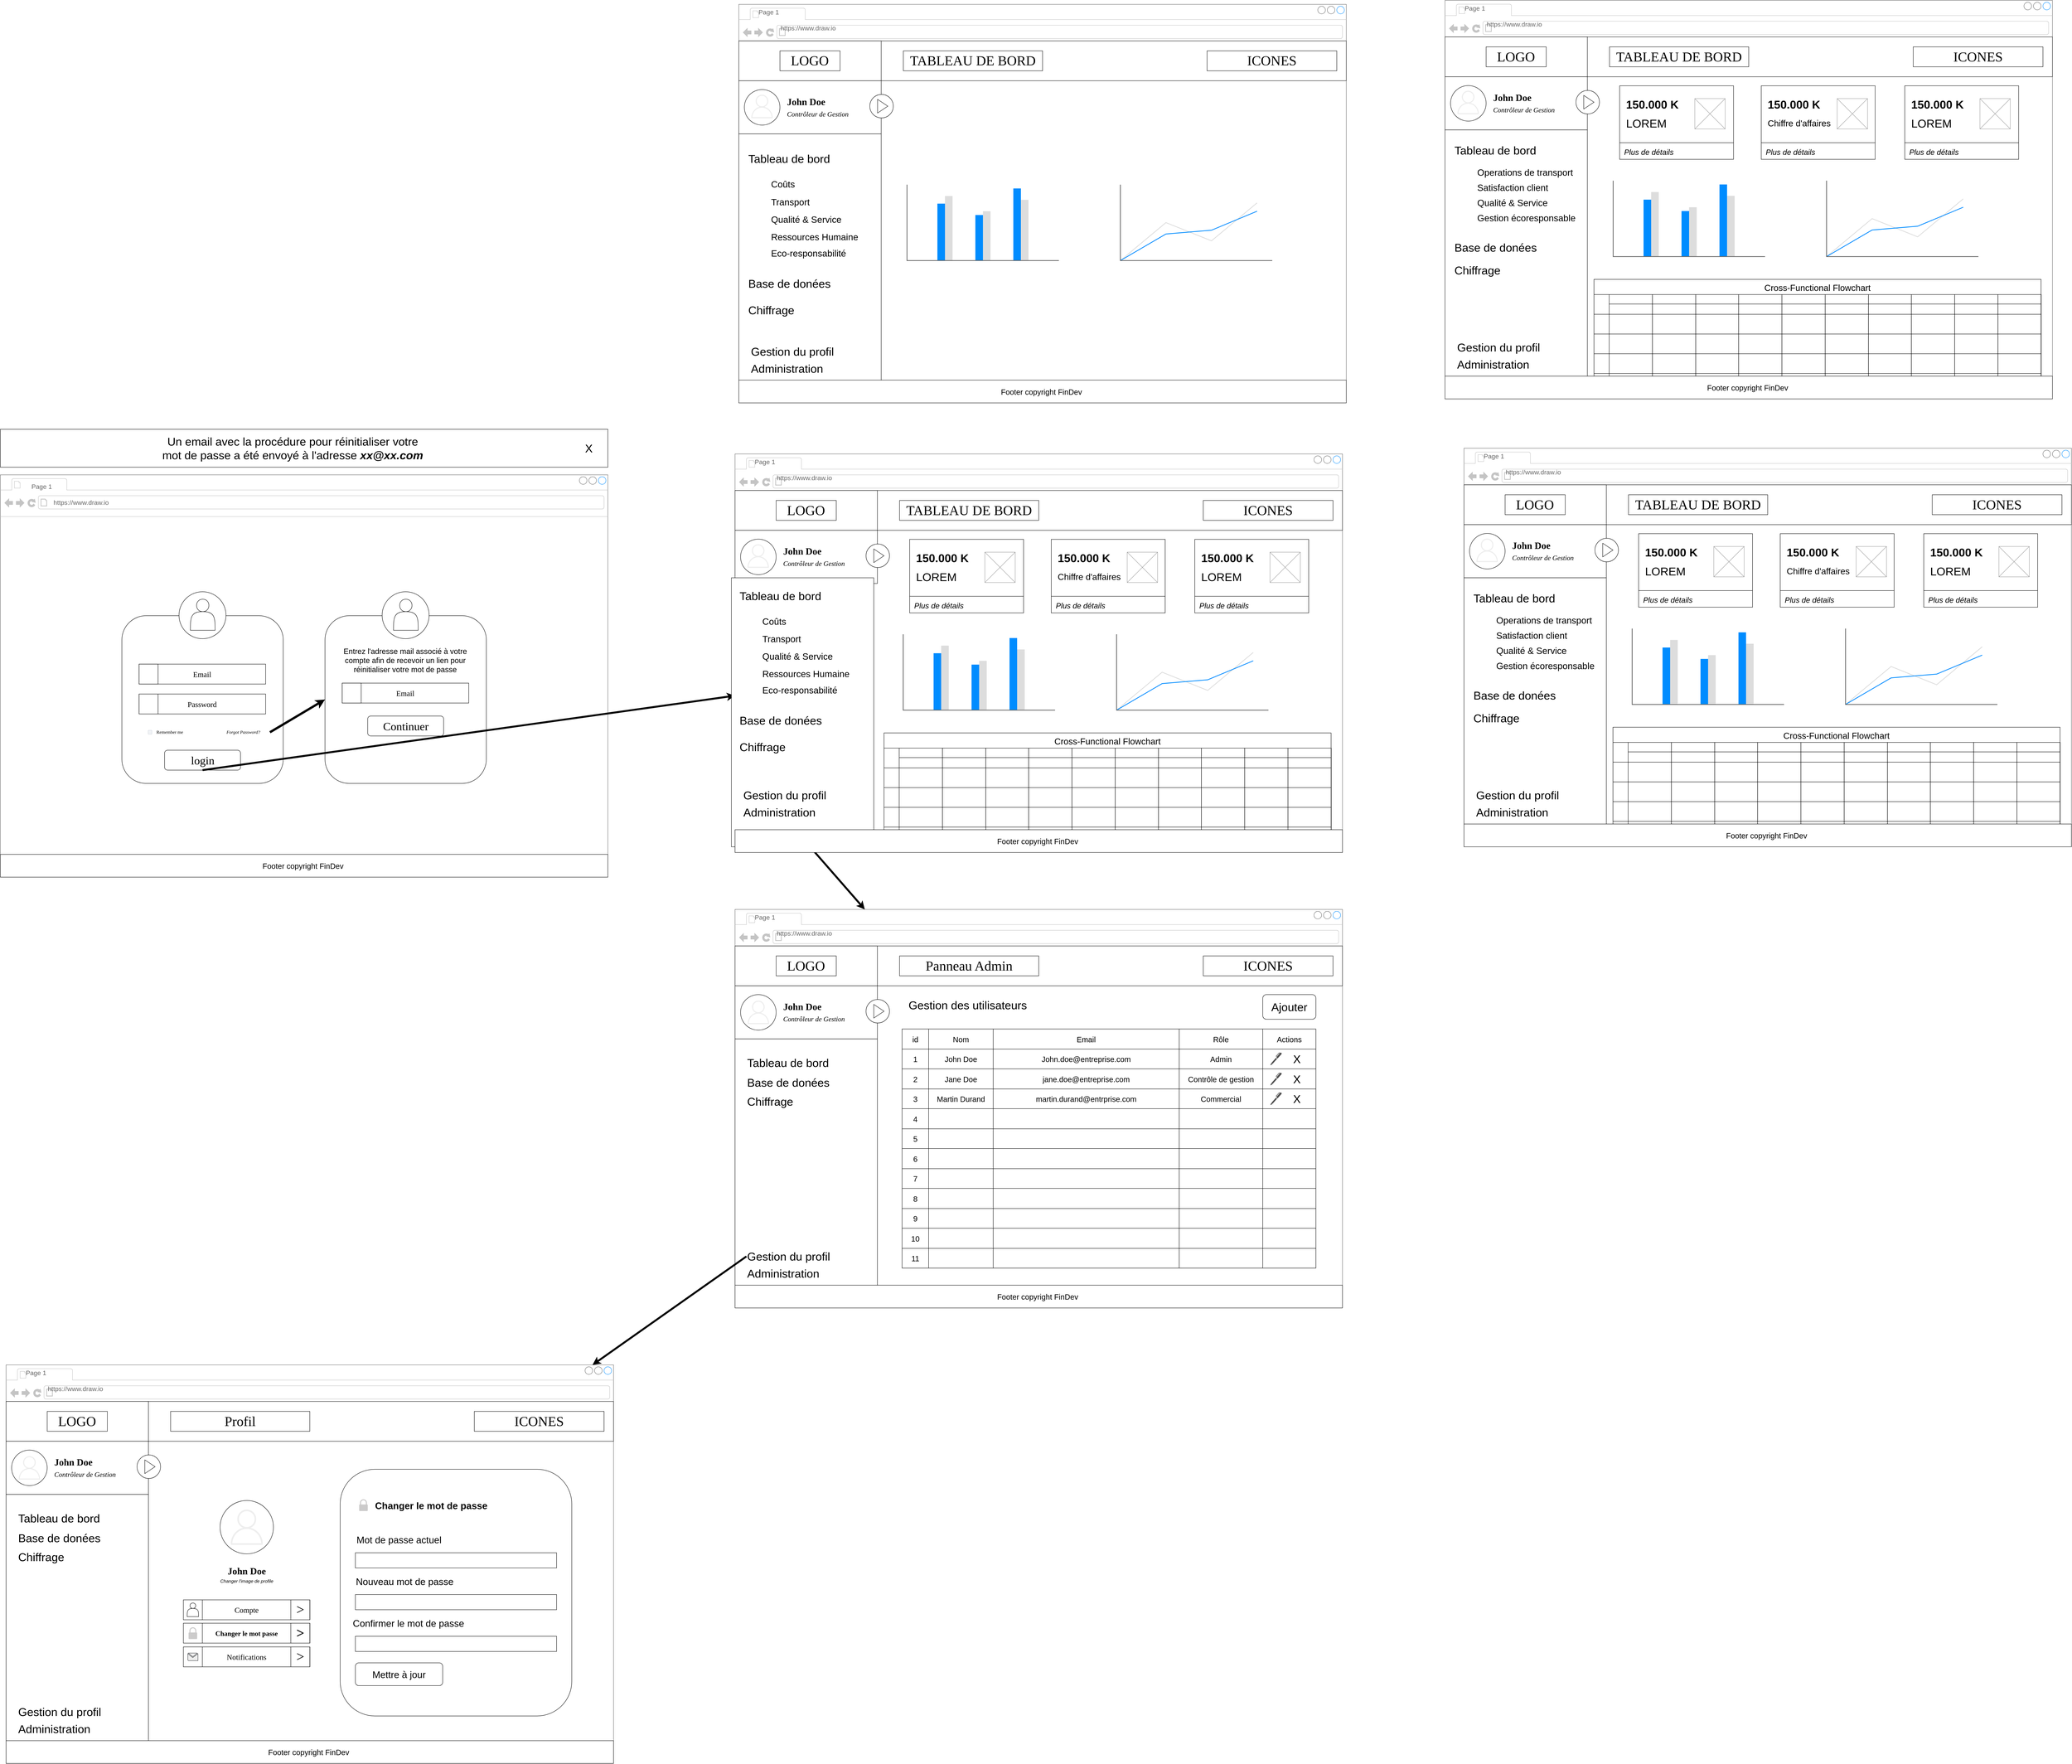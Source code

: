 <mxfile>
    <diagram id="2FmloWvAhfQEArfi7FaQ" name="Page-1">
        <mxGraphModel dx="4640" dy="2780" grid="1" gridSize="10" guides="1" tooltips="1" connect="1" arrows="1" fold="1" page="1" pageScale="1" pageWidth="1920" pageHeight="1200" math="0" shadow="0">
            <root>
                <mxCell id="0"/>
                <mxCell id="1" parent="0"/>
                <mxCell id="679" value="" style="group;fontSize=12;" parent="1" vertex="1" connectable="0">
                    <mxGeometry x="160" y="1275" width="1600" height="1050" as="geometry"/>
                </mxCell>
                <mxCell id="680" value="" style="strokeWidth=1;shadow=0;dashed=0;align=center;html=1;shape=mxgraph.mockup.containers.browserWindow;rSize=0;strokeColor=#666666;strokeColor2=#008cff;strokeColor3=#c4c4c4;mainText=,;recursiveResize=0;container=0;" parent="679" vertex="1">
                    <mxGeometry width="1600.0" height="1050" as="geometry"/>
                </mxCell>
                <mxCell id="681" value="Page 1" style="strokeWidth=1;shadow=0;dashed=0;align=center;html=1;shape=mxgraph.mockup.containers.anchor;fontSize=17;fontColor=#666666;align=left;container=0;" parent="679" vertex="1">
                    <mxGeometry x="50.0" y="10.5" width="91.667" height="22.75" as="geometry"/>
                </mxCell>
                <mxCell id="682" value="https://www.draw.io" style="strokeWidth=1;shadow=0;dashed=0;align=center;html=1;shape=mxgraph.mockup.containers.anchor;rSize=0;fontSize=17;fontColor=#666666;align=left;container=0;" parent="679" vertex="1">
                    <mxGeometry x="108.333" y="52.5" width="208.333" height="22.75" as="geometry"/>
                </mxCell>
                <mxCell id="683" value="" style="rounded=0;whiteSpace=wrap;html=1;fontFamily=Verdana;fontSize=30;container=0;" parent="679" vertex="1">
                    <mxGeometry y="96.25" width="1600.0" height="105" as="geometry"/>
                </mxCell>
                <mxCell id="684" value="" style="rounded=0;whiteSpace=wrap;html=1;fontFamily=Verdana;fontSize=30;container=0;" parent="679" vertex="1">
                    <mxGeometry y="96.25" width="375.0" height="105" as="geometry"/>
                </mxCell>
                <mxCell id="686" value="" style="rounded=0;whiteSpace=wrap;html=1;fontFamily=Verdana;fontSize=30;container=0;" parent="679" vertex="1">
                    <mxGeometry y="201.25" width="375.0" height="140" as="geometry"/>
                </mxCell>
                <mxCell id="687" value="" style="ellipse;whiteSpace=wrap;html=1;aspect=fixed;fontFamily=Verdana;fontSize=30;container=0;" parent="679" vertex="1">
                    <mxGeometry x="14.58" y="224.38" width="93.75" height="93.75" as="geometry"/>
                </mxCell>
                <mxCell id="688" value="John Doe&lt;br style=&quot;font-size: 25px&quot;&gt;&lt;i&gt;&lt;font style=&quot;font-weight: normal ; font-size: 18px&quot;&gt;Contrôleur de Gestion&lt;/font&gt;&lt;/i&gt;" style="text;html=1;strokeColor=none;fillColor=none;align=left;verticalAlign=middle;whiteSpace=wrap;rounded=0;fontFamily=Verdana;fontSize=25;container=0;fontStyle=1" parent="679" vertex="1">
                    <mxGeometry x="125" y="234.06" width="240" height="74.38" as="geometry"/>
                </mxCell>
                <mxCell id="689" value="ICONES" style="rounded=0;whiteSpace=wrap;html=1;fontFamily=Verdana;fontSize=36;container=0;" parent="679" vertex="1">
                    <mxGeometry x="1233.333" y="122.5" width="341.667" height="52.5" as="geometry"/>
                </mxCell>
                <mxCell id="690" value="LOGO" style="rounded=0;whiteSpace=wrap;html=1;fontFamily=Verdana;fontSize=36;container=0;" parent="679" vertex="1">
                    <mxGeometry x="108.333" y="122.5" width="158.333" height="52.5" as="geometry"/>
                </mxCell>
                <mxCell id="691" value="Panneau Admin" style="rounded=0;whiteSpace=wrap;html=1;fontFamily=Verdana;fontSize=36;container=0;" parent="679" vertex="1">
                    <mxGeometry x="433.33" y="122.5" width="366.67" height="52.5" as="geometry"/>
                </mxCell>
                <mxCell id="706" value="" style="ellipse;whiteSpace=wrap;html=1;aspect=fixed;fontSize=30;" parent="679" vertex="1">
                    <mxGeometry x="345" y="237.31" width="61.87" height="61.87" as="geometry"/>
                </mxCell>
                <mxCell id="707" value="" style="triangle;whiteSpace=wrap;html=1;fontSize=18;" parent="679" vertex="1">
                    <mxGeometry x="365.44" y="250.25" width="27" height="36" as="geometry"/>
                </mxCell>
                <mxCell id="847" value="Gestion des utilisateurs" style="text;html=1;strokeColor=none;fillColor=none;align=center;verticalAlign=middle;whiteSpace=wrap;rounded=0;fontSize=30;" parent="679" vertex="1">
                    <mxGeometry x="433.33" y="237.31" width="360" height="30" as="geometry"/>
                </mxCell>
                <mxCell id="848" value="Ajouter" style="rounded=1;whiteSpace=wrap;html=1;fontSize=30;" parent="679" vertex="1">
                    <mxGeometry x="1390" y="224.38" width="140" height="65" as="geometry"/>
                </mxCell>
                <mxCell id="867" value="" style="sketch=0;outlineConnect=0;fillColor=#eeeeee;strokeColor=#36393d;dashed=0;verticalLabelPosition=bottom;verticalAlign=top;align=center;html=1;fontSize=12;fontStyle=0;aspect=fixed;pointerEvents=1;shape=mxgraph.aws4.user;" parent="679" vertex="1">
                    <mxGeometry x="30.46" y="240.25" width="62" height="62" as="geometry"/>
                </mxCell>
                <mxCell id="774" value="" style="shape=table;startSize=0;container=1;collapsible=0;childLayout=tableLayout;fontSize=20;" parent="1" vertex="1">
                    <mxGeometry x="600" y="1590" width="1090" height="630" as="geometry"/>
                </mxCell>
                <mxCell id="775" value="" style="shape=partialRectangle;collapsible=0;dropTarget=0;pointerEvents=0;fillColor=none;top=0;left=0;bottom=0;right=0;points=[[0,0.5],[1,0.5]];portConstraint=eastwest;fontSize=20;" parent="774" vertex="1">
                    <mxGeometry width="1090" height="53" as="geometry"/>
                </mxCell>
                <mxCell id="776" value="id" style="shape=partialRectangle;html=1;whiteSpace=wrap;connectable=0;overflow=hidden;fillColor=none;top=0;left=0;bottom=0;right=0;pointerEvents=1;fontSize=20;" parent="775" vertex="1">
                    <mxGeometry width="70" height="53" as="geometry">
                        <mxRectangle width="70" height="53" as="alternateBounds"/>
                    </mxGeometry>
                </mxCell>
                <mxCell id="777" value="Nom" style="shape=partialRectangle;html=1;whiteSpace=wrap;connectable=0;overflow=hidden;fillColor=none;top=0;left=0;bottom=0;right=0;pointerEvents=1;fontSize=20;" parent="775" vertex="1">
                    <mxGeometry x="70" width="170" height="53" as="geometry">
                        <mxRectangle width="170" height="53" as="alternateBounds"/>
                    </mxGeometry>
                </mxCell>
                <mxCell id="778" value="Email" style="shape=partialRectangle;html=1;whiteSpace=wrap;connectable=0;overflow=hidden;fillColor=none;top=0;left=0;bottom=0;right=0;pointerEvents=1;fontSize=20;" parent="775" vertex="1">
                    <mxGeometry x="240" width="490" height="53" as="geometry">
                        <mxRectangle width="490" height="53" as="alternateBounds"/>
                    </mxGeometry>
                </mxCell>
                <mxCell id="779" value="Rôle" style="shape=partialRectangle;html=1;whiteSpace=wrap;connectable=0;overflow=hidden;fillColor=none;top=0;left=0;bottom=0;right=0;pointerEvents=1;fontSize=20;" parent="775" vertex="1">
                    <mxGeometry x="730" width="220" height="53" as="geometry">
                        <mxRectangle width="220" height="53" as="alternateBounds"/>
                    </mxGeometry>
                </mxCell>
                <mxCell id="780" value="Actions" style="shape=partialRectangle;html=1;whiteSpace=wrap;connectable=0;overflow=hidden;fillColor=none;top=0;left=0;bottom=0;right=0;pointerEvents=1;fontSize=20;" parent="775" vertex="1">
                    <mxGeometry x="950" width="140" height="53" as="geometry">
                        <mxRectangle width="140" height="53" as="alternateBounds"/>
                    </mxGeometry>
                </mxCell>
                <mxCell id="781" value="" style="shape=partialRectangle;collapsible=0;dropTarget=0;pointerEvents=0;fillColor=none;top=0;left=0;bottom=0;right=0;points=[[0,0.5],[1,0.5]];portConstraint=eastwest;fontSize=20;" parent="774" vertex="1">
                    <mxGeometry y="53" width="1090" height="52" as="geometry"/>
                </mxCell>
                <mxCell id="782" value="1" style="shape=partialRectangle;html=1;whiteSpace=wrap;connectable=0;overflow=hidden;fillColor=none;top=0;left=0;bottom=0;right=0;pointerEvents=1;fontSize=20;" parent="781" vertex="1">
                    <mxGeometry width="70" height="52" as="geometry">
                        <mxRectangle width="70" height="52" as="alternateBounds"/>
                    </mxGeometry>
                </mxCell>
                <mxCell id="783" value="John Doe" style="shape=partialRectangle;html=1;whiteSpace=wrap;connectable=0;overflow=hidden;fillColor=none;top=0;left=0;bottom=0;right=0;pointerEvents=1;fontSize=20;" parent="781" vertex="1">
                    <mxGeometry x="70" width="170" height="52" as="geometry">
                        <mxRectangle width="170" height="52" as="alternateBounds"/>
                    </mxGeometry>
                </mxCell>
                <mxCell id="784" value="John.doe@entreprise.com" style="shape=partialRectangle;html=1;whiteSpace=wrap;connectable=0;overflow=hidden;fillColor=none;top=0;left=0;bottom=0;right=0;pointerEvents=1;fontSize=20;" parent="781" vertex="1">
                    <mxGeometry x="240" width="490" height="52" as="geometry">
                        <mxRectangle width="490" height="52" as="alternateBounds"/>
                    </mxGeometry>
                </mxCell>
                <mxCell id="785" value="Admin" style="shape=partialRectangle;html=1;whiteSpace=wrap;connectable=0;overflow=hidden;fillColor=none;top=0;left=0;bottom=0;right=0;pointerEvents=1;fontSize=20;" parent="781" vertex="1">
                    <mxGeometry x="730" width="220" height="52" as="geometry">
                        <mxRectangle width="220" height="52" as="alternateBounds"/>
                    </mxGeometry>
                </mxCell>
                <mxCell id="786" value="" style="shape=partialRectangle;html=1;whiteSpace=wrap;connectable=0;overflow=hidden;fillColor=none;top=0;left=0;bottom=0;right=0;pointerEvents=1;fontSize=20;" parent="781" vertex="1">
                    <mxGeometry x="950" width="140" height="52" as="geometry">
                        <mxRectangle width="140" height="52" as="alternateBounds"/>
                    </mxGeometry>
                </mxCell>
                <mxCell id="787" value="" style="shape=partialRectangle;collapsible=0;dropTarget=0;pointerEvents=0;fillColor=none;top=0;left=0;bottom=0;right=0;points=[[0,0.5],[1,0.5]];portConstraint=eastwest;fontSize=20;" parent="774" vertex="1">
                    <mxGeometry y="105" width="1090" height="53" as="geometry"/>
                </mxCell>
                <mxCell id="788" value="2" style="shape=partialRectangle;html=1;whiteSpace=wrap;connectable=0;overflow=hidden;fillColor=none;top=0;left=0;bottom=0;right=0;pointerEvents=1;fontSize=20;" parent="787" vertex="1">
                    <mxGeometry width="70" height="53" as="geometry">
                        <mxRectangle width="70" height="53" as="alternateBounds"/>
                    </mxGeometry>
                </mxCell>
                <mxCell id="789" value="Jane Doe" style="shape=partialRectangle;html=1;whiteSpace=wrap;connectable=0;overflow=hidden;fillColor=none;top=0;left=0;bottom=0;right=0;pointerEvents=1;fontSize=20;" parent="787" vertex="1">
                    <mxGeometry x="70" width="170" height="53" as="geometry">
                        <mxRectangle width="170" height="53" as="alternateBounds"/>
                    </mxGeometry>
                </mxCell>
                <mxCell id="790" value="jane.doe@entreprise.com" style="shape=partialRectangle;html=1;whiteSpace=wrap;connectable=0;overflow=hidden;fillColor=none;top=0;left=0;bottom=0;right=0;pointerEvents=1;fontSize=20;" parent="787" vertex="1">
                    <mxGeometry x="240" width="490" height="53" as="geometry">
                        <mxRectangle width="490" height="53" as="alternateBounds"/>
                    </mxGeometry>
                </mxCell>
                <mxCell id="791" value="Contrôle de gestion" style="shape=partialRectangle;html=1;whiteSpace=wrap;connectable=0;overflow=hidden;fillColor=none;top=0;left=0;bottom=0;right=0;pointerEvents=1;fontSize=20;" parent="787" vertex="1">
                    <mxGeometry x="730" width="220" height="53" as="geometry">
                        <mxRectangle width="220" height="53" as="alternateBounds"/>
                    </mxGeometry>
                </mxCell>
                <mxCell id="792" value="" style="shape=partialRectangle;html=1;whiteSpace=wrap;connectable=0;overflow=hidden;fillColor=none;top=0;left=0;bottom=0;right=0;pointerEvents=1;fontSize=20;" parent="787" vertex="1">
                    <mxGeometry x="950" width="140" height="53" as="geometry">
                        <mxRectangle width="140" height="53" as="alternateBounds"/>
                    </mxGeometry>
                </mxCell>
                <mxCell id="793" value="" style="shape=partialRectangle;collapsible=0;dropTarget=0;pointerEvents=0;fillColor=none;top=0;left=0;bottom=0;right=0;points=[[0,0.5],[1,0.5]];portConstraint=eastwest;fontSize=20;" parent="774" vertex="1">
                    <mxGeometry y="158" width="1090" height="52" as="geometry"/>
                </mxCell>
                <mxCell id="794" value="3" style="shape=partialRectangle;html=1;whiteSpace=wrap;connectable=0;overflow=hidden;fillColor=none;top=0;left=0;bottom=0;right=0;pointerEvents=1;fontSize=20;" parent="793" vertex="1">
                    <mxGeometry width="70" height="52" as="geometry">
                        <mxRectangle width="70" height="52" as="alternateBounds"/>
                    </mxGeometry>
                </mxCell>
                <mxCell id="795" value="Martin Durand" style="shape=partialRectangle;html=1;whiteSpace=wrap;connectable=0;overflow=hidden;fillColor=none;top=0;left=0;bottom=0;right=0;pointerEvents=1;fontSize=20;" parent="793" vertex="1">
                    <mxGeometry x="70" width="170" height="52" as="geometry">
                        <mxRectangle width="170" height="52" as="alternateBounds"/>
                    </mxGeometry>
                </mxCell>
                <mxCell id="796" value="martin.durand@entrprise.com" style="shape=partialRectangle;html=1;whiteSpace=wrap;connectable=0;overflow=hidden;fillColor=none;top=0;left=0;bottom=0;right=0;pointerEvents=1;fontSize=20;" parent="793" vertex="1">
                    <mxGeometry x="240" width="490" height="52" as="geometry">
                        <mxRectangle width="490" height="52" as="alternateBounds"/>
                    </mxGeometry>
                </mxCell>
                <mxCell id="797" value="Commercial" style="shape=partialRectangle;html=1;whiteSpace=wrap;connectable=0;overflow=hidden;fillColor=none;top=0;left=0;bottom=0;right=0;pointerEvents=1;fontSize=20;" parent="793" vertex="1">
                    <mxGeometry x="730" width="220" height="52" as="geometry">
                        <mxRectangle width="220" height="52" as="alternateBounds"/>
                    </mxGeometry>
                </mxCell>
                <mxCell id="798" value="" style="shape=partialRectangle;html=1;whiteSpace=wrap;connectable=0;overflow=hidden;fillColor=none;top=0;left=0;bottom=0;right=0;pointerEvents=1;fontSize=20;" parent="793" vertex="1">
                    <mxGeometry x="950" width="140" height="52" as="geometry">
                        <mxRectangle width="140" height="52" as="alternateBounds"/>
                    </mxGeometry>
                </mxCell>
                <mxCell id="799" value="" style="shape=partialRectangle;collapsible=0;dropTarget=0;pointerEvents=0;fillColor=none;top=0;left=0;bottom=0;right=0;points=[[0,0.5],[1,0.5]];portConstraint=eastwest;fontSize=20;" parent="774" vertex="1">
                    <mxGeometry y="210" width="1090" height="53" as="geometry"/>
                </mxCell>
                <mxCell id="800" value="4" style="shape=partialRectangle;html=1;whiteSpace=wrap;connectable=0;overflow=hidden;fillColor=none;top=0;left=0;bottom=0;right=0;pointerEvents=1;fontSize=20;" parent="799" vertex="1">
                    <mxGeometry width="70" height="53" as="geometry">
                        <mxRectangle width="70" height="53" as="alternateBounds"/>
                    </mxGeometry>
                </mxCell>
                <mxCell id="801" value="" style="shape=partialRectangle;html=1;whiteSpace=wrap;connectable=0;overflow=hidden;fillColor=none;top=0;left=0;bottom=0;right=0;pointerEvents=1;fontSize=20;" parent="799" vertex="1">
                    <mxGeometry x="70" width="170" height="53" as="geometry">
                        <mxRectangle width="170" height="53" as="alternateBounds"/>
                    </mxGeometry>
                </mxCell>
                <mxCell id="802" value="" style="shape=partialRectangle;html=1;whiteSpace=wrap;connectable=0;overflow=hidden;fillColor=none;top=0;left=0;bottom=0;right=0;pointerEvents=1;fontSize=20;" parent="799" vertex="1">
                    <mxGeometry x="240" width="490" height="53" as="geometry">
                        <mxRectangle width="490" height="53" as="alternateBounds"/>
                    </mxGeometry>
                </mxCell>
                <mxCell id="803" value="" style="shape=partialRectangle;html=1;whiteSpace=wrap;connectable=0;overflow=hidden;fillColor=none;top=0;left=0;bottom=0;right=0;pointerEvents=1;fontSize=20;" parent="799" vertex="1">
                    <mxGeometry x="730" width="220" height="53" as="geometry">
                        <mxRectangle width="220" height="53" as="alternateBounds"/>
                    </mxGeometry>
                </mxCell>
                <mxCell id="804" value="" style="shape=partialRectangle;html=1;whiteSpace=wrap;connectable=0;overflow=hidden;fillColor=none;top=0;left=0;bottom=0;right=0;pointerEvents=1;fontSize=20;" parent="799" vertex="1">
                    <mxGeometry x="950" width="140" height="53" as="geometry">
                        <mxRectangle width="140" height="53" as="alternateBounds"/>
                    </mxGeometry>
                </mxCell>
                <mxCell id="805" value="" style="shape=partialRectangle;collapsible=0;dropTarget=0;pointerEvents=0;fillColor=none;top=0;left=0;bottom=0;right=0;points=[[0,0.5],[1,0.5]];portConstraint=eastwest;fontSize=20;" parent="774" vertex="1">
                    <mxGeometry y="263" width="1090" height="52" as="geometry"/>
                </mxCell>
                <mxCell id="806" value="5" style="shape=partialRectangle;html=1;whiteSpace=wrap;connectable=0;overflow=hidden;fillColor=none;top=0;left=0;bottom=0;right=0;pointerEvents=1;fontSize=20;" parent="805" vertex="1">
                    <mxGeometry width="70" height="52" as="geometry">
                        <mxRectangle width="70" height="52" as="alternateBounds"/>
                    </mxGeometry>
                </mxCell>
                <mxCell id="807" value="" style="shape=partialRectangle;html=1;whiteSpace=wrap;connectable=0;overflow=hidden;fillColor=none;top=0;left=0;bottom=0;right=0;pointerEvents=1;fontSize=20;" parent="805" vertex="1">
                    <mxGeometry x="70" width="170" height="52" as="geometry">
                        <mxRectangle width="170" height="52" as="alternateBounds"/>
                    </mxGeometry>
                </mxCell>
                <mxCell id="808" value="" style="shape=partialRectangle;html=1;whiteSpace=wrap;connectable=0;overflow=hidden;fillColor=none;top=0;left=0;bottom=0;right=0;pointerEvents=1;fontSize=20;" parent="805" vertex="1">
                    <mxGeometry x="240" width="490" height="52" as="geometry">
                        <mxRectangle width="490" height="52" as="alternateBounds"/>
                    </mxGeometry>
                </mxCell>
                <mxCell id="809" value="" style="shape=partialRectangle;html=1;whiteSpace=wrap;connectable=0;overflow=hidden;fillColor=none;top=0;left=0;bottom=0;right=0;pointerEvents=1;fontSize=20;" parent="805" vertex="1">
                    <mxGeometry x="730" width="220" height="52" as="geometry">
                        <mxRectangle width="220" height="52" as="alternateBounds"/>
                    </mxGeometry>
                </mxCell>
                <mxCell id="810" value="" style="shape=partialRectangle;html=1;whiteSpace=wrap;connectable=0;overflow=hidden;fillColor=none;top=0;left=0;bottom=0;right=0;pointerEvents=1;fontSize=20;" parent="805" vertex="1">
                    <mxGeometry x="950" width="140" height="52" as="geometry">
                        <mxRectangle width="140" height="52" as="alternateBounds"/>
                    </mxGeometry>
                </mxCell>
                <mxCell id="811" value="" style="shape=partialRectangle;collapsible=0;dropTarget=0;pointerEvents=0;fillColor=none;top=0;left=0;bottom=0;right=0;points=[[0,0.5],[1,0.5]];portConstraint=eastwest;fontSize=20;" parent="774" vertex="1">
                    <mxGeometry y="315" width="1090" height="53" as="geometry"/>
                </mxCell>
                <mxCell id="812" value="6" style="shape=partialRectangle;html=1;whiteSpace=wrap;connectable=0;overflow=hidden;fillColor=none;top=0;left=0;bottom=0;right=0;pointerEvents=1;fontSize=20;" parent="811" vertex="1">
                    <mxGeometry width="70" height="53" as="geometry">
                        <mxRectangle width="70" height="53" as="alternateBounds"/>
                    </mxGeometry>
                </mxCell>
                <mxCell id="813" value="" style="shape=partialRectangle;html=1;whiteSpace=wrap;connectable=0;overflow=hidden;fillColor=none;top=0;left=0;bottom=0;right=0;pointerEvents=1;fontSize=20;" parent="811" vertex="1">
                    <mxGeometry x="70" width="170" height="53" as="geometry">
                        <mxRectangle width="170" height="53" as="alternateBounds"/>
                    </mxGeometry>
                </mxCell>
                <mxCell id="814" value="" style="shape=partialRectangle;html=1;whiteSpace=wrap;connectable=0;overflow=hidden;fillColor=none;top=0;left=0;bottom=0;right=0;pointerEvents=1;fontSize=20;" parent="811" vertex="1">
                    <mxGeometry x="240" width="490" height="53" as="geometry">
                        <mxRectangle width="490" height="53" as="alternateBounds"/>
                    </mxGeometry>
                </mxCell>
                <mxCell id="815" value="" style="shape=partialRectangle;html=1;whiteSpace=wrap;connectable=0;overflow=hidden;fillColor=none;top=0;left=0;bottom=0;right=0;pointerEvents=1;fontSize=20;" parent="811" vertex="1">
                    <mxGeometry x="730" width="220" height="53" as="geometry">
                        <mxRectangle width="220" height="53" as="alternateBounds"/>
                    </mxGeometry>
                </mxCell>
                <mxCell id="816" value="" style="shape=partialRectangle;html=1;whiteSpace=wrap;connectable=0;overflow=hidden;fillColor=none;top=0;left=0;bottom=0;right=0;pointerEvents=1;fontSize=20;" parent="811" vertex="1">
                    <mxGeometry x="950" width="140" height="53" as="geometry">
                        <mxRectangle width="140" height="53" as="alternateBounds"/>
                    </mxGeometry>
                </mxCell>
                <mxCell id="817" value="" style="shape=partialRectangle;collapsible=0;dropTarget=0;pointerEvents=0;fillColor=none;top=0;left=0;bottom=0;right=0;points=[[0,0.5],[1,0.5]];portConstraint=eastwest;fontSize=20;" parent="774" vertex="1">
                    <mxGeometry y="368" width="1090" height="52" as="geometry"/>
                </mxCell>
                <mxCell id="818" value="7" style="shape=partialRectangle;html=1;whiteSpace=wrap;connectable=0;overflow=hidden;fillColor=none;top=0;left=0;bottom=0;right=0;pointerEvents=1;fontSize=20;" parent="817" vertex="1">
                    <mxGeometry width="70" height="52" as="geometry">
                        <mxRectangle width="70" height="52" as="alternateBounds"/>
                    </mxGeometry>
                </mxCell>
                <mxCell id="819" value="" style="shape=partialRectangle;html=1;whiteSpace=wrap;connectable=0;overflow=hidden;fillColor=none;top=0;left=0;bottom=0;right=0;pointerEvents=1;fontSize=20;" parent="817" vertex="1">
                    <mxGeometry x="70" width="170" height="52" as="geometry">
                        <mxRectangle width="170" height="52" as="alternateBounds"/>
                    </mxGeometry>
                </mxCell>
                <mxCell id="820" value="" style="shape=partialRectangle;html=1;whiteSpace=wrap;connectable=0;overflow=hidden;fillColor=none;top=0;left=0;bottom=0;right=0;pointerEvents=1;fontSize=20;" parent="817" vertex="1">
                    <mxGeometry x="240" width="490" height="52" as="geometry">
                        <mxRectangle width="490" height="52" as="alternateBounds"/>
                    </mxGeometry>
                </mxCell>
                <mxCell id="821" value="" style="shape=partialRectangle;html=1;whiteSpace=wrap;connectable=0;overflow=hidden;fillColor=none;top=0;left=0;bottom=0;right=0;pointerEvents=1;fontSize=20;" parent="817" vertex="1">
                    <mxGeometry x="730" width="220" height="52" as="geometry">
                        <mxRectangle width="220" height="52" as="alternateBounds"/>
                    </mxGeometry>
                </mxCell>
                <mxCell id="822" value="" style="shape=partialRectangle;html=1;whiteSpace=wrap;connectable=0;overflow=hidden;fillColor=none;top=0;left=0;bottom=0;right=0;pointerEvents=1;fontSize=20;" parent="817" vertex="1">
                    <mxGeometry x="950" width="140" height="52" as="geometry">
                        <mxRectangle width="140" height="52" as="alternateBounds"/>
                    </mxGeometry>
                </mxCell>
                <mxCell id="823" value="" style="shape=partialRectangle;collapsible=0;dropTarget=0;pointerEvents=0;fillColor=none;top=0;left=0;bottom=0;right=0;points=[[0,0.5],[1,0.5]];portConstraint=eastwest;fontSize=20;" parent="774" vertex="1">
                    <mxGeometry y="420" width="1090" height="53" as="geometry"/>
                </mxCell>
                <mxCell id="824" value="8" style="shape=partialRectangle;html=1;whiteSpace=wrap;connectable=0;overflow=hidden;fillColor=none;top=0;left=0;bottom=0;right=0;pointerEvents=1;fontSize=20;" parent="823" vertex="1">
                    <mxGeometry width="70" height="53" as="geometry">
                        <mxRectangle width="70" height="53" as="alternateBounds"/>
                    </mxGeometry>
                </mxCell>
                <mxCell id="825" value="" style="shape=partialRectangle;html=1;whiteSpace=wrap;connectable=0;overflow=hidden;fillColor=none;top=0;left=0;bottom=0;right=0;pointerEvents=1;fontSize=20;" parent="823" vertex="1">
                    <mxGeometry x="70" width="170" height="53" as="geometry">
                        <mxRectangle width="170" height="53" as="alternateBounds"/>
                    </mxGeometry>
                </mxCell>
                <mxCell id="826" value="" style="shape=partialRectangle;html=1;whiteSpace=wrap;connectable=0;overflow=hidden;fillColor=none;top=0;left=0;bottom=0;right=0;pointerEvents=1;fontSize=20;" parent="823" vertex="1">
                    <mxGeometry x="240" width="490" height="53" as="geometry">
                        <mxRectangle width="490" height="53" as="alternateBounds"/>
                    </mxGeometry>
                </mxCell>
                <mxCell id="827" value="" style="shape=partialRectangle;html=1;whiteSpace=wrap;connectable=0;overflow=hidden;fillColor=none;top=0;left=0;bottom=0;right=0;pointerEvents=1;fontSize=20;" parent="823" vertex="1">
                    <mxGeometry x="730" width="220" height="53" as="geometry">
                        <mxRectangle width="220" height="53" as="alternateBounds"/>
                    </mxGeometry>
                </mxCell>
                <mxCell id="828" value="" style="shape=partialRectangle;html=1;whiteSpace=wrap;connectable=0;overflow=hidden;fillColor=none;top=0;left=0;bottom=0;right=0;pointerEvents=1;fontSize=20;" parent="823" vertex="1">
                    <mxGeometry x="950" width="140" height="53" as="geometry">
                        <mxRectangle width="140" height="53" as="alternateBounds"/>
                    </mxGeometry>
                </mxCell>
                <mxCell id="829" value="" style="shape=partialRectangle;collapsible=0;dropTarget=0;pointerEvents=0;fillColor=none;top=0;left=0;bottom=0;right=0;points=[[0,0.5],[1,0.5]];portConstraint=eastwest;fontSize=20;" parent="774" vertex="1">
                    <mxGeometry y="473" width="1090" height="52" as="geometry"/>
                </mxCell>
                <mxCell id="830" value="9" style="shape=partialRectangle;html=1;whiteSpace=wrap;connectable=0;overflow=hidden;fillColor=none;top=0;left=0;bottom=0;right=0;pointerEvents=1;fontSize=20;" parent="829" vertex="1">
                    <mxGeometry width="70" height="52" as="geometry">
                        <mxRectangle width="70" height="52" as="alternateBounds"/>
                    </mxGeometry>
                </mxCell>
                <mxCell id="831" value="" style="shape=partialRectangle;html=1;whiteSpace=wrap;connectable=0;overflow=hidden;fillColor=none;top=0;left=0;bottom=0;right=0;pointerEvents=1;fontSize=20;" parent="829" vertex="1">
                    <mxGeometry x="70" width="170" height="52" as="geometry">
                        <mxRectangle width="170" height="52" as="alternateBounds"/>
                    </mxGeometry>
                </mxCell>
                <mxCell id="832" value="" style="shape=partialRectangle;html=1;whiteSpace=wrap;connectable=0;overflow=hidden;fillColor=none;top=0;left=0;bottom=0;right=0;pointerEvents=1;fontSize=20;" parent="829" vertex="1">
                    <mxGeometry x="240" width="490" height="52" as="geometry">
                        <mxRectangle width="490" height="52" as="alternateBounds"/>
                    </mxGeometry>
                </mxCell>
                <mxCell id="833" value="" style="shape=partialRectangle;html=1;whiteSpace=wrap;connectable=0;overflow=hidden;fillColor=none;top=0;left=0;bottom=0;right=0;pointerEvents=1;fontSize=20;" parent="829" vertex="1">
                    <mxGeometry x="730" width="220" height="52" as="geometry">
                        <mxRectangle width="220" height="52" as="alternateBounds"/>
                    </mxGeometry>
                </mxCell>
                <mxCell id="834" value="" style="shape=partialRectangle;html=1;whiteSpace=wrap;connectable=0;overflow=hidden;fillColor=none;top=0;left=0;bottom=0;right=0;pointerEvents=1;fontSize=20;" parent="829" vertex="1">
                    <mxGeometry x="950" width="140" height="52" as="geometry">
                        <mxRectangle width="140" height="52" as="alternateBounds"/>
                    </mxGeometry>
                </mxCell>
                <mxCell id="835" value="" style="shape=partialRectangle;collapsible=0;dropTarget=0;pointerEvents=0;fillColor=none;top=0;left=0;bottom=0;right=0;points=[[0,0.5],[1,0.5]];portConstraint=eastwest;fontSize=20;" parent="774" vertex="1">
                    <mxGeometry y="525" width="1090" height="53" as="geometry"/>
                </mxCell>
                <mxCell id="836" value="10" style="shape=partialRectangle;html=1;whiteSpace=wrap;connectable=0;overflow=hidden;fillColor=none;top=0;left=0;bottom=0;right=0;pointerEvents=1;fontSize=20;" parent="835" vertex="1">
                    <mxGeometry width="70" height="53" as="geometry">
                        <mxRectangle width="70" height="53" as="alternateBounds"/>
                    </mxGeometry>
                </mxCell>
                <mxCell id="837" value="" style="shape=partialRectangle;html=1;whiteSpace=wrap;connectable=0;overflow=hidden;fillColor=none;top=0;left=0;bottom=0;right=0;pointerEvents=1;fontSize=20;" parent="835" vertex="1">
                    <mxGeometry x="70" width="170" height="53" as="geometry">
                        <mxRectangle width="170" height="53" as="alternateBounds"/>
                    </mxGeometry>
                </mxCell>
                <mxCell id="838" value="" style="shape=partialRectangle;html=1;whiteSpace=wrap;connectable=0;overflow=hidden;fillColor=none;top=0;left=0;bottom=0;right=0;pointerEvents=1;fontSize=20;" parent="835" vertex="1">
                    <mxGeometry x="240" width="490" height="53" as="geometry">
                        <mxRectangle width="490" height="53" as="alternateBounds"/>
                    </mxGeometry>
                </mxCell>
                <mxCell id="839" value="" style="shape=partialRectangle;html=1;whiteSpace=wrap;connectable=0;overflow=hidden;fillColor=none;top=0;left=0;bottom=0;right=0;pointerEvents=1;fontSize=20;" parent="835" vertex="1">
                    <mxGeometry x="730" width="220" height="53" as="geometry">
                        <mxRectangle width="220" height="53" as="alternateBounds"/>
                    </mxGeometry>
                </mxCell>
                <mxCell id="840" value="" style="shape=partialRectangle;html=1;whiteSpace=wrap;connectable=0;overflow=hidden;fillColor=none;top=0;left=0;bottom=0;right=0;pointerEvents=1;fontSize=20;" parent="835" vertex="1">
                    <mxGeometry x="950" width="140" height="53" as="geometry">
                        <mxRectangle width="140" height="53" as="alternateBounds"/>
                    </mxGeometry>
                </mxCell>
                <mxCell id="841" value="" style="shape=partialRectangle;collapsible=0;dropTarget=0;pointerEvents=0;fillColor=none;top=0;left=0;bottom=0;right=0;points=[[0,0.5],[1,0.5]];portConstraint=eastwest;fontSize=20;" parent="774" vertex="1">
                    <mxGeometry y="578" width="1090" height="52" as="geometry"/>
                </mxCell>
                <mxCell id="842" value="11" style="shape=partialRectangle;html=1;whiteSpace=wrap;connectable=0;overflow=hidden;fillColor=none;top=0;left=0;bottom=0;right=0;pointerEvents=1;fontSize=20;" parent="841" vertex="1">
                    <mxGeometry width="70" height="52" as="geometry">
                        <mxRectangle width="70" height="52" as="alternateBounds"/>
                    </mxGeometry>
                </mxCell>
                <mxCell id="843" value="" style="shape=partialRectangle;html=1;whiteSpace=wrap;connectable=0;overflow=hidden;fillColor=none;top=0;left=0;bottom=0;right=0;pointerEvents=1;fontSize=20;" parent="841" vertex="1">
                    <mxGeometry x="70" width="170" height="52" as="geometry">
                        <mxRectangle width="170" height="52" as="alternateBounds"/>
                    </mxGeometry>
                </mxCell>
                <mxCell id="844" value="" style="shape=partialRectangle;html=1;whiteSpace=wrap;connectable=0;overflow=hidden;fillColor=none;top=0;left=0;bottom=0;right=0;pointerEvents=1;fontSize=20;" parent="841" vertex="1">
                    <mxGeometry x="240" width="490" height="52" as="geometry">
                        <mxRectangle width="490" height="52" as="alternateBounds"/>
                    </mxGeometry>
                </mxCell>
                <mxCell id="845" value="" style="shape=partialRectangle;html=1;whiteSpace=wrap;connectable=0;overflow=hidden;fillColor=none;top=0;left=0;bottom=0;right=0;pointerEvents=1;fontSize=20;" parent="841" vertex="1">
                    <mxGeometry x="730" width="220" height="52" as="geometry">
                        <mxRectangle width="220" height="52" as="alternateBounds"/>
                    </mxGeometry>
                </mxCell>
                <mxCell id="846" value="" style="shape=partialRectangle;html=1;whiteSpace=wrap;connectable=0;overflow=hidden;fillColor=none;top=0;left=0;bottom=0;right=0;pointerEvents=1;fontSize=20;" parent="841" vertex="1">
                    <mxGeometry x="950" width="140" height="52" as="geometry">
                        <mxRectangle width="140" height="52" as="alternateBounds"/>
                    </mxGeometry>
                </mxCell>
                <mxCell id="852" value="" style="group" parent="1" vertex="1" connectable="0">
                    <mxGeometry x="1570" y="1651.88" width="100" height="33.75" as="geometry"/>
                </mxCell>
                <mxCell id="849" value="" style="sketch=0;pointerEvents=1;shadow=0;dashed=0;html=1;strokeColor=none;fillColor=#505050;labelPosition=center;verticalLabelPosition=bottom;verticalAlign=top;outlineConnect=0;align=center;shape=mxgraph.office.concepts.writing_pen;fontSize=30;" parent="852" vertex="1">
                    <mxGeometry width="30" height="33.75" as="geometry"/>
                </mxCell>
                <mxCell id="851" value="X" style="text;html=1;strokeColor=none;fillColor=none;align=center;verticalAlign=middle;whiteSpace=wrap;rounded=0;fontSize=30;" parent="852" vertex="1">
                    <mxGeometry x="40" y="2" width="60" height="30" as="geometry"/>
                </mxCell>
                <mxCell id="853" value="" style="group" parent="1" vertex="1" connectable="0">
                    <mxGeometry x="1570" y="1704.88" width="100" height="33.75" as="geometry"/>
                </mxCell>
                <mxCell id="854" value="" style="sketch=0;pointerEvents=1;shadow=0;dashed=0;html=1;strokeColor=none;fillColor=#505050;labelPosition=center;verticalLabelPosition=bottom;verticalAlign=top;outlineConnect=0;align=center;shape=mxgraph.office.concepts.writing_pen;fontSize=30;" parent="853" vertex="1">
                    <mxGeometry width="30" height="33.75" as="geometry"/>
                </mxCell>
                <mxCell id="855" value="X" style="text;html=1;strokeColor=none;fillColor=none;align=center;verticalAlign=middle;whiteSpace=wrap;rounded=0;fontSize=30;" parent="853" vertex="1">
                    <mxGeometry x="40" y="2" width="60" height="30" as="geometry"/>
                </mxCell>
                <mxCell id="856" value="" style="group" parent="1" vertex="1" connectable="0">
                    <mxGeometry x="1570" y="1756.88" width="100" height="33.75" as="geometry"/>
                </mxCell>
                <mxCell id="857" value="" style="sketch=0;pointerEvents=1;shadow=0;dashed=0;html=1;strokeColor=none;fillColor=#505050;labelPosition=center;verticalLabelPosition=bottom;verticalAlign=top;outlineConnect=0;align=center;shape=mxgraph.office.concepts.writing_pen;fontSize=30;" parent="856" vertex="1">
                    <mxGeometry width="30" height="33.75" as="geometry"/>
                </mxCell>
                <mxCell id="858" value="X" style="text;html=1;strokeColor=none;fillColor=none;align=center;verticalAlign=middle;whiteSpace=wrap;rounded=0;fontSize=30;" parent="856" vertex="1">
                    <mxGeometry x="40" y="2" width="60" height="30" as="geometry"/>
                </mxCell>
                <mxCell id="859" value="" style="group" parent="1" vertex="1" connectable="0">
                    <mxGeometry x="-1775" y="130" width="1630" height="1060" as="geometry"/>
                </mxCell>
                <mxCell id="10" value="" style="strokeWidth=1;shadow=0;dashed=0;align=center;html=1;shape=mxgraph.mockup.containers.browserWindow;rSize=0;strokeColor=#666666;strokeColor2=#008cff;strokeColor3=#c4c4c4;mainText=,;recursiveResize=0;container=0;" parent="859" vertex="1">
                    <mxGeometry width="1600" height="1050" as="geometry"/>
                </mxCell>
                <mxCell id="11" value="Page 1" style="strokeWidth=1;shadow=0;dashed=0;align=center;html=1;shape=mxgraph.mockup.containers.anchor;fontSize=17;fontColor=#666666;align=left;" parent="859" vertex="1">
                    <mxGeometry x="80" y="20.5" width="91.667" height="22.75" as="geometry"/>
                </mxCell>
                <mxCell id="12" value="https://www.draw.io" style="strokeWidth=1;shadow=0;dashed=0;align=center;html=1;shape=mxgraph.mockup.containers.anchor;rSize=0;fontSize=17;fontColor=#666666;align=left;" parent="859" vertex="1">
                    <mxGeometry x="138.333" y="62.5" width="208.333" height="22.75" as="geometry"/>
                </mxCell>
                <mxCell id="675" value="Footer copyright FinDev&amp;nbsp;" style="rounded=0;whiteSpace=wrap;html=1;fontSize=20;" parent="859" vertex="1">
                    <mxGeometry y="1000" width="1600" height="60" as="geometry"/>
                </mxCell>
                <mxCell id="660" value="" style="group" parent="859" vertex="1" connectable="0">
                    <mxGeometry x="320" y="308" width="425" height="505" as="geometry"/>
                </mxCell>
                <mxCell id="13" value="" style="rounded=1;whiteSpace=wrap;html=1;glass=0;shadow=0;sketch=0;container=0;" parent="660" vertex="1">
                    <mxGeometry y="63.125" width="425" height="441.875" as="geometry"/>
                </mxCell>
                <mxCell id="450" value="Email" style="rounded=0;whiteSpace=wrap;html=1;fontFamily=Verdana;fontSize=20;container=0;" parent="660" vertex="1">
                    <mxGeometry x="45.333" y="190.75" width="333.333" height="52.5" as="geometry"/>
                </mxCell>
                <mxCell id="452" value="" style="rounded=0;whiteSpace=wrap;html=1;fontFamily=Verdana;fontSize=12;container=0;" parent="660" vertex="1">
                    <mxGeometry x="45.333" y="190.75" width="50" height="52.5" as="geometry"/>
                </mxCell>
                <mxCell id="451" value="&lt;font style=&quot;font-size: 20px&quot;&gt;Password&lt;/font&gt;" style="rounded=0;whiteSpace=wrap;html=1;fontFamily=Verdana;fontSize=12;container=0;" parent="660" vertex="1">
                    <mxGeometry x="45.333" y="269.5" width="333.333" height="52.5" as="geometry"/>
                </mxCell>
                <mxCell id="453" value="" style="rounded=0;whiteSpace=wrap;html=1;fontFamily=Verdana;fontSize=12;container=0;" parent="660" vertex="1">
                    <mxGeometry x="45.333" y="269.5" width="50" height="52.5" as="geometry"/>
                </mxCell>
                <mxCell id="454" value="login" style="rounded=1;whiteSpace=wrap;html=1;fontFamily=Verdana;fontSize=30;sketch=0;container=0;" parent="660" vertex="1">
                    <mxGeometry x="112.5" y="417.5" width="200" height="52.5" as="geometry"/>
                </mxCell>
                <mxCell id="14" value="&lt;h1&gt;&lt;br&gt;&lt;/h1&gt;" style="ellipse;whiteSpace=wrap;html=1;aspect=fixed;container=0;" parent="660" vertex="1">
                    <mxGeometry x="150.5" width="123.762" height="123.762" as="geometry"/>
                </mxCell>
                <mxCell id="446" value="" style="shape=actor;whiteSpace=wrap;html=1;fontFamily=Verdana;fontSize=26;container=0;" parent="660" vertex="1">
                    <mxGeometry x="180.5" y="19.675" width="65" height="81.9" as="geometry"/>
                </mxCell>
                <mxCell id="447" value="Remember me" style="rounded=1;fillColor=#F0F2F5;strokeColor=#D8DCE3;align=left;verticalAlign=middle;fontStyle=0;fontSize=12;labelPosition=right;verticalLabelPosition=middle;spacingLeft=10;html=1;shadow=0;dashed=0;fontFamily=Verdana;container=0;" parent="660" vertex="1">
                    <mxGeometry x="69.167" y="365" width="10" height="10.5" as="geometry"/>
                </mxCell>
                <mxCell id="449" value="Forgot Password?" style="text;html=1;strokeColor=none;fillColor=none;align=center;verticalAlign=middle;whiteSpace=wrap;rounded=0;fontFamily=Verdana;fontSize=12;fontStyle=2;container=0;" parent="660" vertex="1">
                    <mxGeometry x="250" y="357.13" width="140" height="26.25" as="geometry"/>
                </mxCell>
                <mxCell id="661" value="" style="group" parent="859" vertex="1" connectable="0">
                    <mxGeometry x="855" y="308" width="425" height="505" as="geometry"/>
                </mxCell>
                <mxCell id="662" value="" style="rounded=1;whiteSpace=wrap;html=1;glass=0;shadow=0;sketch=0;container=0;" parent="661" vertex="1">
                    <mxGeometry y="63.125" width="425" height="441.875" as="geometry"/>
                </mxCell>
                <mxCell id="663" value="Email" style="rounded=0;whiteSpace=wrap;html=1;fontFamily=Verdana;fontSize=20;container=0;" parent="661" vertex="1">
                    <mxGeometry x="45.333" y="240.75" width="333.333" height="52.5" as="geometry"/>
                </mxCell>
                <mxCell id="664" value="" style="rounded=0;whiteSpace=wrap;html=1;fontFamily=Verdana;fontSize=12;container=0;" parent="661" vertex="1">
                    <mxGeometry x="45.333" y="240.75" width="50" height="52.5" as="geometry"/>
                </mxCell>
                <mxCell id="667" value="Continuer" style="rounded=1;whiteSpace=wrap;html=1;fontFamily=Verdana;fontSize=30;sketch=0;container=0;" parent="661" vertex="1">
                    <mxGeometry x="112.5" y="327.5" width="200" height="52.5" as="geometry"/>
                </mxCell>
                <mxCell id="668" value="&lt;h1&gt;&lt;br&gt;&lt;/h1&gt;" style="ellipse;whiteSpace=wrap;html=1;aspect=fixed;container=0;" parent="661" vertex="1">
                    <mxGeometry x="150.5" width="123.762" height="123.762" as="geometry"/>
                </mxCell>
                <mxCell id="669" value="" style="shape=actor;whiteSpace=wrap;html=1;fontFamily=Verdana;fontSize=26;container=0;" parent="661" vertex="1">
                    <mxGeometry x="180.5" y="19.675" width="65" height="81.9" as="geometry"/>
                </mxCell>
                <mxCell id="672" value="Entrez l'adresse mail associé à votre compte afin de recevoir un lien pour réinitialiser votre mot de passe" style="text;html=1;strokeColor=none;fillColor=none;align=center;verticalAlign=middle;whiteSpace=wrap;rounded=0;fontSize=20;" parent="661" vertex="1">
                    <mxGeometry x="45.33" y="140" width="333.333" height="80" as="geometry"/>
                </mxCell>
                <mxCell id="673" style="edgeStyle=none;html=1;exitX=1;exitY=0.5;exitDx=0;exitDy=0;entryX=0;entryY=0.5;entryDx=0;entryDy=0;strokeWidth=6;" parent="859" source="449" target="662" edge="1">
                    <mxGeometry relative="1" as="geometry"/>
                </mxCell>
                <mxCell id="881" value="" style="rounded=0;whiteSpace=wrap;html=1;fontSize=30;gradientColor=none;fillColor=default;glass=0;" parent="859" vertex="1">
                    <mxGeometry y="-120" width="1600" height="100" as="geometry"/>
                </mxCell>
                <mxCell id="882" value="X" style="text;html=1;strokeColor=none;fillColor=none;align=center;verticalAlign=middle;whiteSpace=wrap;rounded=0;glass=0;fontSize=30;" parent="859" vertex="1">
                    <mxGeometry x="1520" y="-85" width="60" height="30" as="geometry"/>
                </mxCell>
                <mxCell id="883" value="Un email avec la procédure pour réinitialiser votre mot de passe a été envoyé à l'adresse &lt;i&gt;&lt;b&gt;xx@xx.com&lt;/b&gt;&lt;/i&gt;" style="text;html=1;strokeColor=none;fillColor=none;align=center;verticalAlign=middle;whiteSpace=wrap;rounded=0;glass=0;fontSize=30;" parent="859" vertex="1">
                    <mxGeometry x="410" y="-107" width="720" height="74" as="geometry"/>
                </mxCell>
                <mxCell id="481" value="" style="endArrow=classic;html=1;fontFamily=Verdana;fontSize=36;exitX=0.5;exitY=1;exitDx=0;exitDy=0;strokeWidth=5;" parent="1" source="454" target="456" edge="1">
                    <mxGeometry width="50" height="50" relative="1" as="geometry">
                        <mxPoint x="1880" y="620" as="sourcePoint"/>
                        <mxPoint x="1930" y="570" as="targetPoint"/>
                    </mxGeometry>
                </mxCell>
                <mxCell id="865" style="edgeStyle=none;html=1;exitX=0.5;exitY=1;exitDx=0;exitDy=0;fontSize=30;strokeWidth=5;" parent="1" source="863" target="680" edge="1">
                    <mxGeometry relative="1" as="geometry"/>
                </mxCell>
                <mxCell id="874" value="" style="group" parent="1" vertex="1" connectable="0">
                    <mxGeometry x="160" y="1616.25" width="375.0" height="708.75" as="geometry"/>
                </mxCell>
                <mxCell id="875" value="" style="rounded=0;whiteSpace=wrap;html=1;fontFamily=Verdana;fontSize=36;container=0;" parent="874" vertex="1">
                    <mxGeometry width="375.0" height="708.75" as="geometry"/>
                </mxCell>
                <mxCell id="876" value="Tableau de bord" style="text;html=1;strokeColor=none;fillColor=none;align=left;verticalAlign=middle;whiteSpace=wrap;rounded=0;fontSize=30;container=0;" parent="874" vertex="1">
                    <mxGeometry x="30" y="47.5" width="222.5" height="30" as="geometry"/>
                </mxCell>
                <mxCell id="877" value="Base de donées" style="text;html=1;strokeColor=none;fillColor=none;align=left;verticalAlign=middle;whiteSpace=wrap;rounded=0;fontSize=30;container=0;" parent="874" vertex="1">
                    <mxGeometry x="30" y="100" width="222.5" height="30" as="geometry"/>
                </mxCell>
                <mxCell id="878" value="Chiffrage" style="text;html=1;strokeColor=none;fillColor=none;align=left;verticalAlign=middle;whiteSpace=wrap;rounded=0;fontSize=30;container=0;" parent="874" vertex="1">
                    <mxGeometry x="30" y="150" width="222.5" height="30" as="geometry"/>
                </mxCell>
                <mxCell id="879" value="Gestion du profil" style="text;html=1;strokeColor=none;fillColor=none;align=left;verticalAlign=middle;whiteSpace=wrap;rounded=0;fontSize=30;container=0;" parent="874" vertex="1">
                    <mxGeometry x="30" y="558" width="222.5" height="30" as="geometry"/>
                </mxCell>
                <mxCell id="880" value="Administration" style="text;html=1;strokeColor=none;fillColor=none;align=left;verticalAlign=middle;whiteSpace=wrap;rounded=0;fontSize=30;container=0;" parent="874" vertex="1">
                    <mxGeometry x="30" y="603" width="222.5" height="30" as="geometry"/>
                </mxCell>
                <mxCell id="764" value="Footer copyright FinDev&amp;nbsp;" style="rounded=0;whiteSpace=wrap;html=1;fontSize=20;" parent="1" vertex="1">
                    <mxGeometry x="160" y="2265" width="1600" height="60" as="geometry"/>
                </mxCell>
                <mxCell id="884" value="" style="group;fontSize=13;" parent="1" vertex="1" connectable="0">
                    <mxGeometry x="-1760" y="2475" width="1600" height="1050" as="geometry"/>
                </mxCell>
                <mxCell id="885" value="" style="strokeWidth=1;shadow=0;dashed=0;align=center;html=1;shape=mxgraph.mockup.containers.browserWindow;rSize=0;strokeColor=#666666;strokeColor2=#008cff;strokeColor3=#c4c4c4;mainText=,;recursiveResize=0;container=0;" parent="884" vertex="1">
                    <mxGeometry width="1600.0" height="1050" as="geometry"/>
                </mxCell>
                <mxCell id="886" value="Page 1" style="strokeWidth=1;shadow=0;dashed=0;align=center;html=1;shape=mxgraph.mockup.containers.anchor;fontSize=17;fontColor=#666666;align=left;container=0;" parent="884" vertex="1">
                    <mxGeometry x="50.0" y="10.5" width="91.667" height="22.75" as="geometry"/>
                </mxCell>
                <mxCell id="887" value="https://www.draw.io" style="strokeWidth=1;shadow=0;dashed=0;align=center;html=1;shape=mxgraph.mockup.containers.anchor;rSize=0;fontSize=17;fontColor=#666666;align=left;container=0;" parent="884" vertex="1">
                    <mxGeometry x="108.333" y="52.5" width="208.333" height="22.75" as="geometry"/>
                </mxCell>
                <mxCell id="888" value="" style="rounded=0;whiteSpace=wrap;html=1;fontFamily=Verdana;fontSize=30;container=0;" parent="884" vertex="1">
                    <mxGeometry y="96.25" width="1600.0" height="105" as="geometry"/>
                </mxCell>
                <mxCell id="889" value="" style="rounded=0;whiteSpace=wrap;html=1;fontFamily=Verdana;fontSize=30;container=0;" parent="884" vertex="1">
                    <mxGeometry y="96.25" width="375.0" height="105" as="geometry"/>
                </mxCell>
                <mxCell id="890" value="" style="rounded=0;whiteSpace=wrap;html=1;fontFamily=Verdana;fontSize=30;container=0;" parent="884" vertex="1">
                    <mxGeometry y="201.25" width="375.0" height="140" as="geometry"/>
                </mxCell>
                <mxCell id="892" value="John Doe&lt;br style=&quot;font-size: 25px&quot;&gt;&lt;i&gt;&lt;font style=&quot;font-weight: normal ; font-size: 18px&quot;&gt;Contrôleur de Gestion&lt;/font&gt;&lt;/i&gt;" style="text;html=1;strokeColor=none;fillColor=none;align=left;verticalAlign=middle;whiteSpace=wrap;rounded=0;fontFamily=Verdana;fontSize=25;container=0;fontStyle=1" parent="884" vertex="1">
                    <mxGeometry x="125" y="234.06" width="240" height="74.38" as="geometry"/>
                </mxCell>
                <mxCell id="893" value="ICONES" style="rounded=0;whiteSpace=wrap;html=1;fontFamily=Verdana;fontSize=36;container=0;" parent="884" vertex="1">
                    <mxGeometry x="1233.333" y="122.5" width="341.667" height="52.5" as="geometry"/>
                </mxCell>
                <mxCell id="894" value="LOGO" style="rounded=0;whiteSpace=wrap;html=1;fontFamily=Verdana;fontSize=36;container=0;" parent="884" vertex="1">
                    <mxGeometry x="108.333" y="122.5" width="158.333" height="52.5" as="geometry"/>
                </mxCell>
                <mxCell id="895" value="Profil" style="rounded=0;whiteSpace=wrap;html=1;fontFamily=Verdana;fontSize=36;container=0;" parent="884" vertex="1">
                    <mxGeometry x="433.33" y="122.5" width="366.67" height="52.5" as="geometry"/>
                </mxCell>
                <mxCell id="896" value="" style="ellipse;whiteSpace=wrap;html=1;aspect=fixed;fontSize=30;" parent="884" vertex="1">
                    <mxGeometry x="345" y="237.31" width="61.87" height="61.87" as="geometry"/>
                </mxCell>
                <mxCell id="897" value="" style="triangle;whiteSpace=wrap;html=1;fontSize=18;" parent="884" vertex="1">
                    <mxGeometry x="365.44" y="250.25" width="27" height="36" as="geometry"/>
                </mxCell>
                <mxCell id="902" value="" style="group" parent="884" vertex="1" connectable="0">
                    <mxGeometry y="341.25" width="375.0" height="708.75" as="geometry"/>
                </mxCell>
                <mxCell id="903" value="" style="rounded=0;whiteSpace=wrap;html=1;fontFamily=Verdana;fontSize=36;container=0;" parent="902" vertex="1">
                    <mxGeometry width="375.0" height="708.75" as="geometry"/>
                </mxCell>
                <mxCell id="904" value="Tableau de bord" style="text;html=1;strokeColor=none;fillColor=none;align=left;verticalAlign=middle;whiteSpace=wrap;rounded=0;fontSize=30;container=0;" parent="902" vertex="1">
                    <mxGeometry x="30" y="47.5" width="222.5" height="30" as="geometry"/>
                </mxCell>
                <mxCell id="905" value="Base de donées" style="text;html=1;strokeColor=none;fillColor=none;align=left;verticalAlign=middle;whiteSpace=wrap;rounded=0;fontSize=30;container=0;" parent="902" vertex="1">
                    <mxGeometry x="30" y="100" width="222.5" height="30" as="geometry"/>
                </mxCell>
                <mxCell id="906" value="Chiffrage" style="text;html=1;strokeColor=none;fillColor=none;align=left;verticalAlign=middle;whiteSpace=wrap;rounded=0;fontSize=30;container=0;" parent="902" vertex="1">
                    <mxGeometry x="30" y="150" width="222.5" height="30" as="geometry"/>
                </mxCell>
                <mxCell id="907" value="Gestion du profil" style="text;html=1;strokeColor=none;fillColor=none;align=left;verticalAlign=middle;whiteSpace=wrap;rounded=0;fontSize=30;container=0;" parent="902" vertex="1">
                    <mxGeometry x="30" y="558" width="222.5" height="30" as="geometry"/>
                </mxCell>
                <mxCell id="908" value="Administration" style="text;html=1;strokeColor=none;fillColor=none;align=left;verticalAlign=middle;whiteSpace=wrap;rounded=0;fontSize=30;container=0;" parent="902" vertex="1">
                    <mxGeometry x="30" y="603" width="222.5" height="30" as="geometry"/>
                </mxCell>
                <mxCell id="901" value="Footer copyright FinDev&amp;nbsp;" style="rounded=0;whiteSpace=wrap;html=1;fontSize=20;" parent="884" vertex="1">
                    <mxGeometry y="990" width="1600" height="60" as="geometry"/>
                </mxCell>
                <mxCell id="917" value="" style="group" parent="884" vertex="1" connectable="0">
                    <mxGeometry x="467.003" y="619" width="333.333" height="52.5" as="geometry"/>
                </mxCell>
                <mxCell id="909" value="Compte" style="rounded=0;whiteSpace=wrap;html=1;fontFamily=Verdana;fontSize=20;container=0;" parent="917" vertex="1">
                    <mxGeometry width="333.333" height="52.5" as="geometry"/>
                </mxCell>
                <mxCell id="910" value="" style="rounded=0;whiteSpace=wrap;html=1;fontFamily=Verdana;fontSize=12;container=0;" parent="917" vertex="1">
                    <mxGeometry width="50" height="52.5" as="geometry"/>
                </mxCell>
                <mxCell id="911" value="&lt;font style=&quot;font-size: 37px&quot;&gt;&amp;gt;&lt;/font&gt;" style="rounded=0;whiteSpace=wrap;html=1;fontFamily=Verdana;fontSize=12;container=0;" parent="917" vertex="1">
                    <mxGeometry x="283" width="50" height="52.5" as="geometry"/>
                </mxCell>
                <mxCell id="938" value="" style="shape=actor;whiteSpace=wrap;html=1;rounded=0;glass=0;fontSize=10;fillColor=default;gradientColor=none;" parent="917" vertex="1">
                    <mxGeometry x="9.997" y="8.25" width="30" height="36" as="geometry"/>
                </mxCell>
                <mxCell id="930" value="" style="group" parent="884" vertex="1" connectable="0">
                    <mxGeometry x="14.58" y="224.38" width="93.75" height="93.75" as="geometry"/>
                </mxCell>
                <mxCell id="891" value="" style="ellipse;whiteSpace=wrap;html=1;aspect=fixed;fontFamily=Verdana;fontSize=30;container=0;" parent="930" vertex="1">
                    <mxGeometry width="93.75" height="93.75" as="geometry"/>
                </mxCell>
                <mxCell id="900" value="" style="sketch=0;outlineConnect=0;fillColor=#eeeeee;strokeColor=#36393d;dashed=0;verticalLabelPosition=bottom;verticalAlign=top;align=center;html=1;fontSize=12;fontStyle=0;aspect=fixed;pointerEvents=1;shape=mxgraph.aws4.user;" parent="930" vertex="1">
                    <mxGeometry x="15.88" y="15.87" width="62" height="62" as="geometry"/>
                </mxCell>
                <mxCell id="934" value="John Doe" style="text;html=1;strokeColor=none;fillColor=none;align=center;verticalAlign=middle;whiteSpace=wrap;rounded=0;fontFamily=Verdana;fontSize=25;container=0;fontStyle=1" parent="884" vertex="1">
                    <mxGeometry x="563.67" y="525" width="140" height="35" as="geometry"/>
                </mxCell>
                <mxCell id="935" value="Changer l'image de profile" style="text;html=1;strokeColor=none;fillColor=none;align=center;verticalAlign=middle;whiteSpace=wrap;rounded=0;glass=0;fontSize=12;fontStyle=2" parent="884" vertex="1">
                    <mxGeometry x="555.5" y="560" width="156.33" height="20" as="geometry"/>
                </mxCell>
                <mxCell id="931" value="" style="group" parent="884" vertex="1" connectable="0">
                    <mxGeometry x="563.67" y="357.31" width="140.54" height="140.54" as="geometry"/>
                </mxCell>
                <mxCell id="932" value="" style="ellipse;whiteSpace=wrap;html=1;aspect=fixed;fontFamily=Verdana;fontSize=30;container=0;" parent="931" vertex="1">
                    <mxGeometry width="140.54" height="140.54" as="geometry"/>
                </mxCell>
                <mxCell id="933" value="" style="sketch=0;outlineConnect=0;dashed=0;verticalLabelPosition=bottom;verticalAlign=top;align=center;html=1;fontSize=12;fontStyle=0;aspect=fixed;pointerEvents=1;shape=mxgraph.aws4.user;fillColor=#eeeeee;strokeColor=#36393d;" parent="931" vertex="1">
                    <mxGeometry x="23.806" y="23.791" width="92.944" height="92.944" as="geometry"/>
                </mxCell>
                <mxCell id="918" value="" style="group;fontSize=14;fontStyle=1" parent="1" vertex="1" connectable="0">
                    <mxGeometry x="-1292.997" y="3155.5" width="333.333" height="52.5" as="geometry"/>
                </mxCell>
                <mxCell id="919" value="&lt;font style=&quot;font-size: 18px&quot;&gt;&lt;b&gt;Changer le mot passe&lt;/b&gt;&lt;/font&gt;" style="rounded=0;whiteSpace=wrap;html=1;fontFamily=Verdana;fontSize=20;container=0;" parent="918" vertex="1">
                    <mxGeometry width="333.333" height="52.5" as="geometry"/>
                </mxCell>
                <mxCell id="920" value="" style="rounded=0;whiteSpace=wrap;html=1;fontFamily=Verdana;fontSize=12;container=0;" parent="918" vertex="1">
                    <mxGeometry width="50" height="52.5" as="geometry"/>
                </mxCell>
                <mxCell id="921" value="&lt;font style=&quot;font-size: 37px&quot;&gt;&lt;b&gt;&amp;gt;&lt;/b&gt;&lt;/font&gt;" style="rounded=0;whiteSpace=wrap;html=1;fontFamily=Verdana;fontSize=12;container=0;" parent="918" vertex="1">
                    <mxGeometry x="283" width="50" height="52.5" as="geometry"/>
                </mxCell>
                <mxCell id="939" value="" style="sketch=0;pointerEvents=1;shadow=0;dashed=0;html=1;strokeColor=none;labelPosition=center;verticalLabelPosition=bottom;verticalAlign=top;outlineConnect=0;align=center;shape=mxgraph.office.security.lock_protected;fillColor=#CCCBCB;rounded=0;glass=0;fontSize=10;" parent="918" vertex="1">
                    <mxGeometry x="13.677" y="10.75" width="22.65" height="31" as="geometry"/>
                </mxCell>
                <mxCell id="922" value="" style="group" parent="1" vertex="1" connectable="0">
                    <mxGeometry x="-1292.997" y="3218" width="333.333" height="52.5" as="geometry"/>
                </mxCell>
                <mxCell id="923" value="Notifications" style="rounded=0;whiteSpace=wrap;html=1;fontFamily=Verdana;fontSize=20;container=0;" parent="922" vertex="1">
                    <mxGeometry width="333.333" height="52.5" as="geometry"/>
                </mxCell>
                <mxCell id="924" value="" style="rounded=0;whiteSpace=wrap;html=1;fontFamily=Verdana;fontSize=12;container=0;" parent="922" vertex="1">
                    <mxGeometry width="50" height="52.5" as="geometry"/>
                </mxCell>
                <mxCell id="925" value="&lt;font style=&quot;font-size: 37px&quot;&gt;&amp;gt;&lt;/font&gt;" style="rounded=0;whiteSpace=wrap;html=1;fontFamily=Verdana;fontSize=12;container=0;" parent="922" vertex="1">
                    <mxGeometry x="283" width="50" height="52.5" as="geometry"/>
                </mxCell>
                <mxCell id="940" value="" style="shadow=0;dashed=0;html=1;strokeColor=#36393d;fillColor=#eeeeee;labelPosition=center;verticalLabelPosition=bottom;verticalAlign=top;align=center;outlineConnect=0;shape=mxgraph.veeam.2d.letter;rounded=0;glass=0;fontSize=10;" parent="922" vertex="1">
                    <mxGeometry x="11.667" y="16.25" width="26.67" height="20" as="geometry"/>
                </mxCell>
                <mxCell id="936" style="edgeStyle=none;html=1;exitX=0;exitY=0.5;exitDx=0;exitDy=0;fontSize=10;strokeWidth=5;" parent="1" source="879" target="885" edge="1">
                    <mxGeometry relative="1" as="geometry"/>
                </mxCell>
                <mxCell id="941" value="" style="rounded=1;whiteSpace=wrap;html=1;glass=0;fontSize=10;fillColor=default;gradientColor=none;" parent="1" vertex="1">
                    <mxGeometry x="-880" y="2750" width="610" height="650" as="geometry"/>
                </mxCell>
                <mxCell id="942" value="Changer le mot de passe" style="text;html=1;strokeColor=none;fillColor=none;align=left;verticalAlign=middle;whiteSpace=wrap;rounded=0;glass=0;fontSize=25;fontStyle=1" parent="1" vertex="1">
                    <mxGeometry x="-790" y="2830" width="300" height="30" as="geometry"/>
                </mxCell>
                <mxCell id="943" value="" style="sketch=0;pointerEvents=1;shadow=0;dashed=0;html=1;strokeColor=none;labelPosition=center;verticalLabelPosition=bottom;verticalAlign=top;outlineConnect=0;align=center;shape=mxgraph.office.security.lock_protected;fillColor=#CCCBCB;rounded=0;glass=0;fontSize=10;" parent="1" vertex="1">
                    <mxGeometry x="-830.0" y="2829" width="22.65" height="31" as="geometry"/>
                </mxCell>
                <mxCell id="946" value="" style="group" parent="1" vertex="1" connectable="0">
                    <mxGeometry x="-850" y="2920" width="540" height="90" as="geometry"/>
                </mxCell>
                <mxCell id="944" value="Mot de passe actuel" style="text;html=1;strokeColor=none;fillColor=none;align=center;verticalAlign=middle;whiteSpace=wrap;rounded=0;glass=0;fontSize=25;" parent="946" vertex="1">
                    <mxGeometry width="250" height="30" as="geometry"/>
                </mxCell>
                <mxCell id="945" value="" style="rounded=0;whiteSpace=wrap;html=1;glass=0;fontSize=25;fillColor=default;gradientColor=none;" parent="946" vertex="1">
                    <mxGeometry x="10" y="50" width="530" height="40" as="geometry"/>
                </mxCell>
                <mxCell id="947" value="" style="group" parent="1" vertex="1" connectable="0">
                    <mxGeometry x="-850" y="3030" width="540" height="90" as="geometry"/>
                </mxCell>
                <mxCell id="948" value="Nouveau mot de passe" style="text;html=1;strokeColor=none;fillColor=none;align=center;verticalAlign=middle;whiteSpace=wrap;rounded=0;glass=0;fontSize=25;" parent="947" vertex="1">
                    <mxGeometry width="280" height="30" as="geometry"/>
                </mxCell>
                <mxCell id="949" value="" style="rounded=0;whiteSpace=wrap;html=1;glass=0;fontSize=25;fillColor=default;gradientColor=none;" parent="947" vertex="1">
                    <mxGeometry x="10" y="50" width="530" height="40" as="geometry"/>
                </mxCell>
                <mxCell id="950" value="" style="group" parent="1" vertex="1" connectable="0">
                    <mxGeometry x="-850" y="3140" width="540" height="90" as="geometry"/>
                </mxCell>
                <mxCell id="951" value="Confirmer le mot de passe" style="text;html=1;strokeColor=none;fillColor=none;align=center;verticalAlign=middle;whiteSpace=wrap;rounded=0;glass=0;fontSize=25;" parent="950" vertex="1">
                    <mxGeometry width="300" height="30" as="geometry"/>
                </mxCell>
                <mxCell id="952" value="" style="rounded=0;whiteSpace=wrap;html=1;glass=0;fontSize=25;fillColor=default;gradientColor=none;" parent="950" vertex="1">
                    <mxGeometry x="10" y="50" width="530" height="40" as="geometry"/>
                </mxCell>
                <mxCell id="953" value="Mettre à jour" style="rounded=1;whiteSpace=wrap;html=1;glass=0;fontSize=25;fillColor=default;gradientColor=none;" parent="1" vertex="1">
                    <mxGeometry x="-840" y="3260" width="230" height="60" as="geometry"/>
                </mxCell>
                <mxCell id="456" value="" style="strokeWidth=1;shadow=0;dashed=0;align=center;html=1;shape=mxgraph.mockup.containers.browserWindow;rSize=0;strokeColor=#666666;strokeColor2=#008cff;strokeColor3=#c4c4c4;mainText=,;recursiveResize=0;container=0;" parent="1" vertex="1">
                    <mxGeometry x="160" y="75" width="1600.0" height="1050" as="geometry"/>
                </mxCell>
                <mxCell id="457" value="Page 1" style="strokeWidth=1;shadow=0;dashed=0;align=center;html=1;shape=mxgraph.mockup.containers.anchor;fontSize=17;fontColor=#666666;align=left;container=0;" parent="1" vertex="1">
                    <mxGeometry x="210" y="85.5" width="91.667" height="22.75" as="geometry"/>
                </mxCell>
                <mxCell id="458" value="https://www.draw.io" style="strokeWidth=1;shadow=0;dashed=0;align=center;html=1;shape=mxgraph.mockup.containers.anchor;rSize=0;fontSize=17;fontColor=#666666;align=left;container=0;" parent="1" vertex="1">
                    <mxGeometry x="268.333" y="127.5" width="208.333" height="22.75" as="geometry"/>
                </mxCell>
                <mxCell id="465" value="" style="rounded=0;whiteSpace=wrap;html=1;fontFamily=Verdana;fontSize=30;container=0;" parent="1" vertex="1">
                    <mxGeometry x="160" y="171.25" width="1600.0" height="105" as="geometry"/>
                </mxCell>
                <mxCell id="466" value="" style="rounded=0;whiteSpace=wrap;html=1;fontFamily=Verdana;fontSize=30;container=0;" parent="1" vertex="1">
                    <mxGeometry x="160" y="171.25" width="375.0" height="105" as="geometry"/>
                </mxCell>
                <mxCell id="472" value="" style="rounded=0;whiteSpace=wrap;html=1;fontFamily=Verdana;fontSize=30;container=0;" parent="1" vertex="1">
                    <mxGeometry x="160" y="276.25" width="375.0" height="140" as="geometry"/>
                </mxCell>
                <mxCell id="468" value="" style="ellipse;whiteSpace=wrap;html=1;aspect=fixed;fontFamily=Verdana;fontSize=30;container=0;" parent="1" vertex="1">
                    <mxGeometry x="174.58" y="299.38" width="93.75" height="93.75" as="geometry"/>
                </mxCell>
                <mxCell id="469" value="John Doe&lt;br style=&quot;font-size: 25px&quot;&gt;&lt;i&gt;&lt;font style=&quot;font-weight: normal ; font-size: 18px&quot;&gt;Contrôleur de Gestion&lt;/font&gt;&lt;/i&gt;" style="text;html=1;strokeColor=none;fillColor=none;align=left;verticalAlign=middle;whiteSpace=wrap;rounded=0;fontFamily=Verdana;fontSize=25;container=0;fontStyle=1" parent="1" vertex="1">
                    <mxGeometry x="285" y="309.06" width="240" height="74.38" as="geometry"/>
                </mxCell>
                <mxCell id="475" value="ICONES" style="rounded=0;whiteSpace=wrap;html=1;fontFamily=Verdana;fontSize=36;container=0;" parent="1" vertex="1">
                    <mxGeometry x="1393.333" y="197.5" width="341.667" height="52.5" as="geometry"/>
                </mxCell>
                <mxCell id="476" value="LOGO" style="rounded=0;whiteSpace=wrap;html=1;fontFamily=Verdana;fontSize=36;container=0;" parent="1" vertex="1">
                    <mxGeometry x="268.333" y="197.5" width="158.333" height="52.5" as="geometry"/>
                </mxCell>
                <mxCell id="477" value="TABLEAU DE BORD" style="rounded=0;whiteSpace=wrap;html=1;fontFamily=Verdana;fontSize=36;container=0;" parent="1" vertex="1">
                    <mxGeometry x="593.33" y="197.5" width="366.67" height="52.5" as="geometry"/>
                </mxCell>
                <mxCell id="513" value="" style="group" parent="1" vertex="1" connectable="0">
                    <mxGeometry x="993" y="300" width="300" height="193.75" as="geometry"/>
                </mxCell>
                <mxCell id="514" value="" style="rounded=0;whiteSpace=wrap;html=1;fontSize=20;" parent="513" vertex="1">
                    <mxGeometry width="300" height="150" as="geometry"/>
                </mxCell>
                <mxCell id="515" value="" style="verticalLabelPosition=bottom;shadow=0;dashed=0;align=center;html=1;verticalAlign=top;strokeWidth=1;shape=mxgraph.mockup.graphics.simpleIcon;strokeColor=#999999;fontSize=20;" parent="513" vertex="1">
                    <mxGeometry x="200" y="33.75" width="80" height="80" as="geometry"/>
                </mxCell>
                <mxCell id="516" value="Chiffre d'affaires" style="text;html=1;strokeColor=none;fillColor=none;align=left;verticalAlign=middle;whiteSpace=wrap;rounded=0;fontSize=23;" parent="513" vertex="1">
                    <mxGeometry x="15" y="83.75" width="175" height="30" as="geometry"/>
                </mxCell>
                <mxCell id="517" value="" style="rounded=0;whiteSpace=wrap;html=1;fontSize=20;" parent="513" vertex="1">
                    <mxGeometry y="150" width="300" height="43.75" as="geometry"/>
                </mxCell>
                <mxCell id="518" value="Plus de détails" style="text;html=1;strokeColor=none;fillColor=none;align=left;verticalAlign=middle;whiteSpace=wrap;rounded=0;fontSize=20;fontStyle=2" parent="513" vertex="1">
                    <mxGeometry x="10" y="158.75" width="160" height="30" as="geometry"/>
                </mxCell>
                <mxCell id="519" value="150.000 K" style="text;html=1;strokeColor=none;fillColor=none;align=left;verticalAlign=middle;whiteSpace=wrap;rounded=0;fontSize=30;fontStyle=1" parent="513" vertex="1">
                    <mxGeometry x="15" y="33.75" width="150" height="30" as="geometry"/>
                </mxCell>
                <mxCell id="511" value="" style="group" parent="1" vertex="1" connectable="0">
                    <mxGeometry x="620" y="300" width="300" height="220" as="geometry"/>
                </mxCell>
                <mxCell id="501" value="" style="rounded=0;whiteSpace=wrap;html=1;fontSize=20;" parent="511" vertex="1">
                    <mxGeometry width="300" height="150" as="geometry"/>
                </mxCell>
                <mxCell id="504" value="" style="verticalLabelPosition=bottom;shadow=0;dashed=0;align=center;html=1;verticalAlign=top;strokeWidth=1;shape=mxgraph.mockup.graphics.simpleIcon;strokeColor=#999999;fontSize=20;" parent="511" vertex="1">
                    <mxGeometry x="198" y="33.75" width="80" height="80" as="geometry"/>
                </mxCell>
                <mxCell id="507" value="LOREM" style="text;html=1;strokeColor=none;fillColor=none;align=left;verticalAlign=middle;whiteSpace=wrap;rounded=0;fontSize=30;" parent="511" vertex="1">
                    <mxGeometry x="15" y="83.75" width="120" height="30" as="geometry"/>
                </mxCell>
                <mxCell id="509" value="" style="rounded=0;whiteSpace=wrap;html=1;fontSize=20;" parent="511" vertex="1">
                    <mxGeometry y="150" width="300" height="43.75" as="geometry"/>
                </mxCell>
                <mxCell id="508" value="Plus de détails" style="text;html=1;strokeColor=none;fillColor=none;align=left;verticalAlign=middle;whiteSpace=wrap;rounded=0;fontSize=20;fontStyle=2" parent="511" vertex="1">
                    <mxGeometry x="10" y="158.75" width="160" height="30" as="geometry"/>
                </mxCell>
                <mxCell id="510" value="150.000 K" style="text;html=1;strokeColor=none;fillColor=none;align=left;verticalAlign=middle;whiteSpace=wrap;rounded=0;fontSize=30;fontStyle=1" parent="511" vertex="1">
                    <mxGeometry x="15" y="33.75" width="150" height="30" as="geometry"/>
                </mxCell>
                <mxCell id="529" value="" style="ellipse;whiteSpace=wrap;html=1;aspect=fixed;fontSize=30;" parent="1" vertex="1">
                    <mxGeometry x="505" y="312.31" width="61.87" height="61.87" as="geometry"/>
                </mxCell>
                <mxCell id="533" value="" style="triangle;whiteSpace=wrap;html=1;fontSize=18;" parent="1" vertex="1">
                    <mxGeometry x="525.44" y="325.25" width="27" height="36" as="geometry"/>
                </mxCell>
                <mxCell id="599" value="Cross-Functional Flowchart" style="shape=table;childLayout=tableLayout;startSize=40;collapsible=0;recursiveResize=0;expand=0;pointerEvents=0;fontSize=23;" parent="1" vertex="1">
                    <mxGeometry x="552.44" y="810" width="1177.56" height="300" as="geometry"/>
                </mxCell>
                <mxCell id="600" value="" style="swimlane;horizontal=0;fontStyle=0;points=[[0,0.5],[1,0.5]];fillColor=none;strokeColor=none;portConstraint=eastwest;startSize=40;collapsible=0;recursiveResize=0;expand=0;pointerEvents=0;fontSize=23;" parent="599" vertex="1">
                    <mxGeometry y="40" width="1177.56" height="52" as="geometry"/>
                </mxCell>
                <mxCell id="601" value="" style="swimlane;fontStyle=0;connectable=0;fillColor=none;startSize=25;collapsible=0;recursiveResize=0;expand=0;pointerEvents=0;fontSize=23;" parent="600" vertex="1">
                    <mxGeometry x="40" width="114" height="52" as="geometry">
                        <mxRectangle width="114" height="52" as="alternateBounds"/>
                    </mxGeometry>
                </mxCell>
                <mxCell id="602" value="" style="swimlane;fontStyle=0;connectable=0;fillColor=none;startSize=25;collapsible=0;recursiveResize=0;expand=0;pointerEvents=0;fontSize=23;" parent="600" vertex="1">
                    <mxGeometry x="154" width="114" height="52" as="geometry">
                        <mxRectangle width="114" height="52" as="alternateBounds"/>
                    </mxGeometry>
                </mxCell>
                <mxCell id="603" value="" style="swimlane;fontStyle=0;connectable=0;fillColor=none;startSize=25;collapsible=0;recursiveResize=0;expand=0;pointerEvents=0;fontSize=23;" parent="600" vertex="1">
                    <mxGeometry x="268" width="113" height="52" as="geometry">
                        <mxRectangle width="113" height="52" as="alternateBounds"/>
                    </mxGeometry>
                </mxCell>
                <mxCell id="604" value="" style="swimlane;fontStyle=0;connectable=0;fillColor=none;startSize=25;collapsible=0;recursiveResize=0;expand=0;pointerEvents=0;fontSize=23;" parent="600" vertex="1">
                    <mxGeometry x="381" width="114" height="52" as="geometry">
                        <mxRectangle width="114" height="52" as="alternateBounds"/>
                    </mxGeometry>
                </mxCell>
                <mxCell id="605" value="" style="swimlane;fontStyle=0;connectable=0;fillColor=none;startSize=25;collapsible=0;recursiveResize=0;expand=0;pointerEvents=0;fontSize=23;" parent="600" vertex="1">
                    <mxGeometry x="495" width="114" height="52" as="geometry">
                        <mxRectangle width="114" height="52" as="alternateBounds"/>
                    </mxGeometry>
                </mxCell>
                <mxCell id="606" value="" style="swimlane;fontStyle=0;connectable=0;fillColor=none;startSize=25;collapsible=0;recursiveResize=0;expand=0;pointerEvents=0;fontSize=23;" parent="600" vertex="1">
                    <mxGeometry x="609" width="114" height="52" as="geometry">
                        <mxRectangle width="114" height="52" as="alternateBounds"/>
                    </mxGeometry>
                </mxCell>
                <mxCell id="607" value="" style="swimlane;fontStyle=0;connectable=0;fillColor=none;startSize=25;collapsible=0;recursiveResize=0;expand=0;pointerEvents=0;fontSize=23;" parent="600" vertex="1">
                    <mxGeometry x="723" width="113" height="52" as="geometry">
                        <mxRectangle width="113" height="52" as="alternateBounds"/>
                    </mxGeometry>
                </mxCell>
                <mxCell id="608" value="" style="swimlane;fontStyle=0;connectable=0;fillColor=none;startSize=25;collapsible=0;recursiveResize=0;expand=0;pointerEvents=0;fontSize=23;" parent="600" vertex="1">
                    <mxGeometry x="836" width="114" height="52" as="geometry">
                        <mxRectangle width="114" height="52" as="alternateBounds"/>
                    </mxGeometry>
                </mxCell>
                <mxCell id="609" value="" style="swimlane;fontStyle=0;connectable=0;fillColor=none;startSize=25;collapsible=0;recursiveResize=0;expand=0;pointerEvents=0;fontSize=23;" parent="600" vertex="1">
                    <mxGeometry x="950" width="114" height="52" as="geometry">
                        <mxRectangle width="114" height="52" as="alternateBounds"/>
                    </mxGeometry>
                </mxCell>
                <mxCell id="610" value="" style="swimlane;fontStyle=0;connectable=0;fillColor=none;startSize=25;collapsible=0;recursiveResize=0;expand=0;pointerEvents=0;fontSize=23;" parent="600" vertex="1">
                    <mxGeometry x="1064" width="114" height="52" as="geometry">
                        <mxRectangle width="114" height="52" as="alternateBounds"/>
                    </mxGeometry>
                </mxCell>
                <mxCell id="611" value="" style="swimlane;horizontal=0;fontStyle=0;points=[[0,0.5],[1,0.5]];fillColor=none;strokeColor=none;portConstraint=eastwest;startSize=40;collapsible=0;recursiveResize=0;expand=0;pointerEvents=0;fontSize=23;" parent="599" vertex="1">
                    <mxGeometry y="92" width="1177.56" height="52" as="geometry"/>
                </mxCell>
                <mxCell id="612" value="" style="swimlane;fontStyle=0;connectable=0;fillColor=none;startSize=0;collapsible=0;recursiveResize=0;expand=0;pointerEvents=0;fontSize=23;" parent="611" vertex="1">
                    <mxGeometry x="40" width="114" height="52" as="geometry">
                        <mxRectangle width="114" height="52" as="alternateBounds"/>
                    </mxGeometry>
                </mxCell>
                <mxCell id="613" value="" style="swimlane;fontStyle=0;connectable=0;fillColor=none;startSize=0;collapsible=0;recursiveResize=0;expand=0;pointerEvents=0;fontSize=23;" parent="611" vertex="1">
                    <mxGeometry x="154" width="114" height="52" as="geometry">
                        <mxRectangle width="114" height="52" as="alternateBounds"/>
                    </mxGeometry>
                </mxCell>
                <mxCell id="614" value="" style="swimlane;fontStyle=0;connectable=0;fillColor=none;startSize=0;collapsible=0;recursiveResize=0;expand=0;pointerEvents=0;fontSize=23;" parent="611" vertex="1">
                    <mxGeometry x="268" width="113" height="52" as="geometry">
                        <mxRectangle width="113" height="52" as="alternateBounds"/>
                    </mxGeometry>
                </mxCell>
                <mxCell id="615" value="" style="swimlane;fontStyle=0;connectable=0;fillColor=none;startSize=0;collapsible=0;recursiveResize=0;expand=0;pointerEvents=0;fontSize=23;" parent="611" vertex="1">
                    <mxGeometry x="381" width="114" height="52" as="geometry">
                        <mxRectangle width="114" height="52" as="alternateBounds"/>
                    </mxGeometry>
                </mxCell>
                <mxCell id="616" value="" style="swimlane;fontStyle=0;connectable=0;fillColor=none;startSize=0;collapsible=0;recursiveResize=0;expand=0;pointerEvents=0;fontSize=23;" parent="611" vertex="1">
                    <mxGeometry x="495" width="114" height="52" as="geometry">
                        <mxRectangle width="114" height="52" as="alternateBounds"/>
                    </mxGeometry>
                </mxCell>
                <mxCell id="617" value="" style="swimlane;fontStyle=0;connectable=0;fillColor=none;startSize=0;collapsible=0;recursiveResize=0;expand=0;pointerEvents=0;fontSize=23;" parent="611" vertex="1">
                    <mxGeometry x="609" width="114" height="52" as="geometry">
                        <mxRectangle width="114" height="52" as="alternateBounds"/>
                    </mxGeometry>
                </mxCell>
                <mxCell id="618" value="" style="swimlane;fontStyle=0;connectable=0;fillColor=none;startSize=0;collapsible=0;recursiveResize=0;expand=0;pointerEvents=0;fontSize=23;" parent="611" vertex="1">
                    <mxGeometry x="723" width="113" height="52" as="geometry">
                        <mxRectangle width="113" height="52" as="alternateBounds"/>
                    </mxGeometry>
                </mxCell>
                <mxCell id="619" value="" style="swimlane;fontStyle=0;connectable=0;fillColor=none;startSize=0;collapsible=0;recursiveResize=0;expand=0;pointerEvents=0;fontSize=23;" parent="611" vertex="1">
                    <mxGeometry x="836" width="114" height="52" as="geometry">
                        <mxRectangle width="114" height="52" as="alternateBounds"/>
                    </mxGeometry>
                </mxCell>
                <mxCell id="620" value="" style="swimlane;fontStyle=0;connectable=0;fillColor=none;startSize=0;collapsible=0;recursiveResize=0;expand=0;pointerEvents=0;fontSize=23;" parent="611" vertex="1">
                    <mxGeometry x="950" width="114" height="52" as="geometry">
                        <mxRectangle width="114" height="52" as="alternateBounds"/>
                    </mxGeometry>
                </mxCell>
                <mxCell id="621" value="" style="swimlane;fontStyle=0;connectable=0;fillColor=none;startSize=0;collapsible=0;recursiveResize=0;expand=0;pointerEvents=0;fontSize=23;" parent="611" vertex="1">
                    <mxGeometry x="1064" width="114" height="52" as="geometry">
                        <mxRectangle width="114" height="52" as="alternateBounds"/>
                    </mxGeometry>
                </mxCell>
                <mxCell id="622" value="" style="swimlane;horizontal=0;fontStyle=0;points=[[0,0.5],[1,0.5]];fillColor=none;strokeColor=none;portConstraint=eastwest;startSize=40;collapsible=0;recursiveResize=0;expand=0;pointerEvents=0;fontSize=23;" parent="599" vertex="1">
                    <mxGeometry y="144" width="1177.56" height="52" as="geometry"/>
                </mxCell>
                <mxCell id="623" value="" style="swimlane;fontStyle=0;connectable=0;fillColor=none;startSize=0;collapsible=0;recursiveResize=0;expand=0;pointerEvents=0;fontSize=23;" parent="622" vertex="1">
                    <mxGeometry x="40" width="114" height="52" as="geometry">
                        <mxRectangle width="114" height="52" as="alternateBounds"/>
                    </mxGeometry>
                </mxCell>
                <mxCell id="624" value="" style="swimlane;fontStyle=0;connectable=0;fillColor=none;startSize=0;collapsible=0;recursiveResize=0;expand=0;pointerEvents=0;fontSize=23;" parent="622" vertex="1">
                    <mxGeometry x="154" width="114" height="52" as="geometry">
                        <mxRectangle width="114" height="52" as="alternateBounds"/>
                    </mxGeometry>
                </mxCell>
                <mxCell id="625" value="" style="swimlane;fontStyle=0;connectable=0;fillColor=none;startSize=0;collapsible=0;recursiveResize=0;expand=0;pointerEvents=0;fontSize=23;" parent="622" vertex="1">
                    <mxGeometry x="268" width="113" height="52" as="geometry">
                        <mxRectangle width="113" height="52" as="alternateBounds"/>
                    </mxGeometry>
                </mxCell>
                <mxCell id="626" value="" style="swimlane;fontStyle=0;connectable=0;fillColor=none;startSize=0;collapsible=0;recursiveResize=0;expand=0;pointerEvents=0;fontSize=23;" parent="622" vertex="1">
                    <mxGeometry x="381" width="114" height="52" as="geometry">
                        <mxRectangle width="114" height="52" as="alternateBounds"/>
                    </mxGeometry>
                </mxCell>
                <mxCell id="627" value="" style="swimlane;fontStyle=0;connectable=0;fillColor=none;startSize=0;collapsible=0;recursiveResize=0;expand=0;pointerEvents=0;fontSize=23;" parent="622" vertex="1">
                    <mxGeometry x="495" width="114" height="52" as="geometry">
                        <mxRectangle width="114" height="52" as="alternateBounds"/>
                    </mxGeometry>
                </mxCell>
                <mxCell id="628" value="" style="swimlane;fontStyle=0;connectable=0;fillColor=none;startSize=0;collapsible=0;recursiveResize=0;expand=0;pointerEvents=0;fontSize=23;" parent="622" vertex="1">
                    <mxGeometry x="609" width="114" height="52" as="geometry">
                        <mxRectangle width="114" height="52" as="alternateBounds"/>
                    </mxGeometry>
                </mxCell>
                <mxCell id="629" value="" style="swimlane;fontStyle=0;connectable=0;fillColor=none;startSize=0;collapsible=0;recursiveResize=0;expand=0;pointerEvents=0;fontSize=23;" parent="622" vertex="1">
                    <mxGeometry x="723" width="113" height="52" as="geometry">
                        <mxRectangle width="113" height="52" as="alternateBounds"/>
                    </mxGeometry>
                </mxCell>
                <mxCell id="630" value="" style="swimlane;fontStyle=0;connectable=0;fillColor=none;startSize=0;collapsible=0;recursiveResize=0;expand=0;pointerEvents=0;fontSize=23;" parent="622" vertex="1">
                    <mxGeometry x="836" width="114" height="52" as="geometry">
                        <mxRectangle width="114" height="52" as="alternateBounds"/>
                    </mxGeometry>
                </mxCell>
                <mxCell id="631" value="" style="swimlane;fontStyle=0;connectable=0;fillColor=none;startSize=0;collapsible=0;recursiveResize=0;expand=0;pointerEvents=0;fontSize=23;" parent="622" vertex="1">
                    <mxGeometry x="950" width="114" height="52" as="geometry">
                        <mxRectangle width="114" height="52" as="alternateBounds"/>
                    </mxGeometry>
                </mxCell>
                <mxCell id="632" value="" style="swimlane;fontStyle=0;connectable=0;fillColor=none;startSize=0;collapsible=0;recursiveResize=0;expand=0;pointerEvents=0;fontSize=23;" parent="622" vertex="1">
                    <mxGeometry x="1064" width="114" height="52" as="geometry">
                        <mxRectangle width="114" height="52" as="alternateBounds"/>
                    </mxGeometry>
                </mxCell>
                <mxCell id="633" value="" style="swimlane;horizontal=0;fontStyle=0;points=[[0,0.5],[1,0.5]];fillColor=none;strokeColor=none;portConstraint=eastwest;startSize=40;collapsible=0;recursiveResize=0;expand=0;pointerEvents=0;fontSize=23;" parent="599" vertex="1">
                    <mxGeometry y="196" width="1177.56" height="52" as="geometry"/>
                </mxCell>
                <mxCell id="634" value="" style="swimlane;fontStyle=0;connectable=0;fillColor=none;startSize=0;collapsible=0;recursiveResize=0;expand=0;pointerEvents=0;fontSize=23;" parent="633" vertex="1">
                    <mxGeometry x="40" width="114" height="52" as="geometry">
                        <mxRectangle width="114" height="52" as="alternateBounds"/>
                    </mxGeometry>
                </mxCell>
                <mxCell id="635" value="" style="swimlane;fontStyle=0;connectable=0;fillColor=none;startSize=0;collapsible=0;recursiveResize=0;expand=0;pointerEvents=0;fontSize=23;" parent="633" vertex="1">
                    <mxGeometry x="154" width="114" height="52" as="geometry">
                        <mxRectangle width="114" height="52" as="alternateBounds"/>
                    </mxGeometry>
                </mxCell>
                <mxCell id="636" value="" style="swimlane;fontStyle=0;connectable=0;fillColor=none;startSize=0;collapsible=0;recursiveResize=0;expand=0;pointerEvents=0;fontSize=23;" parent="633" vertex="1">
                    <mxGeometry x="268" width="113" height="52" as="geometry">
                        <mxRectangle width="113" height="52" as="alternateBounds"/>
                    </mxGeometry>
                </mxCell>
                <mxCell id="637" value="" style="swimlane;fontStyle=0;connectable=0;fillColor=none;startSize=0;collapsible=0;recursiveResize=0;expand=0;pointerEvents=0;fontSize=23;" parent="633" vertex="1">
                    <mxGeometry x="381" width="114" height="52" as="geometry">
                        <mxRectangle width="114" height="52" as="alternateBounds"/>
                    </mxGeometry>
                </mxCell>
                <mxCell id="638" value="" style="swimlane;fontStyle=0;connectable=0;fillColor=none;startSize=0;collapsible=0;recursiveResize=0;expand=0;pointerEvents=0;fontSize=23;" parent="633" vertex="1">
                    <mxGeometry x="495" width="114" height="52" as="geometry">
                        <mxRectangle width="114" height="52" as="alternateBounds"/>
                    </mxGeometry>
                </mxCell>
                <mxCell id="639" value="" style="swimlane;fontStyle=0;connectable=0;fillColor=none;startSize=0;collapsible=0;recursiveResize=0;expand=0;pointerEvents=0;fontSize=23;" parent="633" vertex="1">
                    <mxGeometry x="609" width="114" height="52" as="geometry">
                        <mxRectangle width="114" height="52" as="alternateBounds"/>
                    </mxGeometry>
                </mxCell>
                <mxCell id="640" value="" style="swimlane;fontStyle=0;connectable=0;fillColor=none;startSize=0;collapsible=0;recursiveResize=0;expand=0;pointerEvents=0;fontSize=23;" parent="633" vertex="1">
                    <mxGeometry x="723" width="113" height="52" as="geometry">
                        <mxRectangle width="113" height="52" as="alternateBounds"/>
                    </mxGeometry>
                </mxCell>
                <mxCell id="641" value="" style="swimlane;fontStyle=0;connectable=0;fillColor=none;startSize=0;collapsible=0;recursiveResize=0;expand=0;pointerEvents=0;fontSize=23;" parent="633" vertex="1">
                    <mxGeometry x="836" width="114" height="52" as="geometry">
                        <mxRectangle width="114" height="52" as="alternateBounds"/>
                    </mxGeometry>
                </mxCell>
                <mxCell id="642" value="" style="swimlane;fontStyle=0;connectable=0;fillColor=none;startSize=0;collapsible=0;recursiveResize=0;expand=0;pointerEvents=0;fontSize=23;" parent="633" vertex="1">
                    <mxGeometry x="950" width="114" height="52" as="geometry">
                        <mxRectangle width="114" height="52" as="alternateBounds"/>
                    </mxGeometry>
                </mxCell>
                <mxCell id="643" value="" style="swimlane;fontStyle=0;connectable=0;fillColor=none;startSize=0;collapsible=0;recursiveResize=0;expand=0;pointerEvents=0;fontSize=23;" parent="633" vertex="1">
                    <mxGeometry x="1064" width="114" height="52" as="geometry">
                        <mxRectangle width="114" height="52" as="alternateBounds"/>
                    </mxGeometry>
                </mxCell>
                <mxCell id="644" value="" style="swimlane;horizontal=0;fontStyle=0;points=[[0,0.5],[1,0.5]];fillColor=none;strokeColor=none;portConstraint=eastwest;startSize=40;collapsible=0;recursiveResize=0;expand=0;pointerEvents=0;fontSize=23;" parent="599" vertex="1">
                    <mxGeometry y="248" width="1177.56" height="52" as="geometry"/>
                </mxCell>
                <mxCell id="645" value="" style="swimlane;fontStyle=0;connectable=0;fillColor=none;startSize=0;collapsible=0;recursiveResize=0;expand=0;pointerEvents=0;fontSize=23;" parent="644" vertex="1">
                    <mxGeometry x="40" width="114" height="52" as="geometry">
                        <mxRectangle width="114" height="52" as="alternateBounds"/>
                    </mxGeometry>
                </mxCell>
                <mxCell id="646" value="" style="swimlane;fontStyle=0;connectable=0;fillColor=none;startSize=0;collapsible=0;recursiveResize=0;expand=0;pointerEvents=0;fontSize=23;" parent="644" vertex="1">
                    <mxGeometry x="154" width="114" height="52" as="geometry">
                        <mxRectangle width="114" height="52" as="alternateBounds"/>
                    </mxGeometry>
                </mxCell>
                <mxCell id="647" value="" style="swimlane;fontStyle=0;connectable=0;fillColor=none;startSize=0;collapsible=0;recursiveResize=0;expand=0;pointerEvents=0;fontSize=23;" parent="644" vertex="1">
                    <mxGeometry x="268" width="113" height="52" as="geometry">
                        <mxRectangle width="113" height="52" as="alternateBounds"/>
                    </mxGeometry>
                </mxCell>
                <mxCell id="648" value="" style="swimlane;fontStyle=0;connectable=0;fillColor=none;startSize=0;collapsible=0;recursiveResize=0;expand=0;pointerEvents=0;fontSize=23;" parent="644" vertex="1">
                    <mxGeometry x="381" width="114" height="52" as="geometry">
                        <mxRectangle width="114" height="52" as="alternateBounds"/>
                    </mxGeometry>
                </mxCell>
                <mxCell id="649" value="" style="swimlane;fontStyle=0;connectable=0;fillColor=none;startSize=0;collapsible=0;recursiveResize=0;expand=0;pointerEvents=0;fontSize=23;" parent="644" vertex="1">
                    <mxGeometry x="495" width="114" height="52" as="geometry">
                        <mxRectangle width="114" height="52" as="alternateBounds"/>
                    </mxGeometry>
                </mxCell>
                <mxCell id="650" value="" style="swimlane;fontStyle=0;connectable=0;fillColor=none;startSize=0;collapsible=0;recursiveResize=0;expand=0;pointerEvents=0;fontSize=23;" parent="644" vertex="1">
                    <mxGeometry x="609" width="114" height="52" as="geometry">
                        <mxRectangle width="114" height="52" as="alternateBounds"/>
                    </mxGeometry>
                </mxCell>
                <mxCell id="651" value="" style="swimlane;fontStyle=0;connectable=0;fillColor=none;startSize=0;collapsible=0;recursiveResize=0;expand=0;pointerEvents=0;fontSize=23;" parent="644" vertex="1">
                    <mxGeometry x="723" width="113" height="52" as="geometry">
                        <mxRectangle width="113" height="52" as="alternateBounds"/>
                    </mxGeometry>
                </mxCell>
                <mxCell id="652" value="" style="swimlane;fontStyle=0;connectable=0;fillColor=none;startSize=0;collapsible=0;recursiveResize=0;expand=0;pointerEvents=0;fontSize=23;" parent="644" vertex="1">
                    <mxGeometry x="836" width="114" height="52" as="geometry">
                        <mxRectangle width="114" height="52" as="alternateBounds"/>
                    </mxGeometry>
                </mxCell>
                <mxCell id="653" value="" style="swimlane;fontStyle=0;connectable=0;fillColor=none;startSize=0;collapsible=0;recursiveResize=0;expand=0;pointerEvents=0;fontSize=23;" parent="644" vertex="1">
                    <mxGeometry x="950" width="114" height="52" as="geometry">
                        <mxRectangle width="114" height="52" as="alternateBounds"/>
                    </mxGeometry>
                </mxCell>
                <mxCell id="654" value="" style="swimlane;fontStyle=0;connectable=0;fillColor=none;startSize=0;collapsible=0;recursiveResize=0;expand=0;pointerEvents=0;fontSize=23;" parent="644" vertex="1">
                    <mxGeometry x="1064" width="114" height="52" as="geometry">
                        <mxRectangle width="114" height="52" as="alternateBounds"/>
                    </mxGeometry>
                </mxCell>
                <mxCell id="677" value="" style="verticalLabelPosition=bottom;shadow=0;dashed=0;align=center;html=1;verticalAlign=top;strokeWidth=1;shape=mxgraph.mockup.graphics.columnChart;strokeColor=none;strokeColor2=none;strokeColor3=#666666;fillColor2=#008cff;fillColor3=#dddddd;fontSize=20;" parent="1" vertex="1">
                    <mxGeometry x="603" y="550" width="400" height="200" as="geometry"/>
                </mxCell>
                <mxCell id="678" value="" style="verticalLabelPosition=bottom;shadow=0;dashed=0;align=center;html=1;verticalAlign=top;strokeWidth=1;shape=mxgraph.mockup.graphics.lineChart;strokeColor=none;strokeColor2=#666666;strokeColor3=#008cff;strokeColor4=#dddddd;fontSize=20;" parent="1" vertex="1">
                    <mxGeometry x="1165" y="550" width="400" height="200" as="geometry"/>
                </mxCell>
                <mxCell id="873" value="" style="group" parent="1" vertex="1" connectable="0">
                    <mxGeometry x="150.44" y="401.25" width="375.0" height="708.75" as="geometry"/>
                </mxCell>
                <mxCell id="467" value="" style="rounded=0;whiteSpace=wrap;html=1;fontFamily=Verdana;fontSize=36;container=0;" parent="873" vertex="1">
                    <mxGeometry width="375.0" height="708.75" as="geometry"/>
                </mxCell>
                <mxCell id="864" value="Gestion du profil" style="text;html=1;strokeColor=none;fillColor=none;align=left;verticalAlign=middle;whiteSpace=wrap;rounded=0;fontSize=30;container=0;" parent="873" vertex="1">
                    <mxGeometry x="30" y="558" width="222.5" height="30" as="geometry"/>
                </mxCell>
                <mxCell id="863" value="Administration" style="text;html=1;strokeColor=none;fillColor=none;align=left;verticalAlign=middle;whiteSpace=wrap;rounded=0;fontSize=30;container=0;" parent="873" vertex="1">
                    <mxGeometry x="30" y="603" width="222.5" height="30" as="geometry"/>
                </mxCell>
                <mxCell id="1398" value="" style="group" vertex="1" connectable="0" parent="873">
                    <mxGeometry x="20" y="30" width="330" height="433.41" as="geometry"/>
                </mxCell>
                <mxCell id="862" value="Chiffrage" style="text;html=1;strokeColor=none;fillColor=none;align=left;verticalAlign=middle;whiteSpace=wrap;rounded=0;fontSize=30;container=0;" parent="1398" vertex="1">
                    <mxGeometry y="398.753" width="222.5" height="34.657" as="geometry"/>
                </mxCell>
                <mxCell id="1397" value="" style="group" vertex="1" connectable="0" parent="1398">
                    <mxGeometry width="330" height="400" as="geometry"/>
                </mxCell>
                <mxCell id="1367" value="" style="group" vertex="1" connectable="0" parent="1397">
                    <mxGeometry width="330" height="400" as="geometry"/>
                </mxCell>
                <mxCell id="861" value="Base de donées" style="text;html=1;strokeColor=none;fillColor=none;align=left;verticalAlign=middle;whiteSpace=wrap;rounded=0;fontSize=30;container=0;" parent="1367" vertex="1">
                    <mxGeometry y="328.749" width="222.5" height="34.657" as="geometry"/>
                </mxCell>
                <mxCell id="1366" value="" style="group" vertex="1" connectable="0" parent="1367">
                    <mxGeometry width="330" height="238.267" as="geometry"/>
                </mxCell>
                <mxCell id="860" value="Tableau de bord" style="text;html=1;strokeColor=none;fillColor=none;align=left;verticalAlign=middle;whiteSpace=wrap;rounded=0;fontSize=30;container=0;" parent="1366" vertex="1">
                    <mxGeometry width="222.5" height="34.657" as="geometry"/>
                </mxCell>
                <mxCell id="1361" value="&lt;font style=&quot;font-size: 24px&quot;&gt;Coûts&lt;/font&gt;" style="text;html=1;strokeColor=none;fillColor=none;align=left;verticalAlign=middle;whiteSpace=wrap;rounded=0;fontSize=30;container=0;" vertex="1" parent="1366">
                    <mxGeometry x="60" y="64.982" width="270" height="34.657" as="geometry"/>
                </mxCell>
                <mxCell id="1362" value="&lt;font style=&quot;font-size: 24px&quot;&gt;Transport&lt;/font&gt;" style="text;html=1;strokeColor=none;fillColor=none;align=left;verticalAlign=middle;whiteSpace=wrap;rounded=0;fontSize=30;container=0;" vertex="1" parent="1366">
                    <mxGeometry x="60" y="111.191" width="270" height="34.657" as="geometry"/>
                </mxCell>
                <mxCell id="1363" value="&lt;font style=&quot;font-size: 24px&quot;&gt;Qualité &amp;amp; Service&lt;/font&gt;" style="text;html=1;strokeColor=none;fillColor=none;align=left;verticalAlign=middle;whiteSpace=wrap;rounded=0;fontSize=30;container=0;" vertex="1" parent="1366">
                    <mxGeometry x="60" y="157.401" width="270" height="34.657" as="geometry"/>
                </mxCell>
                <mxCell id="1364" value="&lt;font style=&quot;font-size: 24px&quot;&gt;Ressources Humaine&lt;/font&gt;" style="text;html=1;strokeColor=none;fillColor=none;align=left;verticalAlign=middle;whiteSpace=wrap;rounded=0;fontSize=30;container=0;" vertex="1" parent="1366">
                    <mxGeometry x="60" y="203.61" width="270" height="34.657" as="geometry"/>
                </mxCell>
                <mxCell id="1395" value="&lt;font style=&quot;font-size: 24px&quot;&gt;Eco-responsabilité&lt;/font&gt;" style="text;html=1;strokeColor=none;fillColor=none;align=left;verticalAlign=middle;whiteSpace=wrap;rounded=0;fontSize=30;container=0;" vertex="1" parent="1397">
                    <mxGeometry x="60" y="248.75" width="270" height="30" as="geometry"/>
                </mxCell>
                <mxCell id="676" value="Footer copyright FinDev&amp;nbsp;" style="rounded=0;whiteSpace=wrap;html=1;fontSize=20;" parent="1" vertex="1">
                    <mxGeometry x="160" y="1065" width="1600" height="60" as="geometry"/>
                </mxCell>
                <mxCell id="522" value="" style="group" parent="1" vertex="1" connectable="0">
                    <mxGeometry x="1371" y="300" width="300" height="193.75" as="geometry"/>
                </mxCell>
                <mxCell id="523" value="" style="rounded=0;whiteSpace=wrap;html=1;fontSize=20;" parent="522" vertex="1">
                    <mxGeometry width="300" height="150" as="geometry"/>
                </mxCell>
                <mxCell id="524" value="" style="verticalLabelPosition=bottom;shadow=0;dashed=0;align=center;html=1;verticalAlign=top;strokeWidth=1;shape=mxgraph.mockup.graphics.simpleIcon;strokeColor=#999999;fontSize=20;" parent="522" vertex="1">
                    <mxGeometry x="198" y="33.75" width="80" height="80" as="geometry"/>
                </mxCell>
                <mxCell id="525" value="LOREM" style="text;html=1;strokeColor=none;fillColor=none;align=left;verticalAlign=middle;whiteSpace=wrap;rounded=0;fontSize=30;" parent="522" vertex="1">
                    <mxGeometry x="15" y="83.75" width="120" height="30" as="geometry"/>
                </mxCell>
                <mxCell id="526" value="" style="rounded=0;whiteSpace=wrap;html=1;fontSize=20;" parent="522" vertex="1">
                    <mxGeometry y="150" width="300" height="43.75" as="geometry"/>
                </mxCell>
                <mxCell id="527" value="Plus de détails" style="text;html=1;strokeColor=none;fillColor=none;align=left;verticalAlign=middle;whiteSpace=wrap;rounded=0;fontSize=20;fontStyle=2" parent="522" vertex="1">
                    <mxGeometry x="10" y="158.75" width="160" height="30" as="geometry"/>
                </mxCell>
                <mxCell id="528" value="150.000 K" style="text;html=1;strokeColor=none;fillColor=none;align=left;verticalAlign=middle;whiteSpace=wrap;rounded=0;fontSize=30;fontStyle=1" parent="522" vertex="1">
                    <mxGeometry x="15" y="33.75" width="150" height="30" as="geometry"/>
                </mxCell>
                <mxCell id="866" value="" style="sketch=0;outlineConnect=0;fillColor=#eeeeee;strokeColor=#36393d;dashed=0;verticalLabelPosition=bottom;verticalAlign=top;align=center;html=1;fontSize=12;fontStyle=0;aspect=fixed;pointerEvents=1;shape=mxgraph.aws4.user;" parent="1" vertex="1">
                    <mxGeometry x="190" y="313" width="62" height="62" as="geometry"/>
                </mxCell>
                <mxCell id="955" value="" style="strokeWidth=1;shadow=0;dashed=0;align=center;html=1;shape=mxgraph.mockup.containers.browserWindow;rSize=0;strokeColor=#666666;strokeColor2=#008cff;strokeColor3=#c4c4c4;mainText=,;recursiveResize=0;container=0;" vertex="1" parent="1">
                    <mxGeometry x="2080" y="60" width="1600.0" height="1050" as="geometry"/>
                </mxCell>
                <mxCell id="956" value="Page 1" style="strokeWidth=1;shadow=0;dashed=0;align=center;html=1;shape=mxgraph.mockup.containers.anchor;fontSize=17;fontColor=#666666;align=left;container=0;" vertex="1" parent="1">
                    <mxGeometry x="2130" y="70.5" width="91.667" height="22.75" as="geometry"/>
                </mxCell>
                <mxCell id="957" value="https://www.draw.io" style="strokeWidth=1;shadow=0;dashed=0;align=center;html=1;shape=mxgraph.mockup.containers.anchor;rSize=0;fontSize=17;fontColor=#666666;align=left;container=0;" vertex="1" parent="1">
                    <mxGeometry x="2188.333" y="112.5" width="208.333" height="22.75" as="geometry"/>
                </mxCell>
                <mxCell id="958" value="" style="rounded=0;whiteSpace=wrap;html=1;fontFamily=Verdana;fontSize=30;container=0;" vertex="1" parent="1">
                    <mxGeometry x="2080" y="156.25" width="1600.0" height="105" as="geometry"/>
                </mxCell>
                <mxCell id="959" value="" style="rounded=0;whiteSpace=wrap;html=1;fontFamily=Verdana;fontSize=30;container=0;" vertex="1" parent="1">
                    <mxGeometry x="2080" y="156.25" width="375.0" height="105" as="geometry"/>
                </mxCell>
                <mxCell id="960" value="" style="rounded=0;whiteSpace=wrap;html=1;fontFamily=Verdana;fontSize=30;container=0;" vertex="1" parent="1">
                    <mxGeometry x="2080" y="261.25" width="375.0" height="140" as="geometry"/>
                </mxCell>
                <mxCell id="961" value="" style="ellipse;whiteSpace=wrap;html=1;aspect=fixed;fontFamily=Verdana;fontSize=30;container=0;" vertex="1" parent="1">
                    <mxGeometry x="2094.58" y="284.38" width="93.75" height="93.75" as="geometry"/>
                </mxCell>
                <mxCell id="962" value="John Doe&lt;br style=&quot;font-size: 25px&quot;&gt;&lt;i&gt;&lt;font style=&quot;font-weight: normal ; font-size: 18px&quot;&gt;Contrôleur de Gestion&lt;/font&gt;&lt;/i&gt;" style="text;html=1;strokeColor=none;fillColor=none;align=left;verticalAlign=middle;whiteSpace=wrap;rounded=0;fontFamily=Verdana;fontSize=25;container=0;fontStyle=1" vertex="1" parent="1">
                    <mxGeometry x="2205" y="294.06" width="240" height="74.38" as="geometry"/>
                </mxCell>
                <mxCell id="963" value="ICONES" style="rounded=0;whiteSpace=wrap;html=1;fontFamily=Verdana;fontSize=36;container=0;" vertex="1" parent="1">
                    <mxGeometry x="3313.333" y="182.5" width="341.667" height="52.5" as="geometry"/>
                </mxCell>
                <mxCell id="964" value="LOGO" style="rounded=0;whiteSpace=wrap;html=1;fontFamily=Verdana;fontSize=36;container=0;" vertex="1" parent="1">
                    <mxGeometry x="2188.333" y="182.5" width="158.333" height="52.5" as="geometry"/>
                </mxCell>
                <mxCell id="965" value="TABLEAU DE BORD" style="rounded=0;whiteSpace=wrap;html=1;fontFamily=Verdana;fontSize=36;container=0;" vertex="1" parent="1">
                    <mxGeometry x="2513.33" y="182.5" width="366.67" height="52.5" as="geometry"/>
                </mxCell>
                <mxCell id="966" value="" style="group" vertex="1" connectable="0" parent="1">
                    <mxGeometry x="2913" y="285" width="300" height="193.75" as="geometry"/>
                </mxCell>
                <mxCell id="967" value="" style="rounded=0;whiteSpace=wrap;html=1;fontSize=20;" vertex="1" parent="966">
                    <mxGeometry width="300" height="150" as="geometry"/>
                </mxCell>
                <mxCell id="968" value="" style="verticalLabelPosition=bottom;shadow=0;dashed=0;align=center;html=1;verticalAlign=top;strokeWidth=1;shape=mxgraph.mockup.graphics.simpleIcon;strokeColor=#999999;fontSize=20;" vertex="1" parent="966">
                    <mxGeometry x="200" y="33.75" width="80" height="80" as="geometry"/>
                </mxCell>
                <mxCell id="969" value="Chiffre d'affaires" style="text;html=1;strokeColor=none;fillColor=none;align=left;verticalAlign=middle;whiteSpace=wrap;rounded=0;fontSize=23;" vertex="1" parent="966">
                    <mxGeometry x="15" y="83.75" width="175" height="30" as="geometry"/>
                </mxCell>
                <mxCell id="970" value="" style="rounded=0;whiteSpace=wrap;html=1;fontSize=20;" vertex="1" parent="966">
                    <mxGeometry y="150" width="300" height="43.75" as="geometry"/>
                </mxCell>
                <mxCell id="971" value="Plus de détails" style="text;html=1;strokeColor=none;fillColor=none;align=left;verticalAlign=middle;whiteSpace=wrap;rounded=0;fontSize=20;fontStyle=2" vertex="1" parent="966">
                    <mxGeometry x="10" y="158.75" width="160" height="30" as="geometry"/>
                </mxCell>
                <mxCell id="972" value="150.000 K" style="text;html=1;strokeColor=none;fillColor=none;align=left;verticalAlign=middle;whiteSpace=wrap;rounded=0;fontSize=30;fontStyle=1" vertex="1" parent="966">
                    <mxGeometry x="15" y="33.75" width="150" height="30" as="geometry"/>
                </mxCell>
                <mxCell id="973" value="" style="group" vertex="1" connectable="0" parent="1">
                    <mxGeometry x="2540" y="285" width="300" height="220" as="geometry"/>
                </mxCell>
                <mxCell id="974" value="" style="rounded=0;whiteSpace=wrap;html=1;fontSize=20;" vertex="1" parent="973">
                    <mxGeometry width="300" height="150" as="geometry"/>
                </mxCell>
                <mxCell id="975" value="" style="verticalLabelPosition=bottom;shadow=0;dashed=0;align=center;html=1;verticalAlign=top;strokeWidth=1;shape=mxgraph.mockup.graphics.simpleIcon;strokeColor=#999999;fontSize=20;" vertex="1" parent="973">
                    <mxGeometry x="198" y="33.75" width="80" height="80" as="geometry"/>
                </mxCell>
                <mxCell id="976" value="LOREM" style="text;html=1;strokeColor=none;fillColor=none;align=left;verticalAlign=middle;whiteSpace=wrap;rounded=0;fontSize=30;" vertex="1" parent="973">
                    <mxGeometry x="15" y="83.75" width="120" height="30" as="geometry"/>
                </mxCell>
                <mxCell id="977" value="" style="rounded=0;whiteSpace=wrap;html=1;fontSize=20;" vertex="1" parent="973">
                    <mxGeometry y="150" width="300" height="43.75" as="geometry"/>
                </mxCell>
                <mxCell id="978" value="Plus de détails" style="text;html=1;strokeColor=none;fillColor=none;align=left;verticalAlign=middle;whiteSpace=wrap;rounded=0;fontSize=20;fontStyle=2" vertex="1" parent="973">
                    <mxGeometry x="10" y="158.75" width="160" height="30" as="geometry"/>
                </mxCell>
                <mxCell id="979" value="150.000 K" style="text;html=1;strokeColor=none;fillColor=none;align=left;verticalAlign=middle;whiteSpace=wrap;rounded=0;fontSize=30;fontStyle=1" vertex="1" parent="973">
                    <mxGeometry x="15" y="33.75" width="150" height="30" as="geometry"/>
                </mxCell>
                <mxCell id="980" value="" style="ellipse;whiteSpace=wrap;html=1;aspect=fixed;fontSize=30;" vertex="1" parent="1">
                    <mxGeometry x="2425" y="297.31" width="61.87" height="61.87" as="geometry"/>
                </mxCell>
                <mxCell id="981" value="" style="triangle;whiteSpace=wrap;html=1;fontSize=18;" vertex="1" parent="1">
                    <mxGeometry x="2445.44" y="310.25" width="27" height="36" as="geometry"/>
                </mxCell>
                <mxCell id="982" value="Cross-Functional Flowchart" style="shape=table;childLayout=tableLayout;startSize=40;collapsible=0;recursiveResize=0;expand=0;pointerEvents=0;fontSize=23;" vertex="1" parent="1">
                    <mxGeometry x="2472.44" y="795" width="1177.56" height="300" as="geometry"/>
                </mxCell>
                <mxCell id="983" value="" style="swimlane;horizontal=0;fontStyle=0;points=[[0,0.5],[1,0.5]];fillColor=none;strokeColor=none;portConstraint=eastwest;startSize=40;collapsible=0;recursiveResize=0;expand=0;pointerEvents=0;fontSize=23;" vertex="1" parent="982">
                    <mxGeometry y="40" width="1177.56" height="52" as="geometry"/>
                </mxCell>
                <mxCell id="984" value="" style="swimlane;fontStyle=0;connectable=0;fillColor=none;startSize=25;collapsible=0;recursiveResize=0;expand=0;pointerEvents=0;fontSize=23;" vertex="1" parent="983">
                    <mxGeometry x="40" width="114" height="52" as="geometry">
                        <mxRectangle width="114" height="52" as="alternateBounds"/>
                    </mxGeometry>
                </mxCell>
                <mxCell id="985" value="" style="swimlane;fontStyle=0;connectable=0;fillColor=none;startSize=25;collapsible=0;recursiveResize=0;expand=0;pointerEvents=0;fontSize=23;" vertex="1" parent="983">
                    <mxGeometry x="154" width="114" height="52" as="geometry">
                        <mxRectangle width="114" height="52" as="alternateBounds"/>
                    </mxGeometry>
                </mxCell>
                <mxCell id="986" value="" style="swimlane;fontStyle=0;connectable=0;fillColor=none;startSize=25;collapsible=0;recursiveResize=0;expand=0;pointerEvents=0;fontSize=23;" vertex="1" parent="983">
                    <mxGeometry x="268" width="113" height="52" as="geometry">
                        <mxRectangle width="113" height="52" as="alternateBounds"/>
                    </mxGeometry>
                </mxCell>
                <mxCell id="987" value="" style="swimlane;fontStyle=0;connectable=0;fillColor=none;startSize=25;collapsible=0;recursiveResize=0;expand=0;pointerEvents=0;fontSize=23;" vertex="1" parent="983">
                    <mxGeometry x="381" width="114" height="52" as="geometry">
                        <mxRectangle width="114" height="52" as="alternateBounds"/>
                    </mxGeometry>
                </mxCell>
                <mxCell id="988" value="" style="swimlane;fontStyle=0;connectable=0;fillColor=none;startSize=25;collapsible=0;recursiveResize=0;expand=0;pointerEvents=0;fontSize=23;" vertex="1" parent="983">
                    <mxGeometry x="495" width="114" height="52" as="geometry">
                        <mxRectangle width="114" height="52" as="alternateBounds"/>
                    </mxGeometry>
                </mxCell>
                <mxCell id="989" value="" style="swimlane;fontStyle=0;connectable=0;fillColor=none;startSize=25;collapsible=0;recursiveResize=0;expand=0;pointerEvents=0;fontSize=23;" vertex="1" parent="983">
                    <mxGeometry x="609" width="114" height="52" as="geometry">
                        <mxRectangle width="114" height="52" as="alternateBounds"/>
                    </mxGeometry>
                </mxCell>
                <mxCell id="990" value="" style="swimlane;fontStyle=0;connectable=0;fillColor=none;startSize=25;collapsible=0;recursiveResize=0;expand=0;pointerEvents=0;fontSize=23;" vertex="1" parent="983">
                    <mxGeometry x="723" width="113" height="52" as="geometry">
                        <mxRectangle width="113" height="52" as="alternateBounds"/>
                    </mxGeometry>
                </mxCell>
                <mxCell id="991" value="" style="swimlane;fontStyle=0;connectable=0;fillColor=none;startSize=25;collapsible=0;recursiveResize=0;expand=0;pointerEvents=0;fontSize=23;" vertex="1" parent="983">
                    <mxGeometry x="836" width="114" height="52" as="geometry">
                        <mxRectangle width="114" height="52" as="alternateBounds"/>
                    </mxGeometry>
                </mxCell>
                <mxCell id="992" value="" style="swimlane;fontStyle=0;connectable=0;fillColor=none;startSize=25;collapsible=0;recursiveResize=0;expand=0;pointerEvents=0;fontSize=23;" vertex="1" parent="983">
                    <mxGeometry x="950" width="114" height="52" as="geometry">
                        <mxRectangle width="114" height="52" as="alternateBounds"/>
                    </mxGeometry>
                </mxCell>
                <mxCell id="993" value="" style="swimlane;fontStyle=0;connectable=0;fillColor=none;startSize=25;collapsible=0;recursiveResize=0;expand=0;pointerEvents=0;fontSize=23;" vertex="1" parent="983">
                    <mxGeometry x="1064" width="114" height="52" as="geometry">
                        <mxRectangle width="114" height="52" as="alternateBounds"/>
                    </mxGeometry>
                </mxCell>
                <mxCell id="994" value="" style="swimlane;horizontal=0;fontStyle=0;points=[[0,0.5],[1,0.5]];fillColor=none;strokeColor=none;portConstraint=eastwest;startSize=40;collapsible=0;recursiveResize=0;expand=0;pointerEvents=0;fontSize=23;" vertex="1" parent="982">
                    <mxGeometry y="92" width="1177.56" height="52" as="geometry"/>
                </mxCell>
                <mxCell id="995" value="" style="swimlane;fontStyle=0;connectable=0;fillColor=none;startSize=0;collapsible=0;recursiveResize=0;expand=0;pointerEvents=0;fontSize=23;" vertex="1" parent="994">
                    <mxGeometry x="40" width="114" height="52" as="geometry">
                        <mxRectangle width="114" height="52" as="alternateBounds"/>
                    </mxGeometry>
                </mxCell>
                <mxCell id="996" value="" style="swimlane;fontStyle=0;connectable=0;fillColor=none;startSize=0;collapsible=0;recursiveResize=0;expand=0;pointerEvents=0;fontSize=23;" vertex="1" parent="994">
                    <mxGeometry x="154" width="114" height="52" as="geometry">
                        <mxRectangle width="114" height="52" as="alternateBounds"/>
                    </mxGeometry>
                </mxCell>
                <mxCell id="997" value="" style="swimlane;fontStyle=0;connectable=0;fillColor=none;startSize=0;collapsible=0;recursiveResize=0;expand=0;pointerEvents=0;fontSize=23;" vertex="1" parent="994">
                    <mxGeometry x="268" width="113" height="52" as="geometry">
                        <mxRectangle width="113" height="52" as="alternateBounds"/>
                    </mxGeometry>
                </mxCell>
                <mxCell id="998" value="" style="swimlane;fontStyle=0;connectable=0;fillColor=none;startSize=0;collapsible=0;recursiveResize=0;expand=0;pointerEvents=0;fontSize=23;" vertex="1" parent="994">
                    <mxGeometry x="381" width="114" height="52" as="geometry">
                        <mxRectangle width="114" height="52" as="alternateBounds"/>
                    </mxGeometry>
                </mxCell>
                <mxCell id="999" value="" style="swimlane;fontStyle=0;connectable=0;fillColor=none;startSize=0;collapsible=0;recursiveResize=0;expand=0;pointerEvents=0;fontSize=23;" vertex="1" parent="994">
                    <mxGeometry x="495" width="114" height="52" as="geometry">
                        <mxRectangle width="114" height="52" as="alternateBounds"/>
                    </mxGeometry>
                </mxCell>
                <mxCell id="1000" value="" style="swimlane;fontStyle=0;connectable=0;fillColor=none;startSize=0;collapsible=0;recursiveResize=0;expand=0;pointerEvents=0;fontSize=23;" vertex="1" parent="994">
                    <mxGeometry x="609" width="114" height="52" as="geometry">
                        <mxRectangle width="114" height="52" as="alternateBounds"/>
                    </mxGeometry>
                </mxCell>
                <mxCell id="1001" value="" style="swimlane;fontStyle=0;connectable=0;fillColor=none;startSize=0;collapsible=0;recursiveResize=0;expand=0;pointerEvents=0;fontSize=23;" vertex="1" parent="994">
                    <mxGeometry x="723" width="113" height="52" as="geometry">
                        <mxRectangle width="113" height="52" as="alternateBounds"/>
                    </mxGeometry>
                </mxCell>
                <mxCell id="1002" value="" style="swimlane;fontStyle=0;connectable=0;fillColor=none;startSize=0;collapsible=0;recursiveResize=0;expand=0;pointerEvents=0;fontSize=23;" vertex="1" parent="994">
                    <mxGeometry x="836" width="114" height="52" as="geometry">
                        <mxRectangle width="114" height="52" as="alternateBounds"/>
                    </mxGeometry>
                </mxCell>
                <mxCell id="1003" value="" style="swimlane;fontStyle=0;connectable=0;fillColor=none;startSize=0;collapsible=0;recursiveResize=0;expand=0;pointerEvents=0;fontSize=23;" vertex="1" parent="994">
                    <mxGeometry x="950" width="114" height="52" as="geometry">
                        <mxRectangle width="114" height="52" as="alternateBounds"/>
                    </mxGeometry>
                </mxCell>
                <mxCell id="1004" value="" style="swimlane;fontStyle=0;connectable=0;fillColor=none;startSize=0;collapsible=0;recursiveResize=0;expand=0;pointerEvents=0;fontSize=23;" vertex="1" parent="994">
                    <mxGeometry x="1064" width="114" height="52" as="geometry">
                        <mxRectangle width="114" height="52" as="alternateBounds"/>
                    </mxGeometry>
                </mxCell>
                <mxCell id="1005" value="" style="swimlane;horizontal=0;fontStyle=0;points=[[0,0.5],[1,0.5]];fillColor=none;strokeColor=none;portConstraint=eastwest;startSize=40;collapsible=0;recursiveResize=0;expand=0;pointerEvents=0;fontSize=23;" vertex="1" parent="982">
                    <mxGeometry y="144" width="1177.56" height="52" as="geometry"/>
                </mxCell>
                <mxCell id="1006" value="" style="swimlane;fontStyle=0;connectable=0;fillColor=none;startSize=0;collapsible=0;recursiveResize=0;expand=0;pointerEvents=0;fontSize=23;" vertex="1" parent="1005">
                    <mxGeometry x="40" width="114" height="52" as="geometry">
                        <mxRectangle width="114" height="52" as="alternateBounds"/>
                    </mxGeometry>
                </mxCell>
                <mxCell id="1007" value="" style="swimlane;fontStyle=0;connectable=0;fillColor=none;startSize=0;collapsible=0;recursiveResize=0;expand=0;pointerEvents=0;fontSize=23;" vertex="1" parent="1005">
                    <mxGeometry x="154" width="114" height="52" as="geometry">
                        <mxRectangle width="114" height="52" as="alternateBounds"/>
                    </mxGeometry>
                </mxCell>
                <mxCell id="1008" value="" style="swimlane;fontStyle=0;connectable=0;fillColor=none;startSize=0;collapsible=0;recursiveResize=0;expand=0;pointerEvents=0;fontSize=23;" vertex="1" parent="1005">
                    <mxGeometry x="268" width="113" height="52" as="geometry">
                        <mxRectangle width="113" height="52" as="alternateBounds"/>
                    </mxGeometry>
                </mxCell>
                <mxCell id="1009" value="" style="swimlane;fontStyle=0;connectable=0;fillColor=none;startSize=0;collapsible=0;recursiveResize=0;expand=0;pointerEvents=0;fontSize=23;" vertex="1" parent="1005">
                    <mxGeometry x="381" width="114" height="52" as="geometry">
                        <mxRectangle width="114" height="52" as="alternateBounds"/>
                    </mxGeometry>
                </mxCell>
                <mxCell id="1010" value="" style="swimlane;fontStyle=0;connectable=0;fillColor=none;startSize=0;collapsible=0;recursiveResize=0;expand=0;pointerEvents=0;fontSize=23;" vertex="1" parent="1005">
                    <mxGeometry x="495" width="114" height="52" as="geometry">
                        <mxRectangle width="114" height="52" as="alternateBounds"/>
                    </mxGeometry>
                </mxCell>
                <mxCell id="1011" value="" style="swimlane;fontStyle=0;connectable=0;fillColor=none;startSize=0;collapsible=0;recursiveResize=0;expand=0;pointerEvents=0;fontSize=23;" vertex="1" parent="1005">
                    <mxGeometry x="609" width="114" height="52" as="geometry">
                        <mxRectangle width="114" height="52" as="alternateBounds"/>
                    </mxGeometry>
                </mxCell>
                <mxCell id="1012" value="" style="swimlane;fontStyle=0;connectable=0;fillColor=none;startSize=0;collapsible=0;recursiveResize=0;expand=0;pointerEvents=0;fontSize=23;" vertex="1" parent="1005">
                    <mxGeometry x="723" width="113" height="52" as="geometry">
                        <mxRectangle width="113" height="52" as="alternateBounds"/>
                    </mxGeometry>
                </mxCell>
                <mxCell id="1013" value="" style="swimlane;fontStyle=0;connectable=0;fillColor=none;startSize=0;collapsible=0;recursiveResize=0;expand=0;pointerEvents=0;fontSize=23;" vertex="1" parent="1005">
                    <mxGeometry x="836" width="114" height="52" as="geometry">
                        <mxRectangle width="114" height="52" as="alternateBounds"/>
                    </mxGeometry>
                </mxCell>
                <mxCell id="1014" value="" style="swimlane;fontStyle=0;connectable=0;fillColor=none;startSize=0;collapsible=0;recursiveResize=0;expand=0;pointerEvents=0;fontSize=23;" vertex="1" parent="1005">
                    <mxGeometry x="950" width="114" height="52" as="geometry">
                        <mxRectangle width="114" height="52" as="alternateBounds"/>
                    </mxGeometry>
                </mxCell>
                <mxCell id="1015" value="" style="swimlane;fontStyle=0;connectable=0;fillColor=none;startSize=0;collapsible=0;recursiveResize=0;expand=0;pointerEvents=0;fontSize=23;" vertex="1" parent="1005">
                    <mxGeometry x="1064" width="114" height="52" as="geometry">
                        <mxRectangle width="114" height="52" as="alternateBounds"/>
                    </mxGeometry>
                </mxCell>
                <mxCell id="1016" value="" style="swimlane;horizontal=0;fontStyle=0;points=[[0,0.5],[1,0.5]];fillColor=none;strokeColor=none;portConstraint=eastwest;startSize=40;collapsible=0;recursiveResize=0;expand=0;pointerEvents=0;fontSize=23;" vertex="1" parent="982">
                    <mxGeometry y="196" width="1177.56" height="52" as="geometry"/>
                </mxCell>
                <mxCell id="1017" value="" style="swimlane;fontStyle=0;connectable=0;fillColor=none;startSize=0;collapsible=0;recursiveResize=0;expand=0;pointerEvents=0;fontSize=23;" vertex="1" parent="1016">
                    <mxGeometry x="40" width="114" height="52" as="geometry">
                        <mxRectangle width="114" height="52" as="alternateBounds"/>
                    </mxGeometry>
                </mxCell>
                <mxCell id="1018" value="" style="swimlane;fontStyle=0;connectable=0;fillColor=none;startSize=0;collapsible=0;recursiveResize=0;expand=0;pointerEvents=0;fontSize=23;" vertex="1" parent="1016">
                    <mxGeometry x="154" width="114" height="52" as="geometry">
                        <mxRectangle width="114" height="52" as="alternateBounds"/>
                    </mxGeometry>
                </mxCell>
                <mxCell id="1019" value="" style="swimlane;fontStyle=0;connectable=0;fillColor=none;startSize=0;collapsible=0;recursiveResize=0;expand=0;pointerEvents=0;fontSize=23;" vertex="1" parent="1016">
                    <mxGeometry x="268" width="113" height="52" as="geometry">
                        <mxRectangle width="113" height="52" as="alternateBounds"/>
                    </mxGeometry>
                </mxCell>
                <mxCell id="1020" value="" style="swimlane;fontStyle=0;connectable=0;fillColor=none;startSize=0;collapsible=0;recursiveResize=0;expand=0;pointerEvents=0;fontSize=23;" vertex="1" parent="1016">
                    <mxGeometry x="381" width="114" height="52" as="geometry">
                        <mxRectangle width="114" height="52" as="alternateBounds"/>
                    </mxGeometry>
                </mxCell>
                <mxCell id="1021" value="" style="swimlane;fontStyle=0;connectable=0;fillColor=none;startSize=0;collapsible=0;recursiveResize=0;expand=0;pointerEvents=0;fontSize=23;" vertex="1" parent="1016">
                    <mxGeometry x="495" width="114" height="52" as="geometry">
                        <mxRectangle width="114" height="52" as="alternateBounds"/>
                    </mxGeometry>
                </mxCell>
                <mxCell id="1022" value="" style="swimlane;fontStyle=0;connectable=0;fillColor=none;startSize=0;collapsible=0;recursiveResize=0;expand=0;pointerEvents=0;fontSize=23;" vertex="1" parent="1016">
                    <mxGeometry x="609" width="114" height="52" as="geometry">
                        <mxRectangle width="114" height="52" as="alternateBounds"/>
                    </mxGeometry>
                </mxCell>
                <mxCell id="1023" value="" style="swimlane;fontStyle=0;connectable=0;fillColor=none;startSize=0;collapsible=0;recursiveResize=0;expand=0;pointerEvents=0;fontSize=23;" vertex="1" parent="1016">
                    <mxGeometry x="723" width="113" height="52" as="geometry">
                        <mxRectangle width="113" height="52" as="alternateBounds"/>
                    </mxGeometry>
                </mxCell>
                <mxCell id="1024" value="" style="swimlane;fontStyle=0;connectable=0;fillColor=none;startSize=0;collapsible=0;recursiveResize=0;expand=0;pointerEvents=0;fontSize=23;" vertex="1" parent="1016">
                    <mxGeometry x="836" width="114" height="52" as="geometry">
                        <mxRectangle width="114" height="52" as="alternateBounds"/>
                    </mxGeometry>
                </mxCell>
                <mxCell id="1025" value="" style="swimlane;fontStyle=0;connectable=0;fillColor=none;startSize=0;collapsible=0;recursiveResize=0;expand=0;pointerEvents=0;fontSize=23;" vertex="1" parent="1016">
                    <mxGeometry x="950" width="114" height="52" as="geometry">
                        <mxRectangle width="114" height="52" as="alternateBounds"/>
                    </mxGeometry>
                </mxCell>
                <mxCell id="1026" value="" style="swimlane;fontStyle=0;connectable=0;fillColor=none;startSize=0;collapsible=0;recursiveResize=0;expand=0;pointerEvents=0;fontSize=23;" vertex="1" parent="1016">
                    <mxGeometry x="1064" width="114" height="52" as="geometry">
                        <mxRectangle width="114" height="52" as="alternateBounds"/>
                    </mxGeometry>
                </mxCell>
                <mxCell id="1027" value="" style="swimlane;horizontal=0;fontStyle=0;points=[[0,0.5],[1,0.5]];fillColor=none;strokeColor=none;portConstraint=eastwest;startSize=40;collapsible=0;recursiveResize=0;expand=0;pointerEvents=0;fontSize=23;" vertex="1" parent="982">
                    <mxGeometry y="248" width="1177.56" height="52" as="geometry"/>
                </mxCell>
                <mxCell id="1028" value="" style="swimlane;fontStyle=0;connectable=0;fillColor=none;startSize=0;collapsible=0;recursiveResize=0;expand=0;pointerEvents=0;fontSize=23;" vertex="1" parent="1027">
                    <mxGeometry x="40" width="114" height="52" as="geometry">
                        <mxRectangle width="114" height="52" as="alternateBounds"/>
                    </mxGeometry>
                </mxCell>
                <mxCell id="1029" value="" style="swimlane;fontStyle=0;connectable=0;fillColor=none;startSize=0;collapsible=0;recursiveResize=0;expand=0;pointerEvents=0;fontSize=23;" vertex="1" parent="1027">
                    <mxGeometry x="154" width="114" height="52" as="geometry">
                        <mxRectangle width="114" height="52" as="alternateBounds"/>
                    </mxGeometry>
                </mxCell>
                <mxCell id="1030" value="" style="swimlane;fontStyle=0;connectable=0;fillColor=none;startSize=0;collapsible=0;recursiveResize=0;expand=0;pointerEvents=0;fontSize=23;" vertex="1" parent="1027">
                    <mxGeometry x="268" width="113" height="52" as="geometry">
                        <mxRectangle width="113" height="52" as="alternateBounds"/>
                    </mxGeometry>
                </mxCell>
                <mxCell id="1031" value="" style="swimlane;fontStyle=0;connectable=0;fillColor=none;startSize=0;collapsible=0;recursiveResize=0;expand=0;pointerEvents=0;fontSize=23;" vertex="1" parent="1027">
                    <mxGeometry x="381" width="114" height="52" as="geometry">
                        <mxRectangle width="114" height="52" as="alternateBounds"/>
                    </mxGeometry>
                </mxCell>
                <mxCell id="1032" value="" style="swimlane;fontStyle=0;connectable=0;fillColor=none;startSize=0;collapsible=0;recursiveResize=0;expand=0;pointerEvents=0;fontSize=23;" vertex="1" parent="1027">
                    <mxGeometry x="495" width="114" height="52" as="geometry">
                        <mxRectangle width="114" height="52" as="alternateBounds"/>
                    </mxGeometry>
                </mxCell>
                <mxCell id="1033" value="" style="swimlane;fontStyle=0;connectable=0;fillColor=none;startSize=0;collapsible=0;recursiveResize=0;expand=0;pointerEvents=0;fontSize=23;" vertex="1" parent="1027">
                    <mxGeometry x="609" width="114" height="52" as="geometry">
                        <mxRectangle width="114" height="52" as="alternateBounds"/>
                    </mxGeometry>
                </mxCell>
                <mxCell id="1034" value="" style="swimlane;fontStyle=0;connectable=0;fillColor=none;startSize=0;collapsible=0;recursiveResize=0;expand=0;pointerEvents=0;fontSize=23;" vertex="1" parent="1027">
                    <mxGeometry x="723" width="113" height="52" as="geometry">
                        <mxRectangle width="113" height="52" as="alternateBounds"/>
                    </mxGeometry>
                </mxCell>
                <mxCell id="1035" value="" style="swimlane;fontStyle=0;connectable=0;fillColor=none;startSize=0;collapsible=0;recursiveResize=0;expand=0;pointerEvents=0;fontSize=23;" vertex="1" parent="1027">
                    <mxGeometry x="836" width="114" height="52" as="geometry">
                        <mxRectangle width="114" height="52" as="alternateBounds"/>
                    </mxGeometry>
                </mxCell>
                <mxCell id="1036" value="" style="swimlane;fontStyle=0;connectable=0;fillColor=none;startSize=0;collapsible=0;recursiveResize=0;expand=0;pointerEvents=0;fontSize=23;" vertex="1" parent="1027">
                    <mxGeometry x="950" width="114" height="52" as="geometry">
                        <mxRectangle width="114" height="52" as="alternateBounds"/>
                    </mxGeometry>
                </mxCell>
                <mxCell id="1037" value="" style="swimlane;fontStyle=0;connectable=0;fillColor=none;startSize=0;collapsible=0;recursiveResize=0;expand=0;pointerEvents=0;fontSize=23;" vertex="1" parent="1027">
                    <mxGeometry x="1064" width="114" height="52" as="geometry">
                        <mxRectangle width="114" height="52" as="alternateBounds"/>
                    </mxGeometry>
                </mxCell>
                <mxCell id="1038" value="" style="verticalLabelPosition=bottom;shadow=0;dashed=0;align=center;html=1;verticalAlign=top;strokeWidth=1;shape=mxgraph.mockup.graphics.columnChart;strokeColor=none;strokeColor2=none;strokeColor3=#666666;fillColor2=#008cff;fillColor3=#dddddd;fontSize=20;" vertex="1" parent="1">
                    <mxGeometry x="2523" y="535" width="400" height="200" as="geometry"/>
                </mxCell>
                <mxCell id="1039" value="" style="verticalLabelPosition=bottom;shadow=0;dashed=0;align=center;html=1;verticalAlign=top;strokeWidth=1;shape=mxgraph.mockup.graphics.lineChart;strokeColor=none;strokeColor2=#666666;strokeColor3=#008cff;strokeColor4=#dddddd;fontSize=20;" vertex="1" parent="1">
                    <mxGeometry x="3085" y="535" width="400" height="200" as="geometry"/>
                </mxCell>
                <mxCell id="1040" value="" style="group" vertex="1" connectable="0" parent="1">
                    <mxGeometry x="2080" y="401.25" width="375.0" height="708.75" as="geometry"/>
                </mxCell>
                <mxCell id="1041" value="" style="rounded=0;whiteSpace=wrap;html=1;fontFamily=Verdana;fontSize=36;container=0;" vertex="1" parent="1040">
                    <mxGeometry width="375.0" height="708.75" as="geometry"/>
                </mxCell>
                <mxCell id="1045" value="Gestion du profil" style="text;html=1;strokeColor=none;fillColor=none;align=left;verticalAlign=middle;whiteSpace=wrap;rounded=0;fontSize=30;container=0;" vertex="1" parent="1040">
                    <mxGeometry x="30" y="558" width="222.5" height="30" as="geometry"/>
                </mxCell>
                <mxCell id="1046" value="Administration" style="text;html=1;strokeColor=none;fillColor=none;align=left;verticalAlign=middle;whiteSpace=wrap;rounded=0;fontSize=30;container=0;" vertex="1" parent="1040">
                    <mxGeometry x="30" y="603" width="222.5" height="30" as="geometry"/>
                </mxCell>
                <mxCell id="1386" value="" style="group" vertex="1" connectable="0" parent="1040">
                    <mxGeometry x="22.5" y="38.75" width="330" height="346.25" as="geometry"/>
                </mxCell>
                <mxCell id="1387" value="Base de donées" style="text;html=1;strokeColor=none;fillColor=none;align=left;verticalAlign=middle;whiteSpace=wrap;rounded=0;fontSize=30;container=0;" vertex="1" parent="1386">
                    <mxGeometry y="256.25" width="222.5" height="30" as="geometry"/>
                </mxCell>
                <mxCell id="1388" value="Chiffrage" style="text;html=1;strokeColor=none;fillColor=none;align=left;verticalAlign=middle;whiteSpace=wrap;rounded=0;fontSize=30;container=0;" vertex="1" parent="1386">
                    <mxGeometry y="316.25" width="222.5" height="30" as="geometry"/>
                </mxCell>
                <mxCell id="1389" value="" style="group" vertex="1" connectable="0" parent="1386">
                    <mxGeometry width="330" height="206.25" as="geometry"/>
                </mxCell>
                <mxCell id="1390" value="Tableau de bord" style="text;html=1;strokeColor=none;fillColor=none;align=left;verticalAlign=middle;whiteSpace=wrap;rounded=0;fontSize=30;container=0;" vertex="1" parent="1389">
                    <mxGeometry width="222.5" height="30" as="geometry"/>
                </mxCell>
                <mxCell id="1391" value="&lt;font style=&quot;font-size: 24px&quot;&gt;Operations de transport&lt;/font&gt;" style="text;html=1;strokeColor=none;fillColor=none;align=left;verticalAlign=middle;whiteSpace=wrap;rounded=0;fontSize=30;container=0;" vertex="1" parent="1389">
                    <mxGeometry x="60" y="56.25" width="270" height="30" as="geometry"/>
                </mxCell>
                <mxCell id="1392" value="&lt;font style=&quot;font-size: 24px&quot;&gt;Satisfaction client&lt;/font&gt;" style="text;html=1;strokeColor=none;fillColor=none;align=left;verticalAlign=middle;whiteSpace=wrap;rounded=0;fontSize=30;container=0;" vertex="1" parent="1389">
                    <mxGeometry x="60" y="96.25" width="270" height="30" as="geometry"/>
                </mxCell>
                <mxCell id="1393" value="&lt;font style=&quot;font-size: 24px&quot;&gt;Qualité &amp;amp; Service&lt;/font&gt;" style="text;html=1;strokeColor=none;fillColor=none;align=left;verticalAlign=middle;whiteSpace=wrap;rounded=0;fontSize=30;container=0;" vertex="1" parent="1389">
                    <mxGeometry x="60" y="136.25" width="270" height="30" as="geometry"/>
                </mxCell>
                <mxCell id="1394" value="&lt;font style=&quot;font-size: 24px&quot;&gt;Gestion écoresponsable&lt;/font&gt;" style="text;html=1;strokeColor=none;fillColor=none;align=left;verticalAlign=middle;whiteSpace=wrap;rounded=0;fontSize=30;container=0;" vertex="1" parent="1389">
                    <mxGeometry x="60" y="176.25" width="270" height="30" as="geometry"/>
                </mxCell>
                <mxCell id="1047" value="Footer copyright FinDev&amp;nbsp;" style="rounded=0;whiteSpace=wrap;html=1;fontSize=20;" vertex="1" parent="1">
                    <mxGeometry x="2080" y="1050" width="1600" height="60" as="geometry"/>
                </mxCell>
                <mxCell id="1048" value="" style="group" vertex="1" connectable="0" parent="1">
                    <mxGeometry x="3291" y="285" width="300" height="193.75" as="geometry"/>
                </mxCell>
                <mxCell id="1049" value="" style="rounded=0;whiteSpace=wrap;html=1;fontSize=20;" vertex="1" parent="1048">
                    <mxGeometry width="300" height="150" as="geometry"/>
                </mxCell>
                <mxCell id="1050" value="" style="verticalLabelPosition=bottom;shadow=0;dashed=0;align=center;html=1;verticalAlign=top;strokeWidth=1;shape=mxgraph.mockup.graphics.simpleIcon;strokeColor=#999999;fontSize=20;" vertex="1" parent="1048">
                    <mxGeometry x="198" y="33.75" width="80" height="80" as="geometry"/>
                </mxCell>
                <mxCell id="1051" value="LOREM" style="text;html=1;strokeColor=none;fillColor=none;align=left;verticalAlign=middle;whiteSpace=wrap;rounded=0;fontSize=30;" vertex="1" parent="1048">
                    <mxGeometry x="15" y="83.75" width="120" height="30" as="geometry"/>
                </mxCell>
                <mxCell id="1052" value="" style="rounded=0;whiteSpace=wrap;html=1;fontSize=20;" vertex="1" parent="1048">
                    <mxGeometry y="150" width="300" height="43.75" as="geometry"/>
                </mxCell>
                <mxCell id="1053" value="Plus de détails" style="text;html=1;strokeColor=none;fillColor=none;align=left;verticalAlign=middle;whiteSpace=wrap;rounded=0;fontSize=20;fontStyle=2" vertex="1" parent="1048">
                    <mxGeometry x="10" y="158.75" width="160" height="30" as="geometry"/>
                </mxCell>
                <mxCell id="1054" value="150.000 K" style="text;html=1;strokeColor=none;fillColor=none;align=left;verticalAlign=middle;whiteSpace=wrap;rounded=0;fontSize=30;fontStyle=1" vertex="1" parent="1048">
                    <mxGeometry x="15" y="33.75" width="150" height="30" as="geometry"/>
                </mxCell>
                <mxCell id="1055" value="" style="sketch=0;outlineConnect=0;fillColor=#eeeeee;strokeColor=#36393d;dashed=0;verticalLabelPosition=bottom;verticalAlign=top;align=center;html=1;fontSize=12;fontStyle=0;aspect=fixed;pointerEvents=1;shape=mxgraph.aws4.user;" vertex="1" parent="1">
                    <mxGeometry x="2110" y="298" width="62" height="62" as="geometry"/>
                </mxCell>
                <mxCell id="1157" value="" style="strokeWidth=1;shadow=0;dashed=0;align=center;html=1;shape=mxgraph.mockup.containers.browserWindow;rSize=0;strokeColor=#666666;strokeColor2=#008cff;strokeColor3=#c4c4c4;mainText=,;recursiveResize=0;container=0;" vertex="1" parent="1">
                    <mxGeometry x="2030" y="-1120" width="1600.0" height="1050" as="geometry"/>
                </mxCell>
                <mxCell id="1158" value="Page 1" style="strokeWidth=1;shadow=0;dashed=0;align=center;html=1;shape=mxgraph.mockup.containers.anchor;fontSize=17;fontColor=#666666;align=left;container=0;" vertex="1" parent="1">
                    <mxGeometry x="2080" y="-1109.5" width="91.667" height="22.75" as="geometry"/>
                </mxCell>
                <mxCell id="1159" value="https://www.draw.io" style="strokeWidth=1;shadow=0;dashed=0;align=center;html=1;shape=mxgraph.mockup.containers.anchor;rSize=0;fontSize=17;fontColor=#666666;align=left;container=0;" vertex="1" parent="1">
                    <mxGeometry x="2138.333" y="-1067.5" width="208.333" height="22.75" as="geometry"/>
                </mxCell>
                <mxCell id="1160" value="" style="rounded=0;whiteSpace=wrap;html=1;fontFamily=Verdana;fontSize=30;container=0;" vertex="1" parent="1">
                    <mxGeometry x="2030" y="-1023.75" width="1600.0" height="105" as="geometry"/>
                </mxCell>
                <mxCell id="1161" value="" style="rounded=0;whiteSpace=wrap;html=1;fontFamily=Verdana;fontSize=30;container=0;" vertex="1" parent="1">
                    <mxGeometry x="2030" y="-1023.75" width="375.0" height="105" as="geometry"/>
                </mxCell>
                <mxCell id="1162" value="" style="rounded=0;whiteSpace=wrap;html=1;fontFamily=Verdana;fontSize=30;container=0;" vertex="1" parent="1">
                    <mxGeometry x="2030" y="-918.75" width="375.0" height="140" as="geometry"/>
                </mxCell>
                <mxCell id="1163" value="" style="ellipse;whiteSpace=wrap;html=1;aspect=fixed;fontFamily=Verdana;fontSize=30;container=0;" vertex="1" parent="1">
                    <mxGeometry x="2044.58" y="-895.62" width="93.75" height="93.75" as="geometry"/>
                </mxCell>
                <mxCell id="1164" value="John Doe&lt;br style=&quot;font-size: 25px&quot;&gt;&lt;i&gt;&lt;font style=&quot;font-weight: normal ; font-size: 18px&quot;&gt;Contrôleur de Gestion&lt;/font&gt;&lt;/i&gt;" style="text;html=1;strokeColor=none;fillColor=none;align=left;verticalAlign=middle;whiteSpace=wrap;rounded=0;fontFamily=Verdana;fontSize=25;container=0;fontStyle=1" vertex="1" parent="1">
                    <mxGeometry x="2155" y="-885.94" width="240" height="74.38" as="geometry"/>
                </mxCell>
                <mxCell id="1165" value="ICONES" style="rounded=0;whiteSpace=wrap;html=1;fontFamily=Verdana;fontSize=36;container=0;" vertex="1" parent="1">
                    <mxGeometry x="3263.333" y="-997.5" width="341.667" height="52.5" as="geometry"/>
                </mxCell>
                <mxCell id="1166" value="LOGO" style="rounded=0;whiteSpace=wrap;html=1;fontFamily=Verdana;fontSize=36;container=0;" vertex="1" parent="1">
                    <mxGeometry x="2138.333" y="-997.5" width="158.333" height="52.5" as="geometry"/>
                </mxCell>
                <mxCell id="1167" value="TABLEAU DE BORD" style="rounded=0;whiteSpace=wrap;html=1;fontFamily=Verdana;fontSize=36;container=0;" vertex="1" parent="1">
                    <mxGeometry x="2463.33" y="-997.5" width="366.67" height="52.5" as="geometry"/>
                </mxCell>
                <mxCell id="1168" value="" style="group" vertex="1" connectable="0" parent="1">
                    <mxGeometry x="2863" y="-895" width="300" height="193.75" as="geometry"/>
                </mxCell>
                <mxCell id="1169" value="" style="rounded=0;whiteSpace=wrap;html=1;fontSize=20;" vertex="1" parent="1168">
                    <mxGeometry width="300" height="150" as="geometry"/>
                </mxCell>
                <mxCell id="1170" value="" style="verticalLabelPosition=bottom;shadow=0;dashed=0;align=center;html=1;verticalAlign=top;strokeWidth=1;shape=mxgraph.mockup.graphics.simpleIcon;strokeColor=#999999;fontSize=20;" vertex="1" parent="1168">
                    <mxGeometry x="200" y="33.75" width="80" height="80" as="geometry"/>
                </mxCell>
                <mxCell id="1171" value="Chiffre d'affaires" style="text;html=1;strokeColor=none;fillColor=none;align=left;verticalAlign=middle;whiteSpace=wrap;rounded=0;fontSize=23;" vertex="1" parent="1168">
                    <mxGeometry x="15" y="83.75" width="175" height="30" as="geometry"/>
                </mxCell>
                <mxCell id="1172" value="" style="rounded=0;whiteSpace=wrap;html=1;fontSize=20;" vertex="1" parent="1168">
                    <mxGeometry y="150" width="300" height="43.75" as="geometry"/>
                </mxCell>
                <mxCell id="1173" value="Plus de détails" style="text;html=1;strokeColor=none;fillColor=none;align=left;verticalAlign=middle;whiteSpace=wrap;rounded=0;fontSize=20;fontStyle=2" vertex="1" parent="1168">
                    <mxGeometry x="10" y="158.75" width="160" height="30" as="geometry"/>
                </mxCell>
                <mxCell id="1174" value="150.000 K" style="text;html=1;strokeColor=none;fillColor=none;align=left;verticalAlign=middle;whiteSpace=wrap;rounded=0;fontSize=30;fontStyle=1" vertex="1" parent="1168">
                    <mxGeometry x="15" y="33.75" width="150" height="30" as="geometry"/>
                </mxCell>
                <mxCell id="1175" value="" style="group" vertex="1" connectable="0" parent="1">
                    <mxGeometry x="2490" y="-895" width="300" height="220" as="geometry"/>
                </mxCell>
                <mxCell id="1176" value="" style="rounded=0;whiteSpace=wrap;html=1;fontSize=20;" vertex="1" parent="1175">
                    <mxGeometry width="300" height="150" as="geometry"/>
                </mxCell>
                <mxCell id="1177" value="" style="verticalLabelPosition=bottom;shadow=0;dashed=0;align=center;html=1;verticalAlign=top;strokeWidth=1;shape=mxgraph.mockup.graphics.simpleIcon;strokeColor=#999999;fontSize=20;" vertex="1" parent="1175">
                    <mxGeometry x="198" y="33.75" width="80" height="80" as="geometry"/>
                </mxCell>
                <mxCell id="1178" value="LOREM" style="text;html=1;strokeColor=none;fillColor=none;align=left;verticalAlign=middle;whiteSpace=wrap;rounded=0;fontSize=30;" vertex="1" parent="1175">
                    <mxGeometry x="15" y="83.75" width="120" height="30" as="geometry"/>
                </mxCell>
                <mxCell id="1179" value="" style="rounded=0;whiteSpace=wrap;html=1;fontSize=20;" vertex="1" parent="1175">
                    <mxGeometry y="150" width="300" height="43.75" as="geometry"/>
                </mxCell>
                <mxCell id="1180" value="Plus de détails" style="text;html=1;strokeColor=none;fillColor=none;align=left;verticalAlign=middle;whiteSpace=wrap;rounded=0;fontSize=20;fontStyle=2" vertex="1" parent="1175">
                    <mxGeometry x="10" y="158.75" width="160" height="30" as="geometry"/>
                </mxCell>
                <mxCell id="1181" value="150.000 K" style="text;html=1;strokeColor=none;fillColor=none;align=left;verticalAlign=middle;whiteSpace=wrap;rounded=0;fontSize=30;fontStyle=1" vertex="1" parent="1175">
                    <mxGeometry x="15" y="33.75" width="150" height="30" as="geometry"/>
                </mxCell>
                <mxCell id="1182" value="" style="ellipse;whiteSpace=wrap;html=1;aspect=fixed;fontSize=30;" vertex="1" parent="1">
                    <mxGeometry x="2375" y="-882.69" width="61.87" height="61.87" as="geometry"/>
                </mxCell>
                <mxCell id="1183" value="" style="triangle;whiteSpace=wrap;html=1;fontSize=18;" vertex="1" parent="1">
                    <mxGeometry x="2395.44" y="-869.75" width="27" height="36" as="geometry"/>
                </mxCell>
                <mxCell id="1184" value="Cross-Functional Flowchart" style="shape=table;childLayout=tableLayout;startSize=40;collapsible=0;recursiveResize=0;expand=0;pointerEvents=0;fontSize=23;" vertex="1" parent="1">
                    <mxGeometry x="2422.44" y="-385" width="1177.56" height="300" as="geometry"/>
                </mxCell>
                <mxCell id="1185" value="" style="swimlane;horizontal=0;fontStyle=0;points=[[0,0.5],[1,0.5]];fillColor=none;strokeColor=none;portConstraint=eastwest;startSize=40;collapsible=0;recursiveResize=0;expand=0;pointerEvents=0;fontSize=23;" vertex="1" parent="1184">
                    <mxGeometry y="40" width="1177.56" height="52" as="geometry"/>
                </mxCell>
                <mxCell id="1186" value="" style="swimlane;fontStyle=0;connectable=0;fillColor=none;startSize=25;collapsible=0;recursiveResize=0;expand=0;pointerEvents=0;fontSize=23;" vertex="1" parent="1185">
                    <mxGeometry x="40" width="114" height="52" as="geometry">
                        <mxRectangle width="114" height="52" as="alternateBounds"/>
                    </mxGeometry>
                </mxCell>
                <mxCell id="1187" value="" style="swimlane;fontStyle=0;connectable=0;fillColor=none;startSize=25;collapsible=0;recursiveResize=0;expand=0;pointerEvents=0;fontSize=23;" vertex="1" parent="1185">
                    <mxGeometry x="154" width="114" height="52" as="geometry">
                        <mxRectangle width="114" height="52" as="alternateBounds"/>
                    </mxGeometry>
                </mxCell>
                <mxCell id="1188" value="" style="swimlane;fontStyle=0;connectable=0;fillColor=none;startSize=25;collapsible=0;recursiveResize=0;expand=0;pointerEvents=0;fontSize=23;" vertex="1" parent="1185">
                    <mxGeometry x="268" width="113" height="52" as="geometry">
                        <mxRectangle width="113" height="52" as="alternateBounds"/>
                    </mxGeometry>
                </mxCell>
                <mxCell id="1189" value="" style="swimlane;fontStyle=0;connectable=0;fillColor=none;startSize=25;collapsible=0;recursiveResize=0;expand=0;pointerEvents=0;fontSize=23;" vertex="1" parent="1185">
                    <mxGeometry x="381" width="114" height="52" as="geometry">
                        <mxRectangle width="114" height="52" as="alternateBounds"/>
                    </mxGeometry>
                </mxCell>
                <mxCell id="1190" value="" style="swimlane;fontStyle=0;connectable=0;fillColor=none;startSize=25;collapsible=0;recursiveResize=0;expand=0;pointerEvents=0;fontSize=23;" vertex="1" parent="1185">
                    <mxGeometry x="495" width="114" height="52" as="geometry">
                        <mxRectangle width="114" height="52" as="alternateBounds"/>
                    </mxGeometry>
                </mxCell>
                <mxCell id="1191" value="" style="swimlane;fontStyle=0;connectable=0;fillColor=none;startSize=25;collapsible=0;recursiveResize=0;expand=0;pointerEvents=0;fontSize=23;" vertex="1" parent="1185">
                    <mxGeometry x="609" width="114" height="52" as="geometry">
                        <mxRectangle width="114" height="52" as="alternateBounds"/>
                    </mxGeometry>
                </mxCell>
                <mxCell id="1192" value="" style="swimlane;fontStyle=0;connectable=0;fillColor=none;startSize=25;collapsible=0;recursiveResize=0;expand=0;pointerEvents=0;fontSize=23;" vertex="1" parent="1185">
                    <mxGeometry x="723" width="113" height="52" as="geometry">
                        <mxRectangle width="113" height="52" as="alternateBounds"/>
                    </mxGeometry>
                </mxCell>
                <mxCell id="1193" value="" style="swimlane;fontStyle=0;connectable=0;fillColor=none;startSize=25;collapsible=0;recursiveResize=0;expand=0;pointerEvents=0;fontSize=23;" vertex="1" parent="1185">
                    <mxGeometry x="836" width="114" height="52" as="geometry">
                        <mxRectangle width="114" height="52" as="alternateBounds"/>
                    </mxGeometry>
                </mxCell>
                <mxCell id="1194" value="" style="swimlane;fontStyle=0;connectable=0;fillColor=none;startSize=25;collapsible=0;recursiveResize=0;expand=0;pointerEvents=0;fontSize=23;" vertex="1" parent="1185">
                    <mxGeometry x="950" width="114" height="52" as="geometry">
                        <mxRectangle width="114" height="52" as="alternateBounds"/>
                    </mxGeometry>
                </mxCell>
                <mxCell id="1195" value="" style="swimlane;fontStyle=0;connectable=0;fillColor=none;startSize=25;collapsible=0;recursiveResize=0;expand=0;pointerEvents=0;fontSize=23;" vertex="1" parent="1185">
                    <mxGeometry x="1064" width="114" height="52" as="geometry">
                        <mxRectangle width="114" height="52" as="alternateBounds"/>
                    </mxGeometry>
                </mxCell>
                <mxCell id="1196" value="" style="swimlane;horizontal=0;fontStyle=0;points=[[0,0.5],[1,0.5]];fillColor=none;strokeColor=none;portConstraint=eastwest;startSize=40;collapsible=0;recursiveResize=0;expand=0;pointerEvents=0;fontSize=23;" vertex="1" parent="1184">
                    <mxGeometry y="92" width="1177.56" height="52" as="geometry"/>
                </mxCell>
                <mxCell id="1197" value="" style="swimlane;fontStyle=0;connectable=0;fillColor=none;startSize=0;collapsible=0;recursiveResize=0;expand=0;pointerEvents=0;fontSize=23;" vertex="1" parent="1196">
                    <mxGeometry x="40" width="114" height="52" as="geometry">
                        <mxRectangle width="114" height="52" as="alternateBounds"/>
                    </mxGeometry>
                </mxCell>
                <mxCell id="1198" value="" style="swimlane;fontStyle=0;connectable=0;fillColor=none;startSize=0;collapsible=0;recursiveResize=0;expand=0;pointerEvents=0;fontSize=23;" vertex="1" parent="1196">
                    <mxGeometry x="154" width="114" height="52" as="geometry">
                        <mxRectangle width="114" height="52" as="alternateBounds"/>
                    </mxGeometry>
                </mxCell>
                <mxCell id="1199" value="" style="swimlane;fontStyle=0;connectable=0;fillColor=none;startSize=0;collapsible=0;recursiveResize=0;expand=0;pointerEvents=0;fontSize=23;" vertex="1" parent="1196">
                    <mxGeometry x="268" width="113" height="52" as="geometry">
                        <mxRectangle width="113" height="52" as="alternateBounds"/>
                    </mxGeometry>
                </mxCell>
                <mxCell id="1200" value="" style="swimlane;fontStyle=0;connectable=0;fillColor=none;startSize=0;collapsible=0;recursiveResize=0;expand=0;pointerEvents=0;fontSize=23;" vertex="1" parent="1196">
                    <mxGeometry x="381" width="114" height="52" as="geometry">
                        <mxRectangle width="114" height="52" as="alternateBounds"/>
                    </mxGeometry>
                </mxCell>
                <mxCell id="1201" value="" style="swimlane;fontStyle=0;connectable=0;fillColor=none;startSize=0;collapsible=0;recursiveResize=0;expand=0;pointerEvents=0;fontSize=23;" vertex="1" parent="1196">
                    <mxGeometry x="495" width="114" height="52" as="geometry">
                        <mxRectangle width="114" height="52" as="alternateBounds"/>
                    </mxGeometry>
                </mxCell>
                <mxCell id="1202" value="" style="swimlane;fontStyle=0;connectable=0;fillColor=none;startSize=0;collapsible=0;recursiveResize=0;expand=0;pointerEvents=0;fontSize=23;" vertex="1" parent="1196">
                    <mxGeometry x="609" width="114" height="52" as="geometry">
                        <mxRectangle width="114" height="52" as="alternateBounds"/>
                    </mxGeometry>
                </mxCell>
                <mxCell id="1203" value="" style="swimlane;fontStyle=0;connectable=0;fillColor=none;startSize=0;collapsible=0;recursiveResize=0;expand=0;pointerEvents=0;fontSize=23;" vertex="1" parent="1196">
                    <mxGeometry x="723" width="113" height="52" as="geometry">
                        <mxRectangle width="113" height="52" as="alternateBounds"/>
                    </mxGeometry>
                </mxCell>
                <mxCell id="1204" value="" style="swimlane;fontStyle=0;connectable=0;fillColor=none;startSize=0;collapsible=0;recursiveResize=0;expand=0;pointerEvents=0;fontSize=23;" vertex="1" parent="1196">
                    <mxGeometry x="836" width="114" height="52" as="geometry">
                        <mxRectangle width="114" height="52" as="alternateBounds"/>
                    </mxGeometry>
                </mxCell>
                <mxCell id="1205" value="" style="swimlane;fontStyle=0;connectable=0;fillColor=none;startSize=0;collapsible=0;recursiveResize=0;expand=0;pointerEvents=0;fontSize=23;" vertex="1" parent="1196">
                    <mxGeometry x="950" width="114" height="52" as="geometry">
                        <mxRectangle width="114" height="52" as="alternateBounds"/>
                    </mxGeometry>
                </mxCell>
                <mxCell id="1206" value="" style="swimlane;fontStyle=0;connectable=0;fillColor=none;startSize=0;collapsible=0;recursiveResize=0;expand=0;pointerEvents=0;fontSize=23;" vertex="1" parent="1196">
                    <mxGeometry x="1064" width="114" height="52" as="geometry">
                        <mxRectangle width="114" height="52" as="alternateBounds"/>
                    </mxGeometry>
                </mxCell>
                <mxCell id="1207" value="" style="swimlane;horizontal=0;fontStyle=0;points=[[0,0.5],[1,0.5]];fillColor=none;strokeColor=none;portConstraint=eastwest;startSize=40;collapsible=0;recursiveResize=0;expand=0;pointerEvents=0;fontSize=23;" vertex="1" parent="1184">
                    <mxGeometry y="144" width="1177.56" height="52" as="geometry"/>
                </mxCell>
                <mxCell id="1208" value="" style="swimlane;fontStyle=0;connectable=0;fillColor=none;startSize=0;collapsible=0;recursiveResize=0;expand=0;pointerEvents=0;fontSize=23;" vertex="1" parent="1207">
                    <mxGeometry x="40" width="114" height="52" as="geometry">
                        <mxRectangle width="114" height="52" as="alternateBounds"/>
                    </mxGeometry>
                </mxCell>
                <mxCell id="1209" value="" style="swimlane;fontStyle=0;connectable=0;fillColor=none;startSize=0;collapsible=0;recursiveResize=0;expand=0;pointerEvents=0;fontSize=23;" vertex="1" parent="1207">
                    <mxGeometry x="154" width="114" height="52" as="geometry">
                        <mxRectangle width="114" height="52" as="alternateBounds"/>
                    </mxGeometry>
                </mxCell>
                <mxCell id="1210" value="" style="swimlane;fontStyle=0;connectable=0;fillColor=none;startSize=0;collapsible=0;recursiveResize=0;expand=0;pointerEvents=0;fontSize=23;" vertex="1" parent="1207">
                    <mxGeometry x="268" width="113" height="52" as="geometry">
                        <mxRectangle width="113" height="52" as="alternateBounds"/>
                    </mxGeometry>
                </mxCell>
                <mxCell id="1211" value="" style="swimlane;fontStyle=0;connectable=0;fillColor=none;startSize=0;collapsible=0;recursiveResize=0;expand=0;pointerEvents=0;fontSize=23;" vertex="1" parent="1207">
                    <mxGeometry x="381" width="114" height="52" as="geometry">
                        <mxRectangle width="114" height="52" as="alternateBounds"/>
                    </mxGeometry>
                </mxCell>
                <mxCell id="1212" value="" style="swimlane;fontStyle=0;connectable=0;fillColor=none;startSize=0;collapsible=0;recursiveResize=0;expand=0;pointerEvents=0;fontSize=23;" vertex="1" parent="1207">
                    <mxGeometry x="495" width="114" height="52" as="geometry">
                        <mxRectangle width="114" height="52" as="alternateBounds"/>
                    </mxGeometry>
                </mxCell>
                <mxCell id="1213" value="" style="swimlane;fontStyle=0;connectable=0;fillColor=none;startSize=0;collapsible=0;recursiveResize=0;expand=0;pointerEvents=0;fontSize=23;" vertex="1" parent="1207">
                    <mxGeometry x="609" width="114" height="52" as="geometry">
                        <mxRectangle width="114" height="52" as="alternateBounds"/>
                    </mxGeometry>
                </mxCell>
                <mxCell id="1214" value="" style="swimlane;fontStyle=0;connectable=0;fillColor=none;startSize=0;collapsible=0;recursiveResize=0;expand=0;pointerEvents=0;fontSize=23;" vertex="1" parent="1207">
                    <mxGeometry x="723" width="113" height="52" as="geometry">
                        <mxRectangle width="113" height="52" as="alternateBounds"/>
                    </mxGeometry>
                </mxCell>
                <mxCell id="1215" value="" style="swimlane;fontStyle=0;connectable=0;fillColor=none;startSize=0;collapsible=0;recursiveResize=0;expand=0;pointerEvents=0;fontSize=23;" vertex="1" parent="1207">
                    <mxGeometry x="836" width="114" height="52" as="geometry">
                        <mxRectangle width="114" height="52" as="alternateBounds"/>
                    </mxGeometry>
                </mxCell>
                <mxCell id="1216" value="" style="swimlane;fontStyle=0;connectable=0;fillColor=none;startSize=0;collapsible=0;recursiveResize=0;expand=0;pointerEvents=0;fontSize=23;" vertex="1" parent="1207">
                    <mxGeometry x="950" width="114" height="52" as="geometry">
                        <mxRectangle width="114" height="52" as="alternateBounds"/>
                    </mxGeometry>
                </mxCell>
                <mxCell id="1217" value="" style="swimlane;fontStyle=0;connectable=0;fillColor=none;startSize=0;collapsible=0;recursiveResize=0;expand=0;pointerEvents=0;fontSize=23;" vertex="1" parent="1207">
                    <mxGeometry x="1064" width="114" height="52" as="geometry">
                        <mxRectangle width="114" height="52" as="alternateBounds"/>
                    </mxGeometry>
                </mxCell>
                <mxCell id="1218" value="" style="swimlane;horizontal=0;fontStyle=0;points=[[0,0.5],[1,0.5]];fillColor=none;strokeColor=none;portConstraint=eastwest;startSize=40;collapsible=0;recursiveResize=0;expand=0;pointerEvents=0;fontSize=23;" vertex="1" parent="1184">
                    <mxGeometry y="196" width="1177.56" height="52" as="geometry"/>
                </mxCell>
                <mxCell id="1219" value="" style="swimlane;fontStyle=0;connectable=0;fillColor=none;startSize=0;collapsible=0;recursiveResize=0;expand=0;pointerEvents=0;fontSize=23;" vertex="1" parent="1218">
                    <mxGeometry x="40" width="114" height="52" as="geometry">
                        <mxRectangle width="114" height="52" as="alternateBounds"/>
                    </mxGeometry>
                </mxCell>
                <mxCell id="1220" value="" style="swimlane;fontStyle=0;connectable=0;fillColor=none;startSize=0;collapsible=0;recursiveResize=0;expand=0;pointerEvents=0;fontSize=23;" vertex="1" parent="1218">
                    <mxGeometry x="154" width="114" height="52" as="geometry">
                        <mxRectangle width="114" height="52" as="alternateBounds"/>
                    </mxGeometry>
                </mxCell>
                <mxCell id="1221" value="" style="swimlane;fontStyle=0;connectable=0;fillColor=none;startSize=0;collapsible=0;recursiveResize=0;expand=0;pointerEvents=0;fontSize=23;" vertex="1" parent="1218">
                    <mxGeometry x="268" width="113" height="52" as="geometry">
                        <mxRectangle width="113" height="52" as="alternateBounds"/>
                    </mxGeometry>
                </mxCell>
                <mxCell id="1222" value="" style="swimlane;fontStyle=0;connectable=0;fillColor=none;startSize=0;collapsible=0;recursiveResize=0;expand=0;pointerEvents=0;fontSize=23;" vertex="1" parent="1218">
                    <mxGeometry x="381" width="114" height="52" as="geometry">
                        <mxRectangle width="114" height="52" as="alternateBounds"/>
                    </mxGeometry>
                </mxCell>
                <mxCell id="1223" value="" style="swimlane;fontStyle=0;connectable=0;fillColor=none;startSize=0;collapsible=0;recursiveResize=0;expand=0;pointerEvents=0;fontSize=23;" vertex="1" parent="1218">
                    <mxGeometry x="495" width="114" height="52" as="geometry">
                        <mxRectangle width="114" height="52" as="alternateBounds"/>
                    </mxGeometry>
                </mxCell>
                <mxCell id="1224" value="" style="swimlane;fontStyle=0;connectable=0;fillColor=none;startSize=0;collapsible=0;recursiveResize=0;expand=0;pointerEvents=0;fontSize=23;" vertex="1" parent="1218">
                    <mxGeometry x="609" width="114" height="52" as="geometry">
                        <mxRectangle width="114" height="52" as="alternateBounds"/>
                    </mxGeometry>
                </mxCell>
                <mxCell id="1225" value="" style="swimlane;fontStyle=0;connectable=0;fillColor=none;startSize=0;collapsible=0;recursiveResize=0;expand=0;pointerEvents=0;fontSize=23;" vertex="1" parent="1218">
                    <mxGeometry x="723" width="113" height="52" as="geometry">
                        <mxRectangle width="113" height="52" as="alternateBounds"/>
                    </mxGeometry>
                </mxCell>
                <mxCell id="1226" value="" style="swimlane;fontStyle=0;connectable=0;fillColor=none;startSize=0;collapsible=0;recursiveResize=0;expand=0;pointerEvents=0;fontSize=23;" vertex="1" parent="1218">
                    <mxGeometry x="836" width="114" height="52" as="geometry">
                        <mxRectangle width="114" height="52" as="alternateBounds"/>
                    </mxGeometry>
                </mxCell>
                <mxCell id="1227" value="" style="swimlane;fontStyle=0;connectable=0;fillColor=none;startSize=0;collapsible=0;recursiveResize=0;expand=0;pointerEvents=0;fontSize=23;" vertex="1" parent="1218">
                    <mxGeometry x="950" width="114" height="52" as="geometry">
                        <mxRectangle width="114" height="52" as="alternateBounds"/>
                    </mxGeometry>
                </mxCell>
                <mxCell id="1228" value="" style="swimlane;fontStyle=0;connectable=0;fillColor=none;startSize=0;collapsible=0;recursiveResize=0;expand=0;pointerEvents=0;fontSize=23;" vertex="1" parent="1218">
                    <mxGeometry x="1064" width="114" height="52" as="geometry">
                        <mxRectangle width="114" height="52" as="alternateBounds"/>
                    </mxGeometry>
                </mxCell>
                <mxCell id="1229" value="" style="swimlane;horizontal=0;fontStyle=0;points=[[0,0.5],[1,0.5]];fillColor=none;strokeColor=none;portConstraint=eastwest;startSize=40;collapsible=0;recursiveResize=0;expand=0;pointerEvents=0;fontSize=23;" vertex="1" parent="1184">
                    <mxGeometry y="248" width="1177.56" height="52" as="geometry"/>
                </mxCell>
                <mxCell id="1230" value="" style="swimlane;fontStyle=0;connectable=0;fillColor=none;startSize=0;collapsible=0;recursiveResize=0;expand=0;pointerEvents=0;fontSize=23;" vertex="1" parent="1229">
                    <mxGeometry x="40" width="114" height="52" as="geometry">
                        <mxRectangle width="114" height="52" as="alternateBounds"/>
                    </mxGeometry>
                </mxCell>
                <mxCell id="1231" value="" style="swimlane;fontStyle=0;connectable=0;fillColor=none;startSize=0;collapsible=0;recursiveResize=0;expand=0;pointerEvents=0;fontSize=23;" vertex="1" parent="1229">
                    <mxGeometry x="154" width="114" height="52" as="geometry">
                        <mxRectangle width="114" height="52" as="alternateBounds"/>
                    </mxGeometry>
                </mxCell>
                <mxCell id="1232" value="" style="swimlane;fontStyle=0;connectable=0;fillColor=none;startSize=0;collapsible=0;recursiveResize=0;expand=0;pointerEvents=0;fontSize=23;" vertex="1" parent="1229">
                    <mxGeometry x="268" width="113" height="52" as="geometry">
                        <mxRectangle width="113" height="52" as="alternateBounds"/>
                    </mxGeometry>
                </mxCell>
                <mxCell id="1233" value="" style="swimlane;fontStyle=0;connectable=0;fillColor=none;startSize=0;collapsible=0;recursiveResize=0;expand=0;pointerEvents=0;fontSize=23;" vertex="1" parent="1229">
                    <mxGeometry x="381" width="114" height="52" as="geometry">
                        <mxRectangle width="114" height="52" as="alternateBounds"/>
                    </mxGeometry>
                </mxCell>
                <mxCell id="1234" value="" style="swimlane;fontStyle=0;connectable=0;fillColor=none;startSize=0;collapsible=0;recursiveResize=0;expand=0;pointerEvents=0;fontSize=23;" vertex="1" parent="1229">
                    <mxGeometry x="495" width="114" height="52" as="geometry">
                        <mxRectangle width="114" height="52" as="alternateBounds"/>
                    </mxGeometry>
                </mxCell>
                <mxCell id="1235" value="" style="swimlane;fontStyle=0;connectable=0;fillColor=none;startSize=0;collapsible=0;recursiveResize=0;expand=0;pointerEvents=0;fontSize=23;" vertex="1" parent="1229">
                    <mxGeometry x="609" width="114" height="52" as="geometry">
                        <mxRectangle width="114" height="52" as="alternateBounds"/>
                    </mxGeometry>
                </mxCell>
                <mxCell id="1236" value="" style="swimlane;fontStyle=0;connectable=0;fillColor=none;startSize=0;collapsible=0;recursiveResize=0;expand=0;pointerEvents=0;fontSize=23;" vertex="1" parent="1229">
                    <mxGeometry x="723" width="113" height="52" as="geometry">
                        <mxRectangle width="113" height="52" as="alternateBounds"/>
                    </mxGeometry>
                </mxCell>
                <mxCell id="1237" value="" style="swimlane;fontStyle=0;connectable=0;fillColor=none;startSize=0;collapsible=0;recursiveResize=0;expand=0;pointerEvents=0;fontSize=23;" vertex="1" parent="1229">
                    <mxGeometry x="836" width="114" height="52" as="geometry">
                        <mxRectangle width="114" height="52" as="alternateBounds"/>
                    </mxGeometry>
                </mxCell>
                <mxCell id="1238" value="" style="swimlane;fontStyle=0;connectable=0;fillColor=none;startSize=0;collapsible=0;recursiveResize=0;expand=0;pointerEvents=0;fontSize=23;" vertex="1" parent="1229">
                    <mxGeometry x="950" width="114" height="52" as="geometry">
                        <mxRectangle width="114" height="52" as="alternateBounds"/>
                    </mxGeometry>
                </mxCell>
                <mxCell id="1239" value="" style="swimlane;fontStyle=0;connectable=0;fillColor=none;startSize=0;collapsible=0;recursiveResize=0;expand=0;pointerEvents=0;fontSize=23;" vertex="1" parent="1229">
                    <mxGeometry x="1064" width="114" height="52" as="geometry">
                        <mxRectangle width="114" height="52" as="alternateBounds"/>
                    </mxGeometry>
                </mxCell>
                <mxCell id="1240" value="" style="verticalLabelPosition=bottom;shadow=0;dashed=0;align=center;html=1;verticalAlign=top;strokeWidth=1;shape=mxgraph.mockup.graphics.columnChart;strokeColor=none;strokeColor2=none;strokeColor3=#666666;fillColor2=#008cff;fillColor3=#dddddd;fontSize=20;" vertex="1" parent="1">
                    <mxGeometry x="2473" y="-645" width="400" height="200" as="geometry"/>
                </mxCell>
                <mxCell id="1241" value="" style="verticalLabelPosition=bottom;shadow=0;dashed=0;align=center;html=1;verticalAlign=top;strokeWidth=1;shape=mxgraph.mockup.graphics.lineChart;strokeColor=none;strokeColor2=#666666;strokeColor3=#008cff;strokeColor4=#dddddd;fontSize=20;" vertex="1" parent="1">
                    <mxGeometry x="3035" y="-645" width="400" height="200" as="geometry"/>
                </mxCell>
                <mxCell id="1242" value="" style="group" vertex="1" connectable="0" parent="1">
                    <mxGeometry x="2030" y="-778.75" width="375.0" height="708.75" as="geometry"/>
                </mxCell>
                <mxCell id="1243" value="" style="rounded=0;whiteSpace=wrap;html=1;fontFamily=Verdana;fontSize=36;container=0;" vertex="1" parent="1242">
                    <mxGeometry width="375.0" height="708.75" as="geometry"/>
                </mxCell>
                <mxCell id="1247" value="Gestion du profil" style="text;html=1;strokeColor=none;fillColor=none;align=left;verticalAlign=middle;whiteSpace=wrap;rounded=0;fontSize=30;container=0;" vertex="1" parent="1242">
                    <mxGeometry x="30" y="558" width="222.5" height="30" as="geometry"/>
                </mxCell>
                <mxCell id="1248" value="Administration" style="text;html=1;strokeColor=none;fillColor=none;align=left;verticalAlign=middle;whiteSpace=wrap;rounded=0;fontSize=30;container=0;" vertex="1" parent="1242">
                    <mxGeometry x="30" y="603" width="222.5" height="30" as="geometry"/>
                </mxCell>
                <mxCell id="1377" value="" style="group" vertex="1" connectable="0" parent="1242">
                    <mxGeometry x="22.5" y="38.75" width="330" height="346.25" as="geometry"/>
                </mxCell>
                <mxCell id="1378" value="Base de donées" style="text;html=1;strokeColor=none;fillColor=none;align=left;verticalAlign=middle;whiteSpace=wrap;rounded=0;fontSize=30;container=0;" vertex="1" parent="1377">
                    <mxGeometry y="256.25" width="222.5" height="30" as="geometry"/>
                </mxCell>
                <mxCell id="1379" value="Chiffrage" style="text;html=1;strokeColor=none;fillColor=none;align=left;verticalAlign=middle;whiteSpace=wrap;rounded=0;fontSize=30;container=0;" vertex="1" parent="1377">
                    <mxGeometry y="316.25" width="222.5" height="30" as="geometry"/>
                </mxCell>
                <mxCell id="1380" value="" style="group" vertex="1" connectable="0" parent="1377">
                    <mxGeometry width="330" height="206.25" as="geometry"/>
                </mxCell>
                <mxCell id="1381" value="Tableau de bord" style="text;html=1;strokeColor=none;fillColor=none;align=left;verticalAlign=middle;whiteSpace=wrap;rounded=0;fontSize=30;container=0;" vertex="1" parent="1380">
                    <mxGeometry width="222.5" height="30" as="geometry"/>
                </mxCell>
                <mxCell id="1382" value="&lt;font style=&quot;font-size: 24px&quot;&gt;Operations de transport&lt;/font&gt;" style="text;html=1;strokeColor=none;fillColor=none;align=left;verticalAlign=middle;whiteSpace=wrap;rounded=0;fontSize=30;container=0;" vertex="1" parent="1380">
                    <mxGeometry x="60" y="56.25" width="270" height="30" as="geometry"/>
                </mxCell>
                <mxCell id="1383" value="&lt;font style=&quot;font-size: 24px&quot;&gt;Satisfaction client&lt;/font&gt;" style="text;html=1;strokeColor=none;fillColor=none;align=left;verticalAlign=middle;whiteSpace=wrap;rounded=0;fontSize=30;container=0;" vertex="1" parent="1380">
                    <mxGeometry x="60" y="96.25" width="270" height="30" as="geometry"/>
                </mxCell>
                <mxCell id="1384" value="&lt;font style=&quot;font-size: 24px&quot;&gt;Qualité &amp;amp; Service&lt;/font&gt;" style="text;html=1;strokeColor=none;fillColor=none;align=left;verticalAlign=middle;whiteSpace=wrap;rounded=0;fontSize=30;container=0;" vertex="1" parent="1380">
                    <mxGeometry x="60" y="136.25" width="270" height="30" as="geometry"/>
                </mxCell>
                <mxCell id="1385" value="&lt;font style=&quot;font-size: 24px&quot;&gt;Gestion écoresponsable&lt;/font&gt;" style="text;html=1;strokeColor=none;fillColor=none;align=left;verticalAlign=middle;whiteSpace=wrap;rounded=0;fontSize=30;container=0;" vertex="1" parent="1380">
                    <mxGeometry x="60" y="176.25" width="270" height="30" as="geometry"/>
                </mxCell>
                <mxCell id="1249" value="Footer copyright FinDev&amp;nbsp;" style="rounded=0;whiteSpace=wrap;html=1;fontSize=20;" vertex="1" parent="1">
                    <mxGeometry x="2030" y="-130" width="1600" height="60" as="geometry"/>
                </mxCell>
                <mxCell id="1250" value="" style="group" vertex="1" connectable="0" parent="1">
                    <mxGeometry x="3241" y="-895" width="300" height="193.75" as="geometry"/>
                </mxCell>
                <mxCell id="1251" value="" style="rounded=0;whiteSpace=wrap;html=1;fontSize=20;" vertex="1" parent="1250">
                    <mxGeometry width="300" height="150" as="geometry"/>
                </mxCell>
                <mxCell id="1252" value="" style="verticalLabelPosition=bottom;shadow=0;dashed=0;align=center;html=1;verticalAlign=top;strokeWidth=1;shape=mxgraph.mockup.graphics.simpleIcon;strokeColor=#999999;fontSize=20;" vertex="1" parent="1250">
                    <mxGeometry x="198" y="33.75" width="80" height="80" as="geometry"/>
                </mxCell>
                <mxCell id="1253" value="LOREM" style="text;html=1;strokeColor=none;fillColor=none;align=left;verticalAlign=middle;whiteSpace=wrap;rounded=0;fontSize=30;" vertex="1" parent="1250">
                    <mxGeometry x="15" y="83.75" width="120" height="30" as="geometry"/>
                </mxCell>
                <mxCell id="1254" value="" style="rounded=0;whiteSpace=wrap;html=1;fontSize=20;" vertex="1" parent="1250">
                    <mxGeometry y="150" width="300" height="43.75" as="geometry"/>
                </mxCell>
                <mxCell id="1255" value="Plus de détails" style="text;html=1;strokeColor=none;fillColor=none;align=left;verticalAlign=middle;whiteSpace=wrap;rounded=0;fontSize=20;fontStyle=2" vertex="1" parent="1250">
                    <mxGeometry x="10" y="158.75" width="160" height="30" as="geometry"/>
                </mxCell>
                <mxCell id="1256" value="150.000 K" style="text;html=1;strokeColor=none;fillColor=none;align=left;verticalAlign=middle;whiteSpace=wrap;rounded=0;fontSize=30;fontStyle=1" vertex="1" parent="1250">
                    <mxGeometry x="15" y="33.75" width="150" height="30" as="geometry"/>
                </mxCell>
                <mxCell id="1257" value="" style="sketch=0;outlineConnect=0;fillColor=#eeeeee;strokeColor=#36393d;dashed=0;verticalLabelPosition=bottom;verticalAlign=top;align=center;html=1;fontSize=12;fontStyle=0;aspect=fixed;pointerEvents=1;shape=mxgraph.aws4.user;" vertex="1" parent="1">
                    <mxGeometry x="2060" y="-882" width="62" height="62" as="geometry"/>
                </mxCell>
                <mxCell id="1258" value="" style="strokeWidth=1;shadow=0;dashed=0;align=center;html=1;shape=mxgraph.mockup.containers.browserWindow;rSize=0;strokeColor=#666666;strokeColor2=#008cff;strokeColor3=#c4c4c4;mainText=,;recursiveResize=0;container=0;" vertex="1" parent="1">
                    <mxGeometry x="170" y="-1109.5" width="1600.0" height="1050" as="geometry"/>
                </mxCell>
                <mxCell id="1259" value="Page 1" style="strokeWidth=1;shadow=0;dashed=0;align=center;html=1;shape=mxgraph.mockup.containers.anchor;fontSize=17;fontColor=#666666;align=left;container=0;" vertex="1" parent="1">
                    <mxGeometry x="220" y="-1099" width="91.667" height="22.75" as="geometry"/>
                </mxCell>
                <mxCell id="1260" value="https://www.draw.io" style="strokeWidth=1;shadow=0;dashed=0;align=center;html=1;shape=mxgraph.mockup.containers.anchor;rSize=0;fontSize=17;fontColor=#666666;align=left;container=0;" vertex="1" parent="1">
                    <mxGeometry x="278.333" y="-1057" width="208.333" height="22.75" as="geometry"/>
                </mxCell>
                <mxCell id="1261" value="" style="rounded=0;whiteSpace=wrap;html=1;fontFamily=Verdana;fontSize=30;container=0;" vertex="1" parent="1">
                    <mxGeometry x="170" y="-1013.25" width="1600.0" height="105" as="geometry"/>
                </mxCell>
                <mxCell id="1262" value="" style="rounded=0;whiteSpace=wrap;html=1;fontFamily=Verdana;fontSize=30;container=0;" vertex="1" parent="1">
                    <mxGeometry x="170" y="-1013.25" width="375.0" height="105" as="geometry"/>
                </mxCell>
                <mxCell id="1263" value="" style="rounded=0;whiteSpace=wrap;html=1;fontFamily=Verdana;fontSize=30;container=0;" vertex="1" parent="1">
                    <mxGeometry x="170" y="-908.25" width="375.0" height="140" as="geometry"/>
                </mxCell>
                <mxCell id="1264" value="" style="ellipse;whiteSpace=wrap;html=1;aspect=fixed;fontFamily=Verdana;fontSize=30;container=0;" vertex="1" parent="1">
                    <mxGeometry x="184.58" y="-885.12" width="93.75" height="93.75" as="geometry"/>
                </mxCell>
                <mxCell id="1265" value="John Doe&lt;br style=&quot;font-size: 25px&quot;&gt;&lt;i&gt;&lt;font style=&quot;font-weight: normal ; font-size: 18px&quot;&gt;Contrôleur de Gestion&lt;/font&gt;&lt;/i&gt;" style="text;html=1;strokeColor=none;fillColor=none;align=left;verticalAlign=middle;whiteSpace=wrap;rounded=0;fontFamily=Verdana;fontSize=25;container=0;fontStyle=1" vertex="1" parent="1">
                    <mxGeometry x="295" y="-875.44" width="240" height="74.38" as="geometry"/>
                </mxCell>
                <mxCell id="1266" value="ICONES" style="rounded=0;whiteSpace=wrap;html=1;fontFamily=Verdana;fontSize=36;container=0;" vertex="1" parent="1">
                    <mxGeometry x="1403.333" y="-987" width="341.667" height="52.5" as="geometry"/>
                </mxCell>
                <mxCell id="1267" value="LOGO" style="rounded=0;whiteSpace=wrap;html=1;fontFamily=Verdana;fontSize=36;container=0;" vertex="1" parent="1">
                    <mxGeometry x="278.333" y="-987" width="158.333" height="52.5" as="geometry"/>
                </mxCell>
                <mxCell id="1268" value="TABLEAU DE BORD" style="rounded=0;whiteSpace=wrap;html=1;fontFamily=Verdana;fontSize=36;container=0;" vertex="1" parent="1">
                    <mxGeometry x="603.33" y="-987" width="366.67" height="52.5" as="geometry"/>
                </mxCell>
                <mxCell id="1283" value="" style="ellipse;whiteSpace=wrap;html=1;aspect=fixed;fontSize=30;" vertex="1" parent="1">
                    <mxGeometry x="515" y="-872.19" width="61.87" height="61.87" as="geometry"/>
                </mxCell>
                <mxCell id="1284" value="" style="triangle;whiteSpace=wrap;html=1;fontSize=18;" vertex="1" parent="1">
                    <mxGeometry x="535.44" y="-859.25" width="27" height="36" as="geometry"/>
                </mxCell>
                <mxCell id="1341" value="" style="verticalLabelPosition=bottom;shadow=0;dashed=0;align=center;html=1;verticalAlign=top;strokeWidth=1;shape=mxgraph.mockup.graphics.columnChart;strokeColor=none;strokeColor2=none;strokeColor3=#666666;fillColor2=#008cff;fillColor3=#dddddd;fontSize=20;" vertex="1" parent="1">
                    <mxGeometry x="613" y="-634.5" width="400" height="200" as="geometry"/>
                </mxCell>
                <mxCell id="1342" value="" style="verticalLabelPosition=bottom;shadow=0;dashed=0;align=center;html=1;verticalAlign=top;strokeWidth=1;shape=mxgraph.mockup.graphics.lineChart;strokeColor=none;strokeColor2=#666666;strokeColor3=#008cff;strokeColor4=#dddddd;fontSize=20;" vertex="1" parent="1">
                    <mxGeometry x="1175" y="-634.5" width="400" height="200" as="geometry"/>
                </mxCell>
                <mxCell id="1343" value="" style="group;fillColor=#FFFF99;" vertex="1" connectable="0" parent="1">
                    <mxGeometry x="170" y="-768.25" width="375.0" height="708.75" as="geometry"/>
                </mxCell>
                <mxCell id="1344" value="" style="rounded=0;whiteSpace=wrap;html=1;fontFamily=Verdana;fontSize=36;container=0;" vertex="1" parent="1343">
                    <mxGeometry width="375.0" height="708.75" as="geometry"/>
                </mxCell>
                <mxCell id="1365" value="" style="edgeStyle=none;html=1;fontSize=24;" edge="1" parent="1343" source="1347">
                    <mxGeometry relative="1" as="geometry">
                        <mxPoint x="141.25" y="130" as="targetPoint"/>
                    </mxGeometry>
                </mxCell>
                <mxCell id="1348" value="Gestion du profil" style="text;html=1;strokeColor=none;fillColor=none;align=left;verticalAlign=middle;whiteSpace=wrap;rounded=0;fontSize=30;container=0;" vertex="1" parent="1343">
                    <mxGeometry x="30" y="558" width="222.5" height="30" as="geometry"/>
                </mxCell>
                <mxCell id="1349" value="Administration" style="text;html=1;strokeColor=none;fillColor=none;align=left;verticalAlign=middle;whiteSpace=wrap;rounded=0;fontSize=30;container=0;" vertex="1" parent="1343">
                    <mxGeometry x="30" y="603" width="222.5" height="30" as="geometry"/>
                </mxCell>
                <mxCell id="1399" value="" style="group" vertex="1" connectable="0" parent="1343">
                    <mxGeometry x="22.5" y="48.25" width="330" height="433.41" as="geometry"/>
                </mxCell>
                <mxCell id="1400" value="Chiffrage" style="text;html=1;strokeColor=none;fillColor=none;align=left;verticalAlign=middle;whiteSpace=wrap;rounded=0;fontSize=30;container=0;" vertex="1" parent="1399">
                    <mxGeometry y="398.753" width="222.5" height="34.657" as="geometry"/>
                </mxCell>
                <mxCell id="1401" value="" style="group" vertex="1" connectable="0" parent="1399">
                    <mxGeometry width="330" height="400" as="geometry"/>
                </mxCell>
                <mxCell id="1402" value="" style="group" vertex="1" connectable="0" parent="1401">
                    <mxGeometry width="330" height="400" as="geometry"/>
                </mxCell>
                <mxCell id="1403" value="Base de donées" style="text;html=1;strokeColor=none;fillColor=none;align=left;verticalAlign=middle;whiteSpace=wrap;rounded=0;fontSize=30;container=0;" vertex="1" parent="1402">
                    <mxGeometry y="328.749" width="222.5" height="34.657" as="geometry"/>
                </mxCell>
                <mxCell id="1404" value="" style="group" vertex="1" connectable="0" parent="1402">
                    <mxGeometry width="330" height="238.267" as="geometry"/>
                </mxCell>
                <mxCell id="1405" value="Tableau de bord" style="text;html=1;strokeColor=none;fillColor=none;align=left;verticalAlign=middle;whiteSpace=wrap;rounded=0;fontSize=30;container=0;" vertex="1" parent="1404">
                    <mxGeometry width="222.5" height="34.657" as="geometry"/>
                </mxCell>
                <mxCell id="1406" value="&lt;font style=&quot;font-size: 24px&quot;&gt;Coûts&lt;/font&gt;" style="text;html=1;strokeColor=none;fillColor=none;align=left;verticalAlign=middle;whiteSpace=wrap;rounded=0;fontSize=30;container=0;" vertex="1" parent="1404">
                    <mxGeometry x="60" y="64.982" width="270" height="34.657" as="geometry"/>
                </mxCell>
                <mxCell id="1407" value="&lt;font style=&quot;font-size: 24px&quot;&gt;Transport&lt;/font&gt;" style="text;html=1;strokeColor=none;fillColor=none;align=left;verticalAlign=middle;whiteSpace=wrap;rounded=0;fontSize=30;container=0;" vertex="1" parent="1404">
                    <mxGeometry x="60" y="111.191" width="270" height="34.657" as="geometry"/>
                </mxCell>
                <mxCell id="1408" value="&lt;font style=&quot;font-size: 24px&quot;&gt;Qualité &amp;amp; Service&lt;/font&gt;" style="text;html=1;strokeColor=none;fillColor=none;align=left;verticalAlign=middle;whiteSpace=wrap;rounded=0;fontSize=30;container=0;" vertex="1" parent="1404">
                    <mxGeometry x="60" y="157.401" width="270" height="34.657" as="geometry"/>
                </mxCell>
                <mxCell id="1409" value="&lt;font style=&quot;font-size: 24px&quot;&gt;Ressources Humaine&lt;/font&gt;" style="text;html=1;strokeColor=none;fillColor=none;align=left;verticalAlign=middle;whiteSpace=wrap;rounded=0;fontSize=30;container=0;" vertex="1" parent="1404">
                    <mxGeometry x="60" y="203.61" width="270" height="34.657" as="geometry"/>
                </mxCell>
                <mxCell id="1410" value="&lt;font style=&quot;font-size: 24px&quot;&gt;Eco-responsabilité&lt;/font&gt;" style="text;html=1;strokeColor=none;fillColor=none;align=left;verticalAlign=middle;whiteSpace=wrap;rounded=0;fontSize=30;container=0;" vertex="1" parent="1401">
                    <mxGeometry x="60" y="248.75" width="270" height="30" as="geometry"/>
                </mxCell>
                <mxCell id="1350" value="Footer copyright FinDev&amp;nbsp;" style="rounded=0;whiteSpace=wrap;html=1;fontSize=20;" vertex="1" parent="1">
                    <mxGeometry x="170" y="-119.5" width="1600" height="60" as="geometry"/>
                </mxCell>
                <mxCell id="1358" value="" style="sketch=0;outlineConnect=0;fillColor=#eeeeee;strokeColor=#36393d;dashed=0;verticalLabelPosition=bottom;verticalAlign=top;align=center;html=1;fontSize=12;fontStyle=0;aspect=fixed;pointerEvents=1;shape=mxgraph.aws4.user;" vertex="1" parent="1">
                    <mxGeometry x="200" y="-871.5" width="62" height="62" as="geometry"/>
                </mxCell>
            </root>
        </mxGraphModel>
    </diagram>
</mxfile>